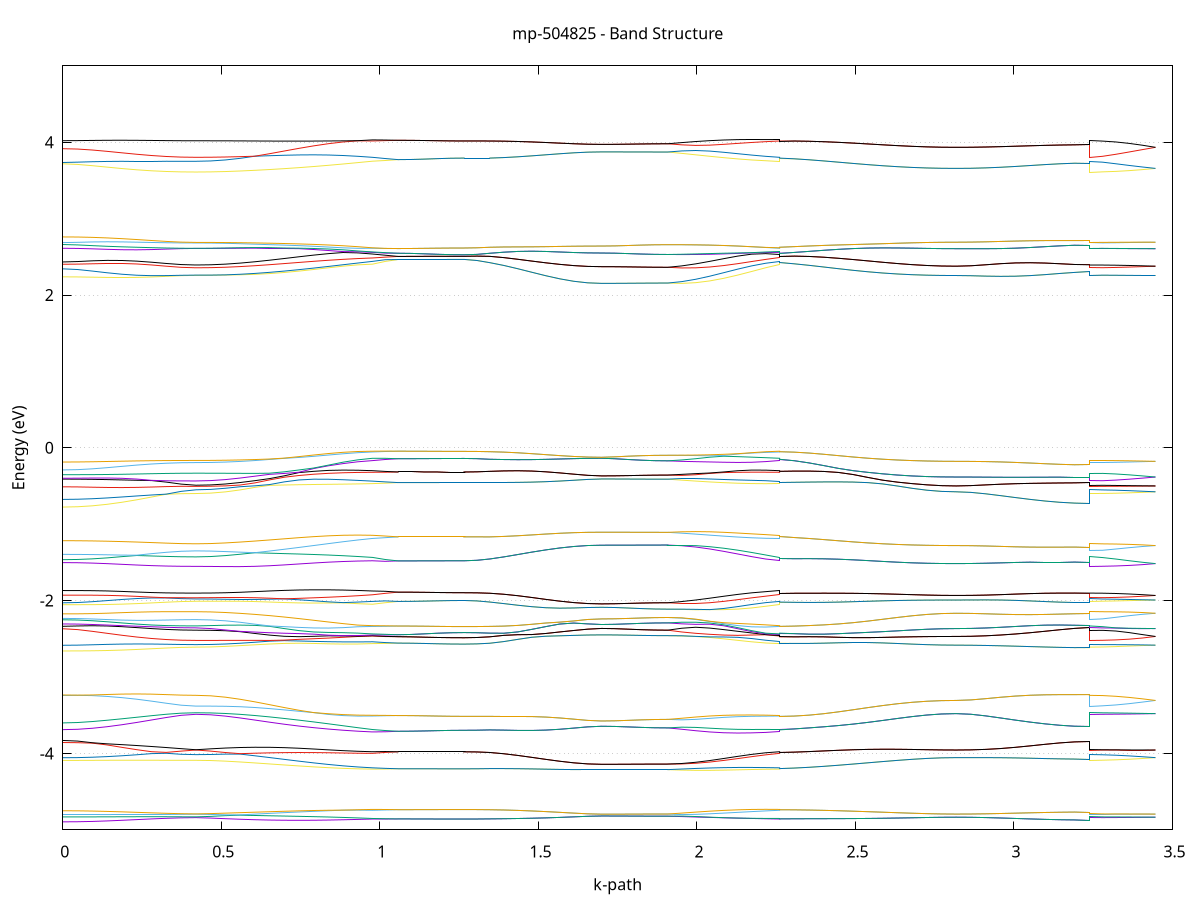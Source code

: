 set title 'mp-504825 - Band Structure'
set xlabel 'k-path'
set ylabel 'Energy (eV)'
set grid y
set yrange [-5:5]
set terminal png size 800,600
set output 'mp-504825_bands_gnuplot.png'
plot '-' using 1:2 with lines notitle, '-' using 1:2 with lines notitle, '-' using 1:2 with lines notitle, '-' using 1:2 with lines notitle, '-' using 1:2 with lines notitle, '-' using 1:2 with lines notitle, '-' using 1:2 with lines notitle, '-' using 1:2 with lines notitle, '-' using 1:2 with lines notitle, '-' using 1:2 with lines notitle, '-' using 1:2 with lines notitle, '-' using 1:2 with lines notitle, '-' using 1:2 with lines notitle, '-' using 1:2 with lines notitle, '-' using 1:2 with lines notitle, '-' using 1:2 with lines notitle, '-' using 1:2 with lines notitle, '-' using 1:2 with lines notitle, '-' using 1:2 with lines notitle, '-' using 1:2 with lines notitle, '-' using 1:2 with lines notitle, '-' using 1:2 with lines notitle, '-' using 1:2 with lines notitle, '-' using 1:2 with lines notitle, '-' using 1:2 with lines notitle, '-' using 1:2 with lines notitle, '-' using 1:2 with lines notitle, '-' using 1:2 with lines notitle, '-' using 1:2 with lines notitle, '-' using 1:2 with lines notitle, '-' using 1:2 with lines notitle, '-' using 1:2 with lines notitle, '-' using 1:2 with lines notitle, '-' using 1:2 with lines notitle, '-' using 1:2 with lines notitle, '-' using 1:2 with lines notitle, '-' using 1:2 with lines notitle, '-' using 1:2 with lines notitle, '-' using 1:2 with lines notitle, '-' using 1:2 with lines notitle, '-' using 1:2 with lines notitle, '-' using 1:2 with lines notitle, '-' using 1:2 with lines notitle, '-' using 1:2 with lines notitle, '-' using 1:2 with lines notitle, '-' using 1:2 with lines notitle, '-' using 1:2 with lines notitle, '-' using 1:2 with lines notitle, '-' using 1:2 with lines notitle, '-' using 1:2 with lines notitle, '-' using 1:2 with lines notitle, '-' using 1:2 with lines notitle, '-' using 1:2 with lines notitle, '-' using 1:2 with lines notitle, '-' using 1:2 with lines notitle, '-' using 1:2 with lines notitle, '-' using 1:2 with lines notitle, '-' using 1:2 with lines notitle, '-' using 1:2 with lines notitle, '-' using 1:2 with lines notitle, '-' using 1:2 with lines notitle, '-' using 1:2 with lines notitle, '-' using 1:2 with lines notitle, '-' using 1:2 with lines notitle, '-' using 1:2 with lines notitle, '-' using 1:2 with lines notitle, '-' using 1:2 with lines notitle, '-' using 1:2 with lines notitle, '-' using 1:2 with lines notitle, '-' using 1:2 with lines notitle, '-' using 1:2 with lines notitle, '-' using 1:2 with lines notitle, '-' using 1:2 with lines notitle, '-' using 1:2 with lines notitle, '-' using 1:2 with lines notitle, '-' using 1:2 with lines notitle, '-' using 1:2 with lines notitle, '-' using 1:2 with lines notitle, '-' using 1:2 with lines notitle, '-' using 1:2 with lines notitle, '-' using 1:2 with lines notitle, '-' using 1:2 with lines notitle, '-' using 1:2 with lines notitle, '-' using 1:2 with lines notitle, '-' using 1:2 with lines notitle, '-' using 1:2 with lines notitle, '-' using 1:2 with lines notitle, '-' using 1:2 with lines notitle, '-' using 1:2 with lines notitle, '-' using 1:2 with lines notitle, '-' using 1:2 with lines notitle, '-' using 1:2 with lines notitle, '-' using 1:2 with lines notitle, '-' using 1:2 with lines notitle, '-' using 1:2 with lines notitle, '-' using 1:2 with lines notitle, '-' using 1:2 with lines notitle, '-' using 1:2 with lines notitle, '-' using 1:2 with lines notitle, '-' using 1:2 with lines notitle, '-' using 1:2 with lines notitle, '-' using 1:2 with lines notitle, '-' using 1:2 with lines notitle, '-' using 1:2 with lines notitle, '-' using 1:2 with lines notitle, '-' using 1:2 with lines notitle, '-' using 1:2 with lines notitle, '-' using 1:2 with lines notitle, '-' using 1:2 with lines notitle, '-' using 1:2 with lines notitle, '-' using 1:2 with lines notitle, '-' using 1:2 with lines notitle, '-' using 1:2 with lines notitle, '-' using 1:2 with lines notitle, '-' using 1:2 with lines notitle, '-' using 1:2 with lines notitle, '-' using 1:2 with lines notitle, '-' using 1:2 with lines notitle, '-' using 1:2 with lines notitle, '-' using 1:2 with lines notitle, '-' using 1:2 with lines notitle, '-' using 1:2 with lines notitle, '-' using 1:2 with lines notitle, '-' using 1:2 with lines notitle, '-' using 1:2 with lines notitle, '-' using 1:2 with lines notitle, '-' using 1:2 with lines notitle, '-' using 1:2 with lines notitle
0.000000 -15.542099
0.046670 -15.540699
0.093340 -15.536599
0.140010 -15.529999
0.186680 -15.521499
0.233350 -15.511699
0.280020 -15.501499
0.326690 -15.492199
0.373360 -15.485299
0.420030 -15.482699
0.420030 -15.482699
0.466438 -15.482099
0.512845 -15.480399
0.559252 -15.477599
0.605660 -15.473899
0.652067 -15.469399
0.698474 -15.464299
0.744882 -15.458899
0.791289 -15.453399
0.837696 -15.448099
0.884104 -15.443399
0.930511 -15.439499
0.976918 -15.436499
0.976918 -15.436499
1.017254 -15.436199
1.057591 -15.435499
1.057591 -15.435499
1.099290 -15.435499
1.140990 -15.435499
1.182689 -15.435499
1.224388 -15.435499
1.266088 -15.435499
1.266088 -15.435499
1.306424 -15.435299
1.346760 -15.434799
1.346760 -15.434799
1.390861 -15.434399
1.434962 -15.434399
1.479062 -15.434599
1.523163 -15.434899
1.567264 -15.435099
1.611364 -15.435199
1.655465 -15.435299
1.699566 -15.435299
1.699566 -15.435299
1.741265 -15.435299
1.782965 -15.435299
1.824664 -15.435299
1.866363 -15.435299
1.908063 -15.435299
1.908063 -15.435299
1.952164 -15.435499
1.996264 -15.435599
2.040365 -15.435499
2.084465 -15.435099
2.128566 -15.434599
2.172667 -15.434899
2.216767 -15.435499
2.260868 -15.436499
2.260868 -15.434799
2.307275 -15.434999
2.353683 -15.436499
2.400090 -15.439199
2.446497 -15.442799
2.492905 -15.446999
2.539312 -15.451599
2.585719 -15.456099
2.632127 -15.460399
2.678534 -15.463999
2.724941 -15.466799
2.771349 -15.468499
2.817756 -15.469099
2.817756 -15.469099
2.864426 -15.471199
2.911096 -15.477099
2.957766 -15.485299
3.004436 -15.494499
3.051106 -15.503499
3.097776 -15.511399
3.144446 -15.517599
3.191116 -15.521399
3.237786 -15.522799
3.237786 -15.482699
3.279486 -15.482099
3.321185 -15.480399
3.362885 -15.477599
3.404584 -15.473799
3.446284 -15.469099
e
0.000000 -15.490299
0.046670 -15.488999
0.093340 -15.485199
0.140010 -15.479299
0.186680 -15.471399
0.233350 -15.462399
0.280020 -15.452999
0.326690 -15.444299
0.373360 -15.437699
0.420030 -15.438099
0.420030 -15.438099
0.466438 -15.436999
0.512845 -15.434399
0.559252 -15.433399
0.605660 -15.432099
0.652067 -15.430699
0.698474 -15.429199
0.744882 -15.427999
0.791289 -15.427199
0.837696 -15.427199
0.884104 -15.427999
0.930511 -15.429899
0.976918 -15.432899
0.976918 -15.432899
1.017254 -15.434399
1.057591 -15.435499
1.057591 -15.435499
1.099290 -15.435499
1.140990 -15.435499
1.182689 -15.435499
1.224388 -15.435499
1.266088 -15.435499
1.266088 -15.435499
1.306424 -15.435299
1.346760 -15.434799
1.346760 -15.434799
1.390861 -15.434399
1.434962 -15.434399
1.479062 -15.434599
1.523163 -15.434899
1.567264 -15.435099
1.611364 -15.435199
1.655465 -15.435299
1.699566 -15.435299
1.699566 -15.435299
1.741265 -15.435299
1.782965 -15.435299
1.824664 -15.435299
1.866363 -15.435299
1.908063 -15.435299
1.908063 -15.435299
1.952164 -15.435099
1.996264 -15.434899
2.040365 -15.434699
2.084465 -15.434599
2.128566 -15.434599
2.172667 -15.433899
2.216767 -15.433299
2.260868 -15.432899
2.260868 -15.434799
2.307275 -15.434999
2.353683 -15.436499
2.400090 -15.439199
2.446497 -15.442799
2.492905 -15.446999
2.539312 -15.451599
2.585719 -15.456099
2.632127 -15.460299
2.678534 -15.463999
2.724941 -15.466799
2.771349 -15.468499
2.817756 -15.469099
2.817756 -15.469099
2.864426 -15.471199
2.911096 -15.477099
2.957766 -15.485299
3.004436 -15.494499
3.051106 -15.503499
3.097776 -15.511399
3.144446 -15.517599
3.191116 -15.521399
3.237786 -15.522799
3.237786 -15.438099
3.279486 -15.443899
3.321185 -15.450799
3.362885 -15.457499
3.404584 -15.463599
3.446284 -15.469099
e
0.000000 -15.441999
0.046670 -15.441599
0.093340 -15.440499
0.140010 -15.438999
0.186680 -15.437399
0.233350 -15.436199
0.280020 -15.435799
0.326690 -15.436399
0.373360 -15.437499
0.420030 -15.435299
0.420030 -15.435299
0.466438 -15.434999
0.512845 -15.433799
0.559252 -15.428599
0.605660 -15.421699
0.652067 -15.413499
0.698474 -15.404199
0.744882 -15.394299
0.791289 -15.384299
0.837696 -15.374699
0.884104 -15.365799
0.930511 -15.357999
0.976918 -15.351699
0.976918 -15.351699
1.017254 -15.347899
1.057591 -15.345899
1.057591 -15.345899
1.099290 -15.345899
1.140990 -15.345899
1.182689 -15.345899
1.224388 -15.345899
1.266088 -15.345899
1.266088 -15.345899
1.306424 -15.346799
1.346760 -15.349599
1.346760 -15.349599
1.390861 -15.353499
1.434962 -15.358599
1.479062 -15.364399
1.523163 -15.370199
1.567264 -15.375699
1.611364 -15.379999
1.655465 -15.382899
1.699566 -15.383899
1.699566 -15.383899
1.741265 -15.383899
1.782965 -15.383899
1.824664 -15.383899
1.866363 -15.383899
1.908063 -15.383899
1.908063 -15.383899
1.952164 -15.382899
1.996264 -15.380099
2.040365 -15.375799
2.084465 -15.370499
2.128566 -15.364799
2.172667 -15.359399
2.216767 -15.354899
2.260868 -15.351699
2.260868 -15.349599
2.307275 -15.352499
2.353683 -15.356799
2.400090 -15.362099
2.446497 -15.368299
2.492905 -15.374899
2.539312 -15.381499
2.585719 -15.387899
2.632127 -15.393499
2.678534 -15.398299
2.724941 -15.401799
2.771349 -15.403999
2.817756 -15.404799
2.817756 -15.404799
2.864426 -15.404399
2.911096 -15.403799
2.957766 -15.403399
3.004436 -15.403699
3.051106 -15.404499
3.097776 -15.405699
3.144446 -15.406899
3.191116 -15.407799
3.237786 -15.408099
3.237786 -15.435299
3.279486 -15.429499
3.321185 -15.422599
3.362885 -15.416099
3.404584 -15.410099
3.446284 -15.404799
e
0.000000 -15.387299
0.046670 -15.387099
0.093340 -15.386599
0.140010 -15.386099
0.186680 -15.385699
0.233350 -15.385999
0.280020 -15.386999
0.326690 -15.388799
0.373360 -15.390699
0.420030 -15.391599
0.420030 -15.391599
0.466438 -15.390799
0.512845 -15.388499
0.559252 -15.384799
0.605660 -15.379899
0.652067 -15.374399
0.698474 -15.368399
0.744882 -15.362599
0.791289 -15.357199
0.837696 -15.352599
0.884104 -15.349299
0.930511 -15.347599
0.976918 -15.347599
0.976918 -15.347599
1.017254 -15.345799
1.057591 -15.345899
1.057591 -15.345899
1.099290 -15.345899
1.140990 -15.345899
1.182689 -15.345899
1.224388 -15.345899
1.266088 -15.345899
1.266088 -15.345899
1.306424 -15.346799
1.346760 -15.349599
1.346760 -15.349599
1.390861 -15.353499
1.434962 -15.358599
1.479062 -15.364399
1.523163 -15.370199
1.567264 -15.375699
1.611364 -15.379999
1.655465 -15.382899
1.699566 -15.383899
1.699566 -15.383899
1.741265 -15.383899
1.782965 -15.383899
1.824664 -15.383899
1.866363 -15.383899
1.908063 -15.383899
1.908063 -15.383899
1.952164 -15.382799
1.996264 -15.379999
2.040365 -15.375499
2.084465 -15.369999
2.128566 -15.363899
2.172667 -15.357699
2.216767 -15.352099
2.260868 -15.347599
2.260868 -15.349599
2.307275 -15.352499
2.353683 -15.356799
2.400090 -15.362099
2.446497 -15.368299
2.492905 -15.374899
2.539312 -15.381499
2.585719 -15.387899
2.632127 -15.393499
2.678534 -15.398299
2.724941 -15.401799
2.771349 -15.403999
2.817756 -15.404799
2.817756 -15.404799
2.864426 -15.404399
2.911096 -15.403799
2.957766 -15.403399
3.004436 -15.403699
3.051106 -15.404499
3.097776 -15.405699
3.144446 -15.406899
3.191116 -15.407799
3.237786 -15.408099
3.237786 -15.391599
3.279486 -15.392199
3.321185 -15.393799
3.362885 -15.396499
3.404584 -15.400199
3.446284 -15.404799
e
0.000000 -14.757899
0.046670 -14.763099
0.093340 -14.772799
0.140010 -14.784999
0.186680 -14.798499
0.233350 -14.811999
0.280020 -14.824199
0.326690 -14.833899
0.373360 -14.840099
0.420030 -14.842199
0.420030 -14.842199
0.466438 -14.841799
0.512845 -14.840699
0.559252 -14.838699
0.605660 -14.835999
0.652067 -14.832699
0.698474 -14.828699
0.744882 -14.824199
0.791289 -14.819099
0.837696 -14.813699
0.884104 -14.807999
0.930511 -14.802099
0.976918 -14.795999
0.976918 -14.795999
1.017254 -14.791999
1.057591 -14.788699
1.057591 -14.788699
1.099290 -14.788699
1.140990 -14.788699
1.182689 -14.788699
1.224388 -14.788699
1.266088 -14.788699
1.266088 -14.788699
1.306424 -14.790299
1.346760 -14.792899
1.346760 -14.792899
1.390861 -14.792499
1.434962 -14.790699
1.479062 -14.787999
1.523163 -14.784799
1.567264 -14.781699
1.611364 -14.779099
1.655465 -14.777399
1.699566 -14.776699
1.699566 -14.776699
1.741265 -14.776799
1.782965 -14.776799
1.824664 -14.776799
1.866363 -14.776799
1.908063 -14.776799
1.908063 -14.776799
1.952164 -14.778499
1.996264 -14.781299
2.040365 -14.784699
2.084465 -14.788399
2.128566 -14.791799
2.172667 -14.794599
2.216767 -14.796099
2.260868 -14.795999
2.260868 -14.792899
2.307275 -14.797199
2.353683 -14.801599
2.400090 -14.805899
2.446497 -14.809899
2.492905 -14.813699
2.539312 -14.817099
2.585719 -14.820099
2.632127 -14.822599
2.678534 -14.824599
2.724941 -14.826099
2.771349 -14.826999
2.817756 -14.827299
2.817756 -14.827299
2.864426 -14.825299
2.911096 -14.819599
2.957766 -14.810599
3.004436 -14.799499
3.051106 -14.787299
3.097776 -14.775499
3.144446 -14.765399
3.191116 -14.758599
3.237786 -14.756099
3.237786 -14.842199
3.279486 -14.841599
3.321185 -14.839699
3.362885 -14.836599
3.404584 -14.832499
3.446284 -14.827299
e
0.000000 -14.754099
0.046670 -14.752499
0.093340 -14.753099
0.140010 -14.756799
0.186680 -14.762899
0.233350 -14.770499
0.280020 -14.779499
0.326690 -14.787399
0.373360 -14.792399
0.420030 -14.794099
0.420030 -14.794099
0.466438 -14.794099
0.512845 -14.793899
0.559252 -14.793699
0.605660 -14.793399
0.652067 -14.792999
0.698474 -14.792599
0.744882 -14.791999
0.791289 -14.791299
0.837696 -14.790599
0.884104 -14.789799
0.930511 -14.788899
0.976918 -14.788099
0.976918 -14.788099
1.017254 -14.787899
1.057591 -14.788699
1.057591 -14.788699
1.099290 -14.788699
1.140990 -14.788699
1.182689 -14.788699
1.224388 -14.788699
1.266088 -14.788699
1.266088 -14.788699
1.306424 -14.790299
1.346760 -14.792899
1.346760 -14.792899
1.390861 -14.792499
1.434962 -14.790699
1.479062 -14.787999
1.523163 -14.784799
1.567264 -14.781699
1.611364 -14.779099
1.655465 -14.777399
1.699566 -14.776699
1.699566 -14.776699
1.741265 -14.776799
1.782965 -14.776799
1.824664 -14.776799
1.866363 -14.776799
1.908063 -14.776799
1.908063 -14.776799
1.952164 -14.776099
1.996264 -14.776599
2.040365 -14.778099
2.084465 -14.780399
2.128566 -14.782899
2.172667 -14.785399
2.216767 -14.787299
2.260868 -14.788099
2.260868 -14.792899
2.307275 -14.797199
2.353683 -14.801599
2.400090 -14.805899
2.446497 -14.809899
2.492905 -14.813699
2.539312 -14.817099
2.585719 -14.820099
2.632127 -14.822599
2.678534 -14.824599
2.724941 -14.826099
2.771349 -14.826999
2.817756 -14.827299
2.817756 -14.827299
2.864426 -14.825299
2.911096 -14.819599
2.957766 -14.810599
3.004436 -14.799499
3.051106 -14.787299
3.097776 -14.775499
3.144446 -14.765399
3.191116 -14.758599
3.237786 -14.756099
3.237786 -14.794099
3.279486 -14.800199
3.321185 -14.807599
3.362885 -14.814699
3.404584 -14.821399
3.446284 -14.827299
e
0.000000 -14.724199
0.046670 -14.728599
0.093340 -14.736999
0.140010 -14.747299
0.186680 -14.758499
0.233350 -14.769599
0.280020 -14.778099
0.326690 -14.784799
0.373360 -14.789299
0.420030 -14.790799
0.420030 -14.790799
0.466438 -14.790699
0.512845 -14.790199
0.559252 -14.789499
0.605660 -14.788499
0.652067 -14.787399
0.698474 -14.786099
0.744882 -14.784799
0.791289 -14.783399
0.837696 -14.782099
0.884104 -14.780799
0.930511 -14.779599
0.976918 -14.778399
0.976918 -14.778399
1.017254 -14.780399
1.057591 -14.780299
1.057591 -14.780299
1.099290 -14.780299
1.140990 -14.780299
1.182689 -14.780299
1.224388 -14.780299
1.266088 -14.780299
1.266088 -14.780299
1.306424 -14.778099
1.346760 -14.773699
1.346760 -14.773699
1.390861 -14.768299
1.434962 -14.761799
1.479062 -14.754799
1.523163 -14.747899
1.567264 -14.741799
1.611364 -14.736999
1.655465 -14.733899
1.699566 -14.732799
1.699566 -14.732799
1.741265 -14.732799
1.782965 -14.732799
1.824664 -14.732799
1.866363 -14.732799
1.908063 -14.732799
1.908063 -14.732799
1.952164 -14.735099
1.996264 -14.739499
2.040365 -14.745399
2.084465 -14.752499
2.128566 -14.759899
2.172667 -14.767199
2.216767 -14.773499
2.260868 -14.778399
2.260868 -14.773699
2.307275 -14.771399
2.353683 -14.769199
2.400090 -14.767099
2.446497 -14.765199
2.492905 -14.763599
2.539312 -14.762199
2.585719 -14.760999
2.632127 -14.760099
2.678534 -14.759399
2.724941 -14.758899
2.771349 -14.758599
2.817756 -14.758599
2.817756 -14.758599
2.864426 -14.757199
2.911096 -14.753499
2.957766 -14.747899
3.004436 -14.741399
3.051106 -14.734899
3.097776 -14.729199
3.144446 -14.725099
3.191116 -14.722699
3.237786 -14.721899
3.237786 -14.790799
3.279486 -14.784799
3.321185 -14.777499
3.362885 -14.770599
3.404584 -14.764199
3.446284 -14.758599
e
0.000000 -14.719899
0.046670 -14.718299
0.093340 -14.717999
0.140010 -14.720199
0.186680 -14.724399
0.233350 -14.729699
0.280020 -14.735299
0.326690 -14.740099
0.373360 -14.743399
0.420030 -14.744599
0.420030 -14.744599
0.466438 -14.744799
0.512845 -14.745299
0.559252 -14.746199
0.605660 -14.747499
0.652067 -14.749099
0.698474 -14.751099
0.744882 -14.753599
0.791289 -14.756299
0.837696 -14.759499
0.884104 -14.762999
0.930511 -14.766699
0.976918 -14.770699
0.976918 -14.770699
1.017254 -14.776499
1.057591 -14.780299
1.057591 -14.780299
1.099290 -14.780299
1.140990 -14.780299
1.182689 -14.780299
1.224388 -14.780299
1.266088 -14.780299
1.266088 -14.780299
1.306424 -14.778099
1.346760 -14.773699
1.346760 -14.773699
1.390861 -14.768299
1.434962 -14.761799
1.479062 -14.754799
1.523163 -14.747899
1.567264 -14.741799
1.611364 -14.736999
1.655465 -14.733899
1.699566 -14.732799
1.699566 -14.732799
1.741265 -14.732799
1.782965 -14.732799
1.824664 -14.732799
1.866363 -14.732799
1.908063 -14.732799
1.908063 -14.732799
1.952164 -14.732599
1.996264 -14.734699
2.040365 -14.738699
2.084465 -14.744299
2.128566 -14.750899
2.172667 -14.757999
2.216767 -14.764799
2.260868 -14.770699
2.260868 -14.773699
2.307275 -14.771399
2.353683 -14.769199
2.400090 -14.767099
2.446497 -14.765199
2.492905 -14.763599
2.539312 -14.762199
2.585719 -14.760999
2.632127 -14.760099
2.678534 -14.759399
2.724941 -14.758899
2.771349 -14.758599
2.817756 -14.758599
2.817756 -14.758599
2.864426 -14.757199
2.911096 -14.753499
2.957766 -14.747899
3.004436 -14.741399
3.051106 -14.734899
3.097776 -14.729199
3.144446 -14.725099
3.191116 -14.722699
3.237786 -14.721899
3.237786 -14.744599
3.279486 -14.745199
3.321185 -14.746899
3.362885 -14.749799
3.404584 -14.753699
3.446284 -14.758599
e
0.000000 -13.008699
0.046670 -13.006899
0.093340 -13.001999
0.140010 -12.994399
0.186680 -12.984999
0.233350 -12.974899
0.280020 -12.965299
0.326690 -12.957699
0.373360 -12.953599
0.420030 -12.952199
0.420030 -12.952199
0.466438 -12.953799
0.512845 -12.958399
0.559252 -12.965899
0.605660 -12.975599
0.652067 -12.987099
0.698474 -12.999699
0.744882 -13.012599
0.791289 -13.025199
0.837696 -13.036699
0.884104 -13.046699
0.930511 -13.054399
0.976918 -13.059699
0.976918 -13.059699
1.017254 -13.061099
1.057591 -13.061099
1.057591 -13.061099
1.099290 -13.060999
1.140990 -13.060999
1.182689 -13.060999
1.224388 -13.060999
1.266088 -13.060999
1.266088 -13.060999
1.306424 -13.060299
1.346760 -13.058199
1.346760 -13.058199
1.390861 -13.057199
1.434962 -13.055899
1.479062 -13.054399
1.523163 -13.052499
1.567264 -13.050399
1.611364 -13.048199
1.655465 -13.046399
1.699566 -13.045699
1.699566 -13.045699
1.741265 -13.045699
1.782965 -13.045699
1.824664 -13.045699
1.866363 -13.045699
1.908063 -13.045699
1.908063 -13.045699
1.952164 -13.047199
1.996264 -13.049699
2.040365 -13.052499
2.084465 -13.055099
2.128566 -13.057099
2.172667 -13.058499
2.216767 -13.059299
2.260868 -13.059699
2.260868 -13.058199
2.307275 -13.052899
2.353683 -13.045099
2.400090 -13.035199
2.446497 -13.023699
2.492905 -13.011199
2.539312 -12.998299
2.585719 -12.985899
2.632127 -12.974499
2.678534 -12.964799
2.724941 -12.957399
2.771349 -12.952799
2.817756 -12.951299
2.817756 -12.951299
2.864426 -12.952899
2.911096 -12.957499
2.957766 -12.964599
3.004436 -12.973099
3.051106 -12.982099
3.097776 -12.990499
3.144446 -12.997299
3.191116 -13.001699
3.237786 -13.003299
3.237786 -12.952199
3.279486 -12.952199
3.321185 -12.951999
3.362885 -12.951799
3.404584 -12.951499
3.446284 -12.951299
e
0.000000 -12.996999
0.046670 -12.995699
0.093340 -12.991999
0.140010 -12.986199
0.186680 -12.978999
0.233350 -12.971299
0.280020 -12.963899
0.326690 -12.957299
0.373360 -12.952099
0.420030 -12.950299
0.420030 -12.950299
0.466438 -12.951799
0.512845 -12.956399
0.559252 -12.963699
0.605660 -12.973299
0.652067 -12.984599
0.698474 -12.996899
0.744882 -13.009699
0.791289 -13.022099
0.837696 -13.033599
0.884104 -13.043499
0.930511 -13.051299
0.976918 -13.056599
0.976918 -13.056599
1.017254 -13.059499
1.057591 -13.061099
1.057591 -13.061099
1.099290 -13.060999
1.140990 -13.060999
1.182689 -13.060999
1.224388 -13.060999
1.266088 -13.060999
1.266088 -13.060999
1.306424 -13.060299
1.346760 -13.058199
1.346760 -13.058199
1.390861 -13.057199
1.434962 -13.055899
1.479062 -13.054399
1.523163 -13.052499
1.567264 -13.050399
1.611364 -13.048199
1.655465 -13.046399
1.699566 -13.045699
1.699566 -13.045699
1.741265 -13.045699
1.782965 -13.045699
1.824664 -13.045699
1.866363 -13.045699
1.908063 -13.045699
1.908063 -13.045699
1.952164 -13.045599
1.996264 -13.046499
2.040365 -13.047999
2.084465 -13.049699
2.128566 -13.051399
2.172667 -13.053199
2.216767 -13.054899
2.260868 -13.056599
2.260868 -13.058199
2.307275 -13.052899
2.353683 -13.045099
2.400090 -13.035199
2.446497 -13.023699
2.492905 -13.011199
2.539312 -12.998299
2.585719 -12.985899
2.632127 -12.974499
2.678534 -12.964799
2.724941 -12.957399
2.771349 -12.952799
2.817756 -12.951299
2.817756 -12.951299
2.864426 -12.952899
2.911096 -12.957499
2.957766 -12.964599
3.004436 -12.973099
3.051106 -12.982099
3.097776 -12.990499
3.144446 -12.997299
3.191116 -13.001699
3.237786 -13.003299
3.237786 -12.950299
3.279486 -12.950299
3.321185 -12.950499
3.362885 -12.950699
3.404584 -12.950999
3.446284 -12.951299
e
0.000000 -12.926199
0.046670 -12.925199
0.093340 -12.922499
0.140010 -12.918199
0.186680 -12.913199
0.233350 -12.907999
0.280020 -12.903299
0.326690 -12.899599
0.373360 -12.898399
0.420030 -12.898099
0.420030 -12.898099
0.466438 -12.899099
0.512845 -12.902099
0.559252 -12.906899
0.605660 -12.913399
0.652067 -12.921099
0.698474 -12.929599
0.744882 -12.938399
0.791289 -12.946999
0.837696 -12.954799
0.884104 -12.961399
0.930511 -12.966299
0.976918 -12.969299
0.976918 -12.969299
1.017254 -12.967499
1.057591 -12.966299
1.057591 -12.966299
1.099290 -12.966299
1.140990 -12.966299
1.182689 -12.966299
1.224388 -12.966299
1.266088 -12.966299
1.266088 -12.966299
1.306424 -12.966599
1.346760 -12.967399
1.346760 -12.967399
1.390861 -12.970799
1.434962 -12.975599
1.479062 -12.981199
1.523163 -12.987399
1.567264 -12.993599
1.611364 -12.999099
1.655465 -13.002999
1.699566 -13.004499
1.699566 -13.004499
1.741265 -13.004499
1.782965 -13.004499
1.824664 -13.004499
1.866363 -13.004499
1.908063 -13.004499
1.908063 -13.004499
1.952164 -13.004299
1.996264 -13.001399
2.040365 -12.996799
2.084465 -12.991099
2.128566 -12.984899
2.172667 -12.978999
2.216767 -12.973599
2.260868 -12.969299
2.260868 -12.967399
2.307275 -12.964399
2.353683 -12.959499
2.400090 -12.952999
2.446497 -12.945199
2.492905 -12.936799
2.539312 -12.928099
2.585719 -12.919699
2.632127 -12.912199
2.678534 -12.905899
2.724941 -12.901199
2.771349 -12.898299
2.817756 -12.897299
2.817756 -12.897299
2.864426 -12.897899
2.911096 -12.899599
2.957766 -12.902299
3.004436 -12.905799
3.051106 -12.909699
3.097776 -12.913499
3.144446 -12.916599
3.191116 -12.918699
3.237786 -12.919499
3.237786 -12.898099
3.279486 -12.897999
3.321185 -12.897899
3.362885 -12.897699
3.404584 -12.897499
3.446284 -12.897299
e
0.000000 -12.913599
0.046670 -12.912999
0.093340 -12.911499
0.140010 -12.909199
0.186680 -12.906499
0.233350 -12.903699
0.280020 -12.901299
0.326690 -12.899499
0.373360 -12.897299
0.420030 -12.896499
0.420030 -12.896499
0.466438 -12.897499
0.512845 -12.900299
0.559252 -12.904899
0.605660 -12.911099
0.652067 -12.918399
0.698474 -12.926599
0.744882 -12.935199
0.791289 -12.943499
0.837696 -12.951199
0.884104 -12.957699
0.930511 -12.962599
0.976918 -12.965599
0.976918 -12.965599
1.017254 -12.965599
1.057591 -12.966299
1.057591 -12.966299
1.099290 -12.966299
1.140990 -12.966299
1.182689 -12.966299
1.224388 -12.966299
1.266088 -12.966299
1.266088 -12.966299
1.306424 -12.966599
1.346760 -12.967399
1.346760 -12.967399
1.390861 -12.970799
1.434962 -12.975599
1.479062 -12.981199
1.523163 -12.987399
1.567264 -12.993599
1.611364 -12.999099
1.655465 -13.002999
1.699566 -13.004499
1.699566 -13.004499
1.741265 -13.004499
1.782965 -13.004499
1.824664 -13.004499
1.866363 -13.004499
1.908063 -13.004499
1.908063 -13.004499
1.952164 -13.001799
1.996264 -12.996899
2.040365 -12.990699
2.084465 -12.984099
2.128566 -12.977799
2.172667 -12.972299
2.216767 -12.968199
2.260868 -12.965599
2.260868 -12.967399
2.307275 -12.964399
2.353683 -12.959499
2.400090 -12.952999
2.446497 -12.945199
2.492905 -12.936799
2.539312 -12.928099
2.585719 -12.919699
2.632127 -12.912199
2.678534 -12.905899
2.724941 -12.901199
2.771349 -12.898299
2.817756 -12.897299
2.817756 -12.897299
2.864426 -12.897899
2.911096 -12.899599
2.957766 -12.902299
3.004436 -12.905799
3.051106 -12.909699
3.097776 -12.913499
3.144446 -12.916599
3.191116 -12.918699
3.237786 -12.919499
3.237786 -12.896499
3.279486 -12.896599
3.321185 -12.896699
3.362885 -12.896799
3.404584 -12.896999
3.446284 -12.897299
e
0.000000 -10.316099
0.046670 -10.316599
0.093340 -10.317899
0.140010 -10.319999
0.186680 -10.322599
0.233350 -10.325299
0.280020 -10.327899
0.326690 -10.330099
0.373360 -10.331499
0.420030 -10.331999
0.420030 -10.331999
0.466438 -10.331399
0.512845 -10.329599
0.559252 -10.326799
0.605660 -10.322999
0.652067 -10.318399
0.698474 -10.313199
0.744882 -10.307599
0.791289 -10.301699
0.837696 -10.295699
0.884104 -10.289699
0.930511 -10.283899
0.976918 -10.278199
0.976918 -10.278199
1.017254 -10.273299
1.057591 -10.270599
1.057591 -10.270599
1.099290 -10.270599
1.140990 -10.270599
1.182689 -10.270499
1.224388 -10.270499
1.266088 -10.270499
1.266088 -10.270499
1.306424 -10.271899
1.346760 -10.275399
1.346760 -10.275399
1.390861 -10.279099
1.434962 -10.282999
1.479062 -10.286499
1.523163 -10.289699
1.567264 -10.292199
1.611364 -10.294099
1.655465 -10.295199
1.699566 -10.295599
1.699566 -10.295599
1.741265 -10.295599
1.782965 -10.295599
1.824664 -10.295599
1.866363 -10.295599
1.908063 -10.295599
1.908063 -10.295599
1.952164 -10.296199
1.996264 -10.295999
2.040365 -10.294799
2.084465 -10.292699
2.128566 -10.289799
2.172667 -10.286099
2.216767 -10.282099
2.260868 -10.278199
2.260868 -10.275399
2.307275 -10.278699
2.353683 -10.282599
2.400090 -10.286999
2.446497 -10.291599
2.492905 -10.296399
2.539312 -10.300999
2.585719 -10.305299
2.632127 -10.309199
2.678534 -10.312399
2.724941 -10.314799
2.771349 -10.316199
2.817756 -10.316699
2.817756 -10.316699
2.864426 -10.316299
2.911096 -10.314899
2.957766 -10.312799
3.004436 -10.310199
3.051106 -10.307499
3.097776 -10.304999
3.144446 -10.302899
3.191116 -10.301499
3.237786 -10.301099
3.237786 -10.331999
3.279486 -10.331299
3.321185 -10.329399
3.362885 -10.326199
3.404584 -10.321999
3.446284 -10.316699
e
0.000000 -10.274499
0.046670 -10.274999
0.093340 -10.276199
0.140010 -10.278199
0.186680 -10.280699
0.233350 -10.283299
0.280020 -10.285699
0.326690 -10.287699
0.373360 -10.288999
0.420030 -10.289499
0.420030 -10.289499
0.466438 -10.288999
0.512845 -10.287499
0.559252 -10.285099
0.605660 -10.281899
0.652067 -10.277899
0.698474 -10.273399
0.744882 -10.268399
0.791289 -10.266599
0.837696 -10.267499
0.884104 -10.268499
0.930511 -10.269899
0.976918 -10.271399
0.976918 -10.271399
1.017254 -10.270199
1.057591 -10.270599
1.057591 -10.270599
1.099290 -10.270599
1.140990 -10.270599
1.182689 -10.270499
1.224388 -10.270499
1.266088 -10.270499
1.266088 -10.270499
1.306424 -10.271899
1.346760 -10.275399
1.346760 -10.275399
1.390861 -10.279099
1.434962 -10.282999
1.479062 -10.286499
1.523163 -10.289699
1.567264 -10.292199
1.611364 -10.294099
1.655465 -10.295199
1.699566 -10.295599
1.699566 -10.295599
1.741265 -10.295599
1.782965 -10.295599
1.824664 -10.295599
1.866363 -10.295599
1.908063 -10.295599
1.908063 -10.295599
1.952164 -10.294099
1.996264 -10.291999
2.040365 -10.289199
2.084465 -10.285999
2.128566 -10.282499
2.172667 -10.278699
2.216767 -10.274899
2.260868 -10.271399
2.260868 -10.275399
2.307275 -10.278699
2.353683 -10.282599
2.400090 -10.286999
2.446497 -10.291599
2.492905 -10.296399
2.539312 -10.300999
2.585719 -10.305299
2.632127 -10.309199
2.678534 -10.312399
2.724941 -10.314799
2.771349 -10.316199
2.817756 -10.316699
2.817756 -10.316699
2.864426 -10.316299
2.911096 -10.314899
2.957766 -10.312799
3.004436 -10.310199
3.051106 -10.307499
3.097776 -10.304999
3.144446 -10.302899
3.191116 -10.301499
3.237786 -10.301099
3.237786 -10.289499
3.279486 -10.291999
3.321185 -10.297599
3.362885 -10.304199
3.404584 -10.310699
3.446284 -10.316699
e
0.000000 -10.256499
0.046670 -10.256699
0.093340 -10.257499
0.140010 -10.258699
0.186680 -10.260099
0.233350 -10.261599
0.280020 -10.262999
0.326690 -10.264099
0.373360 -10.264799
0.420030 -10.265099
0.420030 -10.265099
0.466438 -10.265099
0.512845 -10.265099
0.559252 -10.265099
0.605660 -10.265099
0.652067 -10.265299
0.698474 -10.265499
0.744882 -10.265999
0.791289 -10.263099
0.837696 -10.257799
0.884104 -10.252699
0.930511 -10.247799
0.976918 -10.243499
0.976918 -10.243499
1.017254 -10.242599
1.057591 -10.239999
1.057591 -10.239999
1.099290 -10.239999
1.140990 -10.239999
1.182689 -10.240099
1.224388 -10.240099
1.266088 -10.240099
1.266088 -10.240099
1.306424 -10.239099
1.346760 -10.236499
1.346760 -10.236499
1.390861 -10.233099
1.434962 -10.229499
1.479062 -10.225899
1.523163 -10.222799
1.567264 -10.220199
1.611364 -10.218199
1.655465 -10.216999
1.699566 -10.216599
1.699566 -10.216599
1.741265 -10.216599
1.782965 -10.216599
1.824664 -10.216599
1.866363 -10.216599
1.908063 -10.216599
1.908063 -10.216599
1.952164 -10.218799
1.996264 -10.221699
2.040365 -10.225099
2.084465 -10.228999
2.128566 -10.232999
2.172667 -10.236999
2.216767 -10.240599
2.260868 -10.243499
2.260868 -10.236499
2.307275 -10.235599
2.353683 -10.234999
2.400090 -10.234699
2.446497 -10.234699
2.492905 -10.234999
2.539312 -10.235499
2.585719 -10.236099
2.632127 -10.236799
2.678534 -10.237399
2.724941 -10.237899
2.771349 -10.238199
2.817756 -10.238299
2.817756 -10.238299
2.864426 -10.238199
2.911096 -10.237799
2.957766 -10.237199
3.004436 -10.236399
3.051106 -10.235599
3.097776 -10.234899
3.144446 -10.234299
3.191116 -10.233899
3.237786 -10.233699
3.237786 -10.265099
3.279486 -10.262599
3.321185 -10.256999
3.362885 -10.250499
3.404584 -10.244199
3.446284 -10.238299
e
0.000000 -10.222499
0.046670 -10.222499
0.093340 -10.222599
0.140010 -10.222699
0.186680 -10.222899
0.233350 -10.223099
0.280020 -10.223299
0.326690 -10.223499
0.373360 -10.223599
0.420030 -10.223699
0.420030 -10.223699
0.466438 -10.223499
0.512845 -10.223099
0.559252 -10.222599
0.605660 -10.221899
0.652067 -10.221299
0.698474 -10.220899
0.744882 -10.220799
0.791289 -10.221199
0.837696 -10.222299
0.884104 -10.224199
0.930511 -10.226999
0.976918 -10.230699
0.976918 -10.230699
1.017254 -10.235799
1.057591 -10.239999
1.057591 -10.239999
1.099290 -10.239999
1.140990 -10.239999
1.182689 -10.240099
1.224388 -10.240099
1.266088 -10.240099
1.266088 -10.240099
1.306424 -10.239099
1.346760 -10.236499
1.346760 -10.236499
1.390861 -10.233099
1.434962 -10.229499
1.479062 -10.225899
1.523163 -10.222799
1.567264 -10.220199
1.611364 -10.218199
1.655465 -10.216999
1.699566 -10.216599
1.699566 -10.216599
1.741265 -10.216599
1.782965 -10.216599
1.824664 -10.216599
1.866363 -10.216599
1.908063 -10.216599
1.908063 -10.216599
1.952164 -10.215299
1.996264 -10.214899
2.040365 -10.215599
2.084465 -10.217199
2.128566 -10.219699
2.172667 -10.222999
2.216767 -10.226799
2.260868 -10.230699
2.260868 -10.236499
2.307275 -10.235599
2.353683 -10.234999
2.400090 -10.234699
2.446497 -10.234699
2.492905 -10.234999
2.539312 -10.235499
2.585719 -10.236099
2.632127 -10.236799
2.678534 -10.237399
2.724941 -10.237899
2.771349 -10.238199
2.817756 -10.238299
2.817756 -10.238299
2.864426 -10.238199
2.911096 -10.237799
2.957766 -10.237199
3.004436 -10.236399
3.051106 -10.235599
3.097776 -10.234899
3.144446 -10.234299
3.191116 -10.233899
3.237786 -10.233699
3.237786 -10.223699
3.279486 -10.224299
3.321185 -10.226099
3.362885 -10.229199
3.404584 -10.233299
3.446284 -10.238299
e
0.000000 -4.896199
0.046670 -4.894799
0.093340 -4.890599
0.140010 -4.884099
0.186680 -4.875899
0.233350 -4.866799
0.280020 -4.857799
0.326690 -4.849699
0.373360 -4.843599
0.420030 -4.841099
0.420030 -4.841099
0.466438 -4.846699
0.512845 -4.854799
0.559252 -4.862199
0.605660 -4.868299
0.652067 -4.872699
0.698474 -4.875399
0.744882 -4.876199
0.791289 -4.875299
0.837696 -4.872699
0.884104 -4.868899
0.930511 -4.864399
0.976918 -4.859499
0.976918 -4.859499
1.017254 -4.859199
1.057591 -4.857999
1.057591 -4.857999
1.099290 -4.858099
1.140990 -4.858599
1.182689 -4.859099
1.224388 -4.859599
1.266088 -4.859699
1.266088 -4.859699
1.306424 -4.859099
1.346760 -4.857299
1.346760 -4.857299
1.390861 -4.855199
1.434962 -4.852499
1.479062 -4.848899
1.523163 -4.844199
1.567264 -4.838099
1.611364 -4.830899
1.655465 -4.823499
1.699566 -4.819499
1.699566 -4.819499
1.741265 -4.819799
1.782965 -4.820499
1.824664 -4.821299
1.866363 -4.821899
1.908063 -4.822099
1.908063 -4.822099
1.952164 -4.827199
1.996264 -4.832799
2.040365 -4.838099
2.084465 -4.843099
2.128566 -4.847699
2.172667 -4.851899
2.216767 -4.855799
2.260868 -4.859499
2.260868 -4.857299
2.307275 -4.855999
2.353683 -4.855199
2.400090 -4.854699
2.446497 -4.854199
2.492905 -4.853199
2.539312 -4.851699
2.585719 -4.849399
2.632127 -4.846299
2.678534 -4.842799
2.724941 -4.839299
2.771349 -4.836399
2.817756 -4.835299
2.817756 -4.835299
2.864426 -4.836599
2.911096 -4.840299
2.957766 -4.845599
3.004436 -4.851799
3.051106 -4.858099
3.097776 -4.863799
3.144446 -4.868299
3.191116 -4.871199
3.237786 -4.872199
3.237786 -4.841099
3.279486 -4.840799
3.321185 -4.839899
3.362885 -4.838599
3.404584 -4.836999
3.446284 -4.835299
e
0.000000 -4.831799
0.046670 -4.831699
0.093340 -4.831199
0.140010 -4.830599
0.186680 -4.829799
0.233350 -4.829199
0.280020 -4.828899
0.326690 -4.829199
0.373360 -4.830099
0.420030 -4.830799
0.420030 -4.830799
0.466438 -4.824699
0.512845 -4.815099
0.559252 -4.808799
0.605660 -4.812899
0.652067 -4.816699
0.698474 -4.820399
0.744882 -4.824099
0.791289 -4.828199
0.837696 -4.832799
0.884104 -4.838299
0.930511 -4.844699
0.976918 -4.851999
0.976918 -4.851999
1.017254 -4.855599
1.057591 -4.857999
1.057591 -4.857999
1.099290 -4.858099
1.140990 -4.858599
1.182689 -4.859099
1.224388 -4.859599
1.266088 -4.859699
1.266088 -4.859699
1.306424 -4.859099
1.346760 -4.857299
1.346760 -4.857299
1.390861 -4.855199
1.434962 -4.852499
1.479062 -4.848899
1.523163 -4.844199
1.567264 -4.838099
1.611364 -4.830899
1.655465 -4.823499
1.699566 -4.819499
1.699566 -4.819499
1.741265 -4.819799
1.782965 -4.820499
1.824664 -4.821299
1.866363 -4.821899
1.908063 -4.822099
1.908063 -4.822099
1.952164 -4.820599
1.996264 -4.826699
2.040365 -4.834799
2.084465 -4.841599
2.128566 -4.846499
2.172667 -4.849699
2.216767 -4.851399
2.260868 -4.851999
2.260868 -4.857299
2.307275 -4.855999
2.353683 -4.855199
2.400090 -4.854699
2.446497 -4.854199
2.492905 -4.853199
2.539312 -4.851699
2.585719 -4.849399
2.632127 -4.846299
2.678534 -4.842799
2.724941 -4.839299
2.771349 -4.836399
2.817756 -4.835299
2.817756 -4.835299
2.864426 -4.836599
2.911096 -4.840299
2.957766 -4.845599
3.004436 -4.851799
3.051106 -4.858099
3.097776 -4.863799
3.144446 -4.868299
3.191116 -4.871199
3.237786 -4.872199
3.237786 -4.830799
3.279486 -4.830999
3.321185 -4.831599
3.362885 -4.832499
3.404584 -4.833799
3.446284 -4.835299
e
0.000000 -4.799999
0.046670 -4.800099
0.093340 -4.800299
0.140010 -4.800599
0.186680 -4.800799
0.233350 -4.800799
0.280020 -4.800399
0.326690 -4.799299
0.373360 -4.797399
0.420030 -4.795499
0.420030 -4.795499
0.466438 -4.799499
0.512845 -4.804299
0.559252 -4.805099
0.605660 -4.795099
0.652067 -4.785399
0.698474 -4.775999
0.744882 -4.766999
0.791289 -4.758499
0.837696 -4.750699
0.884104 -4.743699
0.930511 -4.742699
0.976918 -4.744699
0.976918 -4.744699
1.017254 -4.740499
1.057591 -4.736899
1.057591 -4.736899
1.099290 -4.736799
1.140990 -4.736399
1.182689 -4.735899
1.224388 -4.735499
1.266088 -4.735399
1.266088 -4.735399
1.306424 -4.735899
1.346760 -4.737599
1.346760 -4.737599
1.390861 -4.740999
1.434962 -4.746399
1.479062 -4.753499
1.523163 -4.761999
1.567264 -4.771699
1.611364 -4.781799
1.655465 -4.791199
1.699566 -4.795899
1.699566 -4.795899
1.741265 -4.795599
1.782965 -4.795099
1.824664 -4.794399
1.866363 -4.793999
1.908063 -4.793799
1.908063 -4.793799
1.952164 -4.800899
1.996264 -4.798199
2.040365 -4.790799
2.084465 -4.781699
2.128566 -4.771999
2.172667 -4.762199
2.216767 -4.752999
2.260868 -4.744699
2.260868 -4.737599
2.307275 -4.738899
2.353683 -4.741699
2.400090 -4.745699
2.446497 -4.750799
2.492905 -4.756699
2.539312 -4.763099
2.585719 -4.769899
2.632127 -4.776699
2.678534 -4.783199
2.724941 -4.788899
2.771349 -4.792999
2.817756 -4.794599
2.817756 -4.794599
2.864426 -4.793599
2.911096 -4.790899
2.957766 -4.786999
3.004436 -4.782499
3.051106 -4.777899
3.097776 -4.773699
3.144446 -4.770299
3.191116 -4.768099
3.237786 -4.767299
3.237786 -4.795499
3.279486 -4.795499
3.321185 -4.795399
3.362885 -4.795299
3.404584 -4.794999
3.446284 -4.794599
e
0.000000 -4.750999
0.046670 -4.751999
0.093340 -4.754999
0.140010 -4.759599
0.186680 -4.765299
0.233350 -4.771799
0.280020 -4.778299
0.326690 -4.784299
0.373360 -4.789499
0.420030 -4.792499
0.420030 -4.792499
0.466438 -4.788099
0.512845 -4.782199
0.559252 -4.776099
0.605660 -4.769799
0.652067 -4.763599
0.698474 -4.757599
0.744882 -4.752199
0.791289 -4.747699
0.837696 -4.744399
0.884104 -4.742599
0.930511 -4.737799
0.976918 -4.733399
0.976918 -4.733399
1.017254 -4.734399
1.057591 -4.736899
1.057591 -4.736899
1.099290 -4.736799
1.140990 -4.736399
1.182689 -4.735899
1.224388 -4.735499
1.266088 -4.735399
1.266088 -4.735399
1.306424 -4.735899
1.346760 -4.737599
1.346760 -4.737599
1.390861 -4.740999
1.434962 -4.746399
1.479062 -4.753499
1.523163 -4.761999
1.567264 -4.771699
1.611364 -4.781799
1.655465 -4.791199
1.699566 -4.795899
1.699566 -4.795899
1.741265 -4.795599
1.782965 -4.795099
1.824664 -4.794399
1.866363 -4.793999
1.908063 -4.793799
1.908063 -4.793799
1.952164 -4.781599
1.996264 -4.768599
2.040365 -4.756599
2.084465 -4.746399
2.128566 -4.738699
2.172667 -4.733899
2.216767 -4.732199
2.260868 -4.733399
2.260868 -4.737599
2.307275 -4.738899
2.353683 -4.741699
2.400090 -4.745699
2.446497 -4.750799
2.492905 -4.756699
2.539312 -4.763099
2.585719 -4.769899
2.632127 -4.776699
2.678534 -4.783199
2.724941 -4.788899
2.771349 -4.792999
2.817756 -4.794599
2.817756 -4.794599
2.864426 -4.793599
2.911096 -4.790899
2.957766 -4.786999
3.004436 -4.782499
3.051106 -4.777899
3.097776 -4.773699
3.144446 -4.770299
3.191116 -4.768099
3.237786 -4.767299
3.237786 -4.792499
3.279486 -4.792599
3.321185 -4.792999
3.362885 -4.793499
3.404584 -4.793999
3.446284 -4.794599
e
0.000000 -4.092199
0.046670 -4.091899
0.093340 -4.091099
0.140010 -4.090199
0.186680 -4.089599
0.233350 -4.089499
0.280020 -4.089799
0.326690 -4.090299
0.373360 -4.090599
0.420030 -4.090699
0.420030 -4.090699
0.466438 -4.093599
0.512845 -4.101399
0.559252 -4.112399
0.605660 -4.124899
0.652067 -4.138199
0.698474 -4.151499
0.744882 -4.164399
0.791289 -4.176399
0.837696 -4.187099
0.884104 -4.195899
0.930511 -4.202299
0.976918 -4.205799
0.976918 -4.205799
1.017254 -4.204399
1.057591 -4.201099
1.057591 -4.201099
1.099290 -4.201199
1.140990 -4.201499
1.182689 -4.201799
1.224388 -4.202099
1.266088 -4.202199
1.266088 -4.202199
1.306424 -4.201399
1.346760 -4.198999
1.346760 -4.198999
1.390861 -4.199099
1.434962 -4.200499
1.479062 -4.203199
1.523163 -4.206699
1.567264 -4.209899
1.611364 -4.211899
1.655465 -4.212499
1.699566 -4.212499
1.699566 -4.212499
1.741265 -4.212499
1.782965 -4.212499
1.824664 -4.212499
1.866363 -4.212499
1.908063 -4.212499
1.908063 -4.212499
1.952164 -4.218799
1.996264 -4.222199
2.040365 -4.222099
2.084465 -4.219299
2.128566 -4.215199
2.172667 -4.211099
2.216767 -4.207899
2.260868 -4.205799
2.260868 -4.198999
2.307275 -4.192099
2.353683 -4.182099
2.400090 -4.169599
2.446497 -4.155199
2.492905 -4.139599
2.539312 -4.123399
2.585719 -4.107199
2.632127 -4.091699
2.678534 -4.077699
2.724941 -4.066099
2.771349 -4.058299
2.817756 -4.055499
2.817756 -4.055499
2.864426 -4.055399
2.911096 -4.055499
2.957766 -4.056599
3.004436 -4.059299
3.051106 -4.063299
3.097776 -4.067799
3.144446 -4.071699
3.191116 -4.074399
3.237786 -4.075399
3.237786 -4.090699
3.279486 -4.089099
3.321185 -4.084299
3.362885 -4.076799
3.404584 -4.066899
3.446284 -4.055499
e
0.000000 -4.056899
0.046670 -4.055199
0.093340 -4.050199
0.140010 -4.042099
0.186680 -4.031199
0.233350 -4.017999
0.280020 -4.002999
0.326690 -3.998599
0.373360 -4.011799
0.420030 -4.016299
0.420030 -4.016299
0.466438 -4.014399
0.512845 -4.009599
0.559252 -4.009199
0.605660 -4.031299
0.652067 -4.054499
0.698474 -4.078199
0.744882 -4.101799
0.791289 -4.124299
0.837696 -4.144899
0.884104 -4.162999
0.930511 -4.177799
0.976918 -4.188999
0.976918 -4.188999
1.017254 -4.195899
1.057591 -4.201099
1.057591 -4.201099
1.099290 -4.201199
1.140990 -4.201499
1.182689 -4.201799
1.224388 -4.202099
1.266088 -4.202199
1.266088 -4.202199
1.306424 -4.201399
1.346760 -4.198999
1.346760 -4.198999
1.390861 -4.199099
1.434962 -4.200499
1.479062 -4.203199
1.523163 -4.206699
1.567264 -4.209899
1.611364 -4.211899
1.655465 -4.212499
1.699566 -4.212499
1.699566 -4.212499
1.741265 -4.212499
1.782965 -4.212499
1.824664 -4.212499
1.866363 -4.212499
1.908063 -4.212499
1.908063 -4.212499
1.952164 -4.204799
1.996264 -4.197299
2.040365 -4.191099
2.084465 -4.186599
2.128566 -4.184299
2.172667 -4.184199
2.216767 -4.185999
2.260868 -4.188999
2.260868 -4.198999
2.307275 -4.192099
2.353683 -4.182099
2.400090 -4.169599
2.446497 -4.155199
2.492905 -4.139599
2.539312 -4.123399
2.585719 -4.107199
2.632127 -4.091699
2.678534 -4.077699
2.724941 -4.066099
2.771349 -4.058299
2.817756 -4.055499
2.817756 -4.055499
2.864426 -4.055399
2.911096 -4.055499
2.957766 -4.056599
3.004436 -4.059299
3.051106 -4.063299
3.097776 -4.067799
3.144446 -4.071699
3.191116 -4.074399
3.237786 -4.075399
3.237786 -4.016299
3.279486 -4.018299
3.321185 -4.023899
3.362885 -4.032699
3.404584 -4.043699
3.446284 -4.055499
e
0.000000 -3.857699
0.046670 -3.859999
0.093340 -3.866099
0.140010 -3.889599
0.186680 -3.921199
0.233350 -3.951499
0.280020 -3.977999
0.326690 -3.986899
0.373360 -3.970399
0.420030 -3.955699
0.420030 -3.955699
0.466438 -3.970199
0.512845 -3.988699
0.559252 -4.003599
0.605660 -3.997699
0.652067 -3.992999
0.698474 -3.989899
0.744882 -3.988699
0.791289 -3.989399
0.837696 -3.991699
0.884104 -3.994899
0.930511 -3.997899
0.976918 -3.999399
0.976918 -3.999399
1.017254 -3.987299
1.057591 -3.978899
1.057591 -3.978899
1.099290 -3.978899
1.140990 -3.978899
1.182689 -3.978999
1.224388 -3.978999
1.266088 -3.978999
1.266088 -3.978999
1.306424 -3.981299
1.346760 -3.988199
1.346760 -3.988199
1.390861 -4.004699
1.434962 -4.026699
1.479062 -4.051999
1.523163 -4.078099
1.567264 -4.102799
1.611364 -4.123499
1.655465 -4.137699
1.699566 -4.142899
1.699566 -4.142899
1.741265 -4.142599
1.782965 -4.141799
1.824664 -4.140899
1.866363 -4.140099
1.908063 -4.139799
1.908063 -4.139799
1.952164 -4.138399
1.996264 -4.129199
2.040365 -4.113399
2.084465 -4.092399
2.128566 -4.068199
2.172667 -4.042899
2.216767 -4.019199
2.260868 -3.999399
2.260868 -3.988199
2.307275 -3.983599
2.353683 -3.976399
2.400090 -3.967899
2.446497 -3.959499
2.492905 -3.952499
2.539312 -3.947699
2.585719 -3.945699
2.632127 -3.946199
2.678534 -3.948599
2.724941 -3.951799
2.771349 -3.954699
2.817756 -3.955899
2.817756 -3.955899
2.864426 -3.953899
2.911096 -3.947599
2.957766 -3.936499
3.004436 -3.920699
3.051106 -3.901599
3.097776 -3.881399
3.144446 -3.862899
3.191116 -3.849599
3.237786 -3.844699
3.237786 -3.955699
3.279486 -3.955799
3.321185 -3.955899
3.362885 -3.955999
3.404584 -3.955999
3.446284 -3.955899
e
0.000000 -3.830699
0.046670 -3.838899
0.093340 -3.860499
0.140010 -3.874999
0.186680 -3.885499
0.233350 -3.897099
0.280020 -3.909799
0.326690 -3.923499
0.373360 -3.938199
0.420030 -3.952199
0.420030 -3.952199
0.466438 -3.940399
0.512845 -3.930099
0.559252 -3.923099
0.605660 -3.919799
0.652067 -3.920399
0.698474 -3.924899
0.744882 -3.932599
0.791289 -3.942699
0.837696 -3.953699
0.884104 -3.964099
0.930511 -3.972499
0.976918 -3.978199
0.976918 -3.978199
1.017254 -3.975599
1.057591 -3.978899
1.057591 -3.978899
1.099290 -3.978899
1.140990 -3.978899
1.182689 -3.978999
1.224388 -3.978999
1.266088 -3.978999
1.266088 -3.978999
1.306424 -3.981299
1.346760 -3.988199
1.346760 -3.988199
1.390861 -4.004699
1.434962 -4.026699
1.479062 -4.051999
1.523163 -4.078099
1.567264 -4.102799
1.611364 -4.123499
1.655465 -4.137699
1.699566 -4.142899
1.699566 -4.142899
1.741265 -4.142599
1.782965 -4.141799
1.824664 -4.140899
1.866363 -4.140099
1.908063 -4.139799
1.908063 -4.139799
1.952164 -4.132399
1.996264 -4.116399
2.040365 -4.093699
2.084465 -4.066899
2.128566 -4.039099
2.172667 -4.013199
2.216767 -3.992099
2.260868 -3.978199
2.260868 -3.988199
2.307275 -3.983599
2.353683 -3.976399
2.400090 -3.967899
2.446497 -3.959499
2.492905 -3.952499
2.539312 -3.947699
2.585719 -3.945699
2.632127 -3.946199
2.678534 -3.948599
2.724941 -3.951799
2.771349 -3.954699
2.817756 -3.955899
2.817756 -3.955899
2.864426 -3.953899
2.911096 -3.947599
2.957766 -3.936499
3.004436 -3.920699
3.051106 -3.901599
3.097776 -3.881399
3.144446 -3.862899
3.191116 -3.849599
3.237786 -3.844699
3.237786 -3.952199
3.279486 -3.952599
3.321185 -3.953599
3.362885 -3.954699
3.404584 -3.955499
3.446284 -3.955899
e
0.000000 -3.689099
0.046670 -3.684499
0.093340 -3.671099
0.140010 -3.650699
0.186680 -3.624799
0.233350 -3.594999
0.280020 -3.562699
0.326690 -3.529999
0.373360 -3.501499
0.420030 -3.488499
0.420030 -3.488499
0.466438 -3.494799
0.512845 -3.511999
0.559252 -3.536099
0.605660 -3.563499
0.652067 -3.591499
0.698474 -3.618199
0.744882 -3.642299
0.791289 -3.663299
0.837696 -3.681499
0.884104 -3.696899
0.930511 -3.709599
0.976918 -3.719199
0.976918 -3.719199
1.017254 -3.716899
1.057591 -3.710599
1.057591 -3.710599
1.099290 -3.709399
1.140990 -3.706299
1.182689 -3.702299
1.224388 -3.698999
1.266088 -3.697699
1.266088 -3.697699
1.306424 -3.696499
1.346760 -3.692599
1.346760 -3.692599
1.390861 -3.695599
1.434962 -3.699299
1.479062 -3.699899
1.523163 -3.695099
1.567264 -3.684399
1.611364 -3.669099
1.655465 -3.652899
1.699566 -3.644899
1.699566 -3.644899
1.741265 -3.647399
1.782965 -3.653399
1.824664 -3.659799
1.866363 -3.664499
1.908063 -3.666199
1.908063 -3.666199
1.952164 -3.684099
1.996264 -3.703299
2.040365 -3.719399
2.084465 -3.729799
2.128566 -3.733599
2.172667 -3.731399
2.216767 -3.725499
2.260868 -3.719199
2.260868 -3.692599
2.307275 -3.679599
2.353683 -3.666199
2.400090 -3.651899
2.446497 -3.635699
2.492905 -3.616499
2.539312 -3.594099
2.585719 -3.569099
2.632127 -3.543099
2.678534 -3.518499
2.724941 -3.497999
2.771349 -3.484199
2.817756 -3.479399
2.817756 -3.479399
2.864426 -3.487899
2.911096 -3.509299
2.957766 -3.536299
3.004436 -3.564299
3.051106 -3.590499
3.097776 -3.613499
3.144446 -3.631899
3.191116 -3.644299
3.237786 -3.648699
3.237786 -3.488499
3.279486 -3.488099
3.321185 -3.486799
3.362885 -3.484799
3.404584 -3.482299
3.446284 -3.479399
e
0.000000 -3.600999
0.046670 -3.595999
0.093340 -3.583099
0.140010 -3.566099
0.186680 -3.547099
0.233350 -3.526999
0.280020 -3.506599
0.326690 -3.487599
0.373360 -3.473499
0.420030 -3.468099
0.420030 -3.468099
0.466438 -3.470499
0.512845 -3.477599
0.559252 -3.488899
0.605660 -3.504099
0.652067 -3.522299
0.698474 -3.542799
0.744882 -3.564799
0.791289 -3.588099
0.837696 -3.612699
0.884104 -3.638199
0.930511 -3.663699
0.976918 -3.687699
0.976918 -3.687699
1.017254 -3.700799
1.057591 -3.710599
1.057591 -3.710599
1.099290 -3.709399
1.140990 -3.706299
1.182689 -3.702299
1.224388 -3.698999
1.266088 -3.697699
1.266088 -3.697699
1.306424 -3.696499
1.346760 -3.692599
1.346760 -3.692599
1.390861 -3.695599
1.434962 -3.699299
1.479062 -3.699899
1.523163 -3.695099
1.567264 -3.684399
1.611364 -3.669099
1.655465 -3.652899
1.699566 -3.644899
1.699566 -3.644899
1.741265 -3.647399
1.782965 -3.653399
1.824664 -3.659799
1.866363 -3.664499
1.908063 -3.666199
1.908063 -3.666199
1.952164 -3.656699
1.996264 -3.659999
2.040365 -3.670099
2.084465 -3.679599
2.128566 -3.685399
2.172667 -3.686999
2.216767 -3.686499
2.260868 -3.687699
2.260868 -3.692599
2.307275 -3.679599
2.353683 -3.666199
2.400090 -3.651899
2.446497 -3.635699
2.492905 -3.616499
2.539312 -3.594099
2.585719 -3.569099
2.632127 -3.543099
2.678534 -3.518499
2.724941 -3.497999
2.771349 -3.484199
2.817756 -3.479399
2.817756 -3.479399
2.864426 -3.487899
2.911096 -3.509299
2.957766 -3.536299
3.004436 -3.564299
3.051106 -3.590499
3.097776 -3.613499
3.144446 -3.631899
3.191116 -3.644299
3.237786 -3.648699
3.237786 -3.468099
3.279486 -3.468799
3.321185 -3.470699
3.362885 -3.473299
3.404584 -3.476299
3.446284 -3.479399
e
0.000000 -3.241999
0.046670 -3.240199
0.093340 -3.243699
0.140010 -3.254499
0.186680 -3.270199
0.233350 -3.290899
0.280020 -3.315999
0.326690 -3.343599
0.373360 -3.369099
0.420030 -3.381199
0.420030 -3.381199
0.466438 -3.381399
0.512845 -3.383399
0.559252 -3.388999
0.605660 -3.399299
0.652067 -3.413599
0.698474 -3.430699
0.744882 -3.448599
0.791289 -3.466299
0.837696 -3.489999
0.884104 -3.505199
0.930511 -3.511799
0.976918 -3.510799
0.976918 -3.510799
1.017254 -3.507199
1.057591 -3.504699
1.057591 -3.504699
1.099290 -3.505599
1.140990 -3.508199
1.182689 -3.511499
1.224388 -3.514299
1.266088 -3.515399
1.266088 -3.515399
1.306424 -3.515299
1.346760 -3.515399
1.346760 -3.515399
1.390861 -3.515299
1.434962 -3.515299
1.479062 -3.517899
1.523163 -3.524599
1.567264 -3.536199
1.611364 -3.551799
1.655465 -3.567999
1.699566 -3.575999
1.699566 -3.575999
1.741265 -3.573499
1.782965 -3.567599
1.824664 -3.561199
1.866363 -3.556599
1.908063 -3.554899
1.908063 -3.554899
1.952164 -3.561199
1.996264 -3.554799
2.040365 -3.541499
2.084465 -3.528599
2.128566 -3.519399
2.172667 -3.514599
2.216767 -3.512599
2.260868 -3.510799
2.260868 -3.515399
2.307275 -3.511399
2.353683 -3.499499
2.400090 -3.480499
2.446497 -3.456199
2.492905 -3.428899
2.539312 -3.400699
2.585719 -3.373999
2.632127 -3.350399
2.678534 -3.331299
2.724941 -3.317699
2.771349 -3.309599
2.817756 -3.306899
2.817756 -3.306899
2.864426 -3.299999
2.911096 -3.283599
2.957766 -3.265199
3.004436 -3.249699
3.051106 -3.238999
3.097776 -3.233199
3.144446 -3.230999
3.191116 -3.230699
3.237786 -3.230799
3.237786 -3.381199
3.279486 -3.377199
3.321185 -3.365999
3.362885 -3.349199
3.404584 -3.328699
3.446284 -3.306899
e
0.000000 -3.235399
0.046670 -3.237499
0.093340 -3.235399
0.140010 -3.229099
0.186680 -3.223799
0.233350 -3.221899
0.280020 -3.224399
0.326690 -3.230599
0.373360 -3.237199
0.420030 -3.239999
0.420030 -3.239999
0.466438 -3.246299
0.512845 -3.264199
0.559252 -3.291499
0.605660 -3.325099
0.652067 -3.362199
0.698474 -3.399899
0.744882 -3.435499
0.791289 -3.465899
0.837696 -3.480799
0.884104 -3.492199
0.930511 -3.499099
0.976918 -3.501299
0.976918 -3.501299
1.017254 -3.502599
1.057591 -3.504699
1.057591 -3.504699
1.099290 -3.505599
1.140990 -3.508199
1.182689 -3.511499
1.224388 -3.514299
1.266088 -3.515399
1.266088 -3.515399
1.306424 -3.515299
1.346760 -3.515399
1.346760 -3.515399
1.390861 -3.515299
1.434962 -3.515299
1.479062 -3.517899
1.523163 -3.524599
1.567264 -3.536199
1.611364 -3.551799
1.655465 -3.567999
1.699566 -3.575999
1.699566 -3.575999
1.741265 -3.573499
1.782965 -3.567599
1.824664 -3.561199
1.866363 -3.556599
1.908063 -3.554899
1.908063 -3.554899
1.952164 -3.540099
1.996264 -3.523999
2.040365 -3.510499
2.084465 -3.501699
2.128566 -3.497699
2.172667 -3.497399
2.216767 -3.499399
2.260868 -3.501299
2.260868 -3.515399
2.307275 -3.511399
2.353683 -3.499499
2.400090 -3.480499
2.446497 -3.456199
2.492905 -3.428899
2.539312 -3.400699
2.585719 -3.373999
2.632127 -3.350399
2.678534 -3.331299
2.724941 -3.317699
2.771349 -3.309599
2.817756 -3.306899
2.817756 -3.306899
2.864426 -3.299999
2.911096 -3.283599
2.957766 -3.265199
3.004436 -3.249699
3.051106 -3.238999
3.097776 -3.233199
3.144446 -3.230999
3.191116 -3.230699
3.237786 -3.230799
3.237786 -3.239999
3.279486 -3.243199
3.321185 -3.252499
3.362885 -3.267099
3.404584 -3.285699
3.446284 -3.306899
e
0.000000 -2.659099
0.046670 -2.658599
0.093340 -2.656899
0.140010 -2.653299
0.186680 -2.647499
0.233350 -2.639599
0.280020 -2.630299
0.326690 -2.620599
0.373360 -2.612499
0.420030 -2.608999
0.420030 -2.608999
0.466438 -2.606399
0.512845 -2.599299
0.559252 -2.589399
0.605660 -2.578499
0.652067 -2.568199
0.698474 -2.560399
0.744882 -2.557799
0.791289 -2.560799
0.837696 -2.565899
0.884104 -2.568999
0.930511 -2.568199
0.976918 -2.562799
0.976918 -2.562799
1.017254 -2.560599
1.057591 -2.556299
1.057591 -2.556299
1.099290 -2.557699
1.140990 -2.561099
1.182689 -2.565199
1.224388 -2.568299
1.266088 -2.569399
1.266088 -2.569399
1.306424 -2.566499
1.346760 -2.558099
1.346760 -2.558099
1.390861 -2.536399
1.434962 -2.507399
1.479062 -2.479899
1.523163 -2.466299
1.567264 -2.460799
1.611364 -2.455299
1.655465 -2.450499
1.699566 -2.448599
1.699566 -2.448599
1.741265 -2.449599
1.782965 -2.452199
1.824664 -2.455399
1.866363 -2.457999
1.908063 -2.458899
1.908063 -2.458899
1.952164 -2.462999
1.996264 -2.469799
2.040365 -2.482199
2.084465 -2.500199
2.128566 -2.520199
2.172667 -2.539399
2.216767 -2.554799
2.260868 -2.562799
2.260868 -2.558099
2.307275 -2.560899
2.353683 -2.560399
2.400090 -2.556999
2.446497 -2.552199
2.492905 -2.548499
2.539312 -2.548899
2.585719 -2.553799
2.632127 -2.561399
2.678534 -2.569499
2.724941 -2.576599
2.771349 -2.581499
2.817756 -2.583199
2.817756 -2.583199
2.864426 -2.584299
2.911096 -2.587199
2.957766 -2.591499
3.004436 -2.596499
3.051106 -2.601999
3.097776 -2.607399
3.144446 -2.612099
3.191116 -2.615399
3.237786 -2.616599
3.237786 -2.608999
3.279486 -2.607099
3.321185 -2.601999
3.362885 -2.595099
3.404584 -2.588399
3.446284 -2.583199
e
0.000000 -2.584799
0.046670 -2.582899
0.093340 -2.578299
0.140010 -2.572999
0.186680 -2.569099
0.233350 -2.567699
0.280020 -2.568599
0.326690 -2.571199
0.373360 -2.574499
0.420030 -2.576199
0.420030 -2.576199
0.466438 -2.574099
0.512845 -2.567999
0.559252 -2.558099
0.605660 -2.545099
0.652067 -2.530799
0.698474 -2.524099
0.744882 -2.528499
0.791289 -2.533599
0.837696 -2.537899
0.884104 -2.540399
0.930511 -2.540999
0.976918 -2.539099
0.976918 -2.539099
1.017254 -2.549399
1.057591 -2.556299
1.057591 -2.556299
1.099290 -2.557699
1.140990 -2.561099
1.182689 -2.565199
1.224388 -2.568299
1.266088 -2.569399
1.266088 -2.569399
1.306424 -2.566499
1.346760 -2.558099
1.346760 -2.558099
1.390861 -2.536399
1.434962 -2.507399
1.479062 -2.479899
1.523163 -2.466299
1.567264 -2.460799
1.611364 -2.455299
1.655465 -2.450499
1.699566 -2.448599
1.699566 -2.448599
1.741265 -2.449599
1.782965 -2.452199
1.824664 -2.455399
1.866363 -2.457999
1.908063 -2.458899
1.908063 -2.458899
1.952164 -2.460399
1.996264 -2.468299
2.040365 -2.474799
2.084465 -2.476199
2.128566 -2.480799
2.172667 -2.496499
2.216767 -2.518499
2.260868 -2.539099
2.260868 -2.558099
2.307275 -2.560899
2.353683 -2.560399
2.400090 -2.556999
2.446497 -2.552199
2.492905 -2.548499
2.539312 -2.548899
2.585719 -2.553799
2.632127 -2.561399
2.678534 -2.569499
2.724941 -2.576599
2.771349 -2.581499
2.817756 -2.583199
2.817756 -2.583199
2.864426 -2.584299
2.911096 -2.587199
2.957766 -2.591499
3.004436 -2.596499
3.051106 -2.601999
3.097776 -2.607399
3.144446 -2.612099
3.191116 -2.615399
3.237786 -2.616599
3.237786 -2.576199
3.279486 -2.576299
3.321185 -2.576799
3.362885 -2.577799
3.404584 -2.579799
3.446284 -2.583199
e
0.000000 -2.368399
0.046670 -2.379499
0.093340 -2.402299
0.140010 -2.428199
0.186680 -2.453799
0.233350 -2.476799
0.280020 -2.495799
0.326690 -2.509699
0.373360 -2.518199
0.420030 -2.521099
0.420030 -2.521099
0.466438 -2.520999
0.512845 -2.520899
0.559252 -2.520599
0.605660 -2.520499
0.652067 -2.521399
0.698474 -2.517299
0.744882 -2.507099
0.791289 -2.499199
0.837696 -2.490499
0.884104 -2.480299
0.930511 -2.469699
0.976918 -2.463599
0.976918 -2.463599
1.017254 -2.470699
1.057591 -2.472299
1.057591 -2.472299
1.099290 -2.474599
1.140990 -2.478999
1.182689 -2.482799
1.224388 -2.485299
1.266088 -2.486199
1.266088 -2.486199
1.306424 -2.482999
1.346760 -2.473999
1.346760 -2.473999
1.390861 -2.455099
1.434962 -2.446399
1.479062 -2.444399
1.523163 -2.430399
1.567264 -2.410399
1.611364 -2.391399
1.655465 -2.373799
1.699566 -2.364399
1.699566 -2.364399
1.741265 -2.367399
1.782965 -2.373999
1.824664 -2.380799
1.866363 -2.385399
1.908063 -2.387099
1.908063 -2.387099
1.952164 -2.410599
1.996264 -2.428199
2.040365 -2.441099
2.084465 -2.450999
2.128566 -2.454899
2.172667 -2.450599
2.216767 -2.447199
2.260868 -2.463599
2.260868 -2.473999
2.307275 -2.474399
2.353683 -2.472799
2.400090 -2.474599
2.446497 -2.480299
2.492905 -2.484799
2.539312 -2.484999
2.585719 -2.481699
2.632127 -2.477399
2.678534 -2.473899
2.724941 -2.471299
2.771349 -2.469799
2.817756 -2.469299
2.817756 -2.469299
2.864426 -2.467099
2.911096 -2.460699
2.957766 -2.450599
3.004436 -2.437099
3.051106 -2.420399
3.097776 -2.401399
3.144446 -2.381599
3.191116 -2.363799
3.237786 -2.354999
3.237786 -2.521099
3.279486 -2.519499
3.321185 -2.514399
3.362885 -2.504899
3.404584 -2.489899
3.446284 -2.469299
e
0.000000 -2.336299
0.046670 -2.331999
0.093340 -2.328999
0.140010 -2.332299
0.186680 -2.341199
0.233350 -2.353399
0.280020 -2.366199
0.326690 -2.377199
0.373360 -2.384599
0.420030 -2.387199
0.420030 -2.387199
0.466438 -2.388999
0.512845 -2.394299
0.559252 -2.406699
0.605660 -2.430099
0.652067 -2.451499
0.698474 -2.467199
0.744882 -2.472099
0.791289 -2.467399
0.837696 -2.461299
0.884104 -2.462799
0.930511 -2.465399
0.976918 -2.459399
0.976918 -2.459399
1.017254 -2.467899
1.057591 -2.472299
1.057591 -2.472299
1.099290 -2.474599
1.140990 -2.478999
1.182689 -2.482799
1.224388 -2.485299
1.266088 -2.486199
1.266088 -2.486199
1.306424 -2.482999
1.346760 -2.473999
1.346760 -2.473999
1.390861 -2.455099
1.434962 -2.446399
1.479062 -2.444399
1.523163 -2.430399
1.567264 -2.410399
1.611364 -2.391399
1.655465 -2.373799
1.699566 -2.364399
1.699566 -2.364399
1.741265 -2.367399
1.782965 -2.373999
1.824664 -2.380799
1.866363 -2.385399
1.908063 -2.387099
1.908063 -2.387099
1.952164 -2.361699
1.996264 -2.348799
2.040365 -2.359699
2.084465 -2.379599
2.128566 -2.401599
2.172667 -2.423399
2.216767 -2.445199
2.260868 -2.459399
2.260868 -2.473999
2.307275 -2.474399
2.353683 -2.472799
2.400090 -2.474599
2.446497 -2.480299
2.492905 -2.484799
2.539312 -2.484999
2.585719 -2.481699
2.632127 -2.477399
2.678534 -2.473899
2.724941 -2.471299
2.771349 -2.469799
2.817756 -2.469299
2.817756 -2.469299
2.864426 -2.467099
2.911096 -2.460699
2.957766 -2.450599
3.004436 -2.437099
3.051106 -2.420399
3.097776 -2.401399
3.144446 -2.381599
3.191116 -2.363799
3.237786 -2.354999
3.237786 -2.387199
3.279486 -2.389199
3.321185 -2.398199
3.362885 -2.418599
3.404584 -2.444499
3.446284 -2.469299
e
0.000000 -2.305399
0.046670 -2.307399
0.093340 -2.312699
0.140010 -2.319999
0.186680 -2.327799
0.233350 -2.335099
0.280020 -2.342199
0.326690 -2.349299
0.373360 -2.354799
0.420030 -2.356899
0.420030 -2.356899
0.466438 -2.365899
0.512845 -2.384399
0.559252 -2.402399
0.605660 -2.411799
0.652067 -2.420599
0.698474 -2.427199
0.744882 -2.431899
0.791289 -2.439299
0.837696 -2.452399
0.884104 -2.458499
0.930511 -2.457399
0.976918 -2.449999
0.976918 -2.449999
1.017254 -2.450299
1.057591 -2.446699
1.057591 -2.446699
1.099290 -2.442999
1.140990 -2.434999
1.182689 -2.426799
1.224388 -2.420799
1.266088 -2.418599
1.266088 -2.418599
1.306424 -2.420699
1.346760 -2.425899
1.346760 -2.425899
1.390861 -2.427199
1.434962 -2.409799
1.479062 -2.376599
1.523163 -2.340499
1.567264 -2.306699
1.611364 -2.293999
1.655465 -2.304599
1.699566 -2.312999
1.699566 -2.312999
1.741265 -2.310199
1.782965 -2.303999
1.824664 -2.297599
1.866363 -2.293099
1.908063 -2.291499
1.908063 -2.291499
1.952164 -2.304099
1.996264 -2.310699
2.040365 -2.309099
2.084465 -2.329399
2.128566 -2.367699
2.172667 -2.405899
2.216767 -2.433999
2.260868 -2.449999
2.260868 -2.425899
2.307275 -2.432699
2.353683 -2.439299
2.400090 -2.439399
2.446497 -2.432899
2.492905 -2.424499
2.539312 -2.415899
2.585719 -2.406499
2.632127 -2.395999
2.678534 -2.384899
2.724941 -2.375199
2.771349 -2.368499
2.817756 -2.366099
2.817756 -2.366099
2.864426 -2.364099
2.911096 -2.358299
2.957766 -2.349399
3.004436 -2.338799
3.051106 -2.328499
3.097776 -2.321299
3.144446 -2.319299
3.191116 -2.322699
3.237786 -2.326599
3.237786 -2.356899
3.279486 -2.357499
3.321185 -2.359199
3.362885 -2.365299
3.404584 -2.366999
3.446284 -2.366099
e
0.000000 -2.250999
0.046670 -2.254299
0.093340 -2.263499
0.140010 -2.276999
0.186680 -2.292399
0.233350 -2.307299
0.280020 -2.319399
0.326690 -2.326899
0.373360 -2.330399
0.420030 -2.331399
0.420030 -2.331399
0.466438 -2.327099
0.512845 -2.321999
0.559252 -2.320799
0.605660 -2.324099
0.652067 -2.336799
0.698474 -2.366099
0.744882 -2.392699
0.791289 -2.410599
0.837696 -2.416699
0.884104 -2.419799
0.930511 -2.425699
0.976918 -2.436099
0.976918 -2.436099
1.017254 -2.441299
1.057591 -2.446699
1.057591 -2.446699
1.099290 -2.442999
1.140990 -2.434999
1.182689 -2.426799
1.224388 -2.420799
1.266088 -2.418599
1.266088 -2.418599
1.306424 -2.420699
1.346760 -2.425899
1.346760 -2.425899
1.390861 -2.427199
1.434962 -2.409799
1.479062 -2.376599
1.523163 -2.340499
1.567264 -2.306699
1.611364 -2.293999
1.655465 -2.304599
1.699566 -2.312999
1.699566 -2.312999
1.741265 -2.310199
1.782965 -2.303999
1.824664 -2.297599
1.866363 -2.293099
1.908063 -2.291499
1.908063 -2.291499
1.952164 -2.283199
1.996264 -2.283099
2.040365 -2.293299
2.084465 -2.316899
2.128566 -2.353999
2.172667 -2.393199
2.216767 -2.426299
2.260868 -2.436099
2.260868 -2.425899
2.307275 -2.432699
2.353683 -2.439299
2.400090 -2.439399
2.446497 -2.432899
2.492905 -2.424499
2.539312 -2.415899
2.585719 -2.406499
2.632127 -2.395999
2.678534 -2.384899
2.724941 -2.375199
2.771349 -2.368499
2.817756 -2.366099
2.817756 -2.366099
2.864426 -2.364099
2.911096 -2.358299
2.957766 -2.349399
3.004436 -2.338799
3.051106 -2.328499
3.097776 -2.321299
3.144446 -2.319299
3.191116 -2.322699
3.237786 -2.326599
3.237786 -2.331399
3.279486 -2.340999
3.321185 -2.357099
3.362885 -2.361599
3.404584 -2.364099
3.446284 -2.366099
e
0.000000 -2.232999
0.046670 -2.234899
0.093340 -2.240399
0.140010 -2.248099
0.186680 -2.254999
0.233350 -2.258599
0.280020 -2.257999
0.326690 -2.254599
0.373360 -2.250699
0.420030 -2.248999
0.420030 -2.248999
0.466438 -2.252899
0.512845 -2.264499
0.559252 -2.283499
0.605660 -2.308399
0.652067 -2.331299
0.698474 -2.340799
0.744882 -2.350599
0.791289 -2.357899
0.837696 -2.359599
0.884104 -2.353999
0.930511 -2.342399
0.976918 -2.338199
0.976918 -2.338199
1.017254 -2.336299
1.057591 -2.332699
1.057591 -2.332699
1.099290 -2.333399
1.140990 -2.335099
1.182689 -2.337399
1.224388 -2.339399
1.266088 -2.340199
1.266088 -2.340199
1.306424 -2.339499
1.346760 -2.337599
1.346760 -2.337599
1.390861 -2.333799
1.434962 -2.324699
1.479062 -2.310099
1.523163 -2.293499
1.567264 -2.281799
1.611364 -2.266499
1.655465 -2.247099
1.699566 -2.239799
1.699566 -2.239799
1.741265 -2.237999
1.782965 -2.233399
1.824664 -2.227699
1.866363 -2.222999
1.908063 -2.221199
1.908063 -2.221199
1.952164 -2.228999
1.996264 -2.247599
2.040365 -2.272599
2.084465 -2.301699
2.128566 -2.326899
2.172667 -2.343199
2.216767 -2.346099
2.260868 -2.338199
2.260868 -2.337599
2.307275 -2.333699
2.353683 -2.326899
2.400090 -2.317899
2.446497 -2.305599
2.492905 -2.288899
2.539312 -2.268099
2.585719 -2.244599
2.632127 -2.220699
2.678534 -2.198799
2.724941 -2.181199
2.771349 -2.169699
2.817756 -2.165699
2.817756 -2.165699
2.864426 -2.167699
2.911096 -2.172599
2.957766 -2.178399
3.004436 -2.182499
3.051106 -2.183599
3.097776 -2.181299
3.144446 -2.176699
3.191116 -2.172099
3.237786 -2.170199
3.237786 -2.248999
3.279486 -2.238999
3.321185 -2.218699
3.362885 -2.197699
3.404584 -2.179699
3.446284 -2.165699
e
0.000000 -2.173399
0.046670 -2.172899
0.093340 -2.170299
0.140010 -2.164799
0.186680 -2.157799
0.233350 -2.151199
0.280020 -2.146799
0.326690 -2.144899
0.373360 -2.144999
0.420030 -2.145299
0.420030 -2.145299
0.466438 -2.148099
0.512845 -2.155699
0.559252 -2.166699
0.605660 -2.180299
0.652067 -2.196399
0.698474 -2.214899
0.744882 -2.235499
0.791289 -2.257499
0.837696 -2.279799
0.884104 -2.301199
0.930511 -2.320599
0.976918 -2.327999
0.976918 -2.327999
1.017254 -2.329799
1.057591 -2.332699
1.057591 -2.332699
1.099290 -2.333399
1.140990 -2.335099
1.182689 -2.337399
1.224388 -2.339399
1.266088 -2.340199
1.266088 -2.340199
1.306424 -2.339499
1.346760 -2.337599
1.346760 -2.337599
1.390861 -2.333799
1.434962 -2.324699
1.479062 -2.310099
1.523163 -2.293499
1.567264 -2.281799
1.611364 -2.266499
1.655465 -2.247099
1.699566 -2.239799
1.699566 -2.239799
1.741265 -2.237999
1.782965 -2.233399
1.824664 -2.227699
1.866363 -2.222999
1.908063 -2.221199
1.908063 -2.221199
1.952164 -2.225499
1.996264 -2.242499
2.040365 -2.270299
2.084465 -2.289399
2.128566 -2.298599
2.172667 -2.307699
2.216767 -2.317299
2.260868 -2.327999
2.260868 -2.337599
2.307275 -2.333699
2.353683 -2.326899
2.400090 -2.317899
2.446497 -2.305599
2.492905 -2.288899
2.539312 -2.268099
2.585719 -2.244599
2.632127 -2.220699
2.678534 -2.198799
2.724941 -2.181199
2.771349 -2.169699
2.817756 -2.165699
2.817756 -2.165699
2.864426 -2.167699
2.911096 -2.172599
2.957766 -2.178399
3.004436 -2.182499
3.051106 -2.183599
3.097776 -2.181299
3.144446 -2.176699
3.191116 -2.172099
3.237786 -2.170199
3.237786 -2.145299
3.279486 -2.145599
3.321185 -2.146899
3.362885 -2.149999
3.404584 -2.155899
3.446284 -2.165699
e
0.000000 -2.053399
0.046670 -2.053299
0.093340 -2.052799
0.140010 -2.050799
0.186680 -2.046299
0.233350 -2.039299
0.280020 -2.030299
0.326690 -2.020799
0.373360 -2.012499
0.420030 -2.008599
0.420030 -2.008599
0.466438 -2.008299
0.512845 -2.007799
0.559252 -2.008499
0.605660 -2.012299
0.652067 -2.018699
0.698474 -2.025299
0.744882 -2.030199
0.791289 -2.032199
0.837696 -2.030799
0.884104 -2.029299
0.930511 -2.040199
0.976918 -2.047499
0.976918 -2.047499
1.017254 -2.027599
1.057591 -2.010799
1.057591 -2.010799
1.099290 -2.009699
1.140990 -2.006699
1.182689 -2.002899
1.224388 -1.999699
1.266088 -1.998399
1.266088 -1.998399
1.306424 -2.004099
1.346760 -2.018699
1.346760 -2.018699
1.390861 -2.039099
1.434962 -2.060499
1.479062 -2.079499
1.523163 -2.093199
1.567264 -2.098899
1.611364 -2.096399
1.655465 -2.090499
1.699566 -2.087599
1.699566 -2.087599
1.741265 -2.090399
1.782965 -2.096999
1.824664 -2.104299
1.866363 -2.109799
1.908063 -2.111899
1.908063 -2.111899
1.952164 -2.115199
1.996264 -2.119899
2.040365 -2.118099
2.084465 -2.117999
2.128566 -2.111199
2.172667 -2.096199
2.216767 -2.074099
2.260868 -2.047499
2.260868 -2.018699
2.307275 -2.022499
2.353683 -2.024099
2.400090 -2.022999
2.446497 -2.019499
2.492905 -2.014399
2.539312 -2.008599
2.585719 -2.003099
2.632127 -1.998499
2.678534 -1.995299
2.724941 -1.993399
2.771349 -1.992599
2.817756 -1.992399
2.817756 -1.992399
2.864426 -1.991699
2.911096 -1.990899
2.957766 -1.992299
3.004436 -1.996899
3.051106 -2.004199
3.097776 -2.012499
3.144446 -2.019999
3.191116 -2.024999
3.237786 -2.026799
3.237786 -2.008599
3.279486 -2.007399
3.321185 -2.004199
3.362885 -2.000099
3.404584 -1.996099
3.446284 -1.992399
e
0.000000 -2.028999
0.046670 -2.024999
0.093340 -2.014299
0.140010 -1.999899
0.186680 -1.985099
0.233350 -1.972999
0.280020 -1.965299
0.326690 -1.964999
0.373360 -1.974099
0.420030 -1.978299
0.420030 -1.978299
0.466438 -1.979399
0.512845 -1.982399
0.559252 -1.985199
0.605660 -1.984999
0.652067 -1.981699
0.698474 -1.977599
0.744882 -1.989199
0.791289 -2.002299
0.837696 -2.016099
0.884104 -2.026299
0.930511 -2.019199
0.976918 -2.010399
0.976918 -2.010399
1.017254 -2.003799
1.057591 -2.010799
1.057591 -2.010799
1.099290 -2.009699
1.140990 -2.006699
1.182689 -2.002899
1.224388 -1.999699
1.266088 -1.998399
1.266088 -1.998399
1.306424 -2.004099
1.346760 -2.018699
1.346760 -2.018699
1.390861 -2.039099
1.434962 -2.060499
1.479062 -2.079499
1.523163 -2.093199
1.567264 -2.098899
1.611364 -2.096399
1.655465 -2.090499
1.699566 -2.087599
1.699566 -2.087599
1.741265 -2.090399
1.782965 -2.096999
1.824664 -2.104299
1.866363 -2.109799
1.908063 -2.111899
1.908063 -2.111899
1.952164 -2.111799
1.996264 -2.114499
2.040365 -2.117899
2.084465 -2.103099
2.128566 -2.078399
2.172667 -2.050999
2.216767 -2.026699
2.260868 -2.010399
2.260868 -2.018699
2.307275 -2.022499
2.353683 -2.024099
2.400090 -2.022999
2.446497 -2.019499
2.492905 -2.014399
2.539312 -2.008599
2.585719 -2.003099
2.632127 -1.998499
2.678534 -1.995299
2.724941 -1.993399
2.771349 -1.992599
2.817756 -1.992399
2.817756 -1.992399
2.864426 -1.991699
2.911096 -1.990899
2.957766 -1.992299
3.004436 -1.996899
3.051106 -2.004199
3.097776 -2.012499
3.144446 -2.019999
3.191116 -2.024999
3.237786 -2.026799
3.237786 -1.978299
3.279486 -1.979199
3.321185 -1.981699
3.362885 -1.985099
3.404584 -1.988799
3.446284 -1.992399
e
0.000000 -1.928899
0.046670 -1.928799
0.093340 -1.929199
0.140010 -1.931499
0.186680 -1.936499
0.233350 -1.944499
0.280020 -1.954499
0.326690 -1.962399
0.373360 -1.962299
0.420030 -1.962599
0.420030 -1.962599
0.466438 -1.961399
0.512845 -1.959399
0.559252 -1.958999
0.605660 -1.961999
0.652067 -1.968399
0.698474 -1.976499
0.744882 -1.970399
0.791289 -1.963499
0.837696 -1.955699
0.884104 -1.946699
0.930511 -1.936099
0.976918 -1.923599
0.976918 -1.923599
1.017254 -1.904799
1.057591 -1.889099
1.057591 -1.889099
1.099290 -1.889799
1.140990 -1.891599
1.182689 -1.893999
1.224388 -1.895999
1.266088 -1.896899
1.266088 -1.896899
1.306424 -1.898299
1.346760 -1.903799
1.346760 -1.903799
1.390861 -1.916799
1.434962 -1.935799
1.479062 -1.958999
1.523163 -1.983899
1.567264 -2.007099
1.611364 -2.025999
1.655465 -2.038499
1.699566 -2.042999
1.699566 -2.042999
1.741265 -2.040999
1.782965 -2.036599
1.824664 -2.032199
1.866363 -2.029099
1.908063 -2.027999
1.908063 -2.027999
1.952164 -2.037599
1.996264 -2.037799
2.040365 -2.027799
2.084465 -2.009999
2.128566 -1.987599
2.172667 -1.963899
2.216767 -1.941999
2.260868 -1.923599
2.260868 -1.903799
2.307275 -1.903899
2.353683 -1.903399
2.400090 -1.902999
2.446497 -1.903299
2.492905 -1.904699
2.539312 -1.907399
2.585719 -1.911399
2.632127 -1.916499
2.678534 -1.922099
2.724941 -1.927399
2.771349 -1.931199
2.817756 -1.932599
2.817756 -1.932599
2.864426 -1.931499
2.911096 -1.927999
2.957766 -1.922099
3.004436 -1.914899
3.051106 -1.908299
3.097776 -1.903699
3.144446 -1.901699
3.191116 -1.901299
3.237786 -1.901399
3.237786 -1.962599
3.279486 -1.961499
3.321185 -1.958199
3.362885 -1.952099
3.404584 -1.943199
3.446284 -1.932599
e
0.000000 -1.868099
0.046670 -1.868399
0.093340 -1.869999
0.140010 -1.873699
0.186680 -1.879799
0.233350 -1.887499
0.280020 -1.894499
0.326690 -1.899099
0.373360 -1.901199
0.420030 -1.901699
0.420030 -1.901699
0.466438 -1.900699
0.512845 -1.897199
0.559252 -1.890999
0.605660 -1.882599
0.652067 -1.873799
0.698474 -1.866299
0.744882 -1.861099
0.791289 -1.858599
0.837696 -1.858899
0.884104 -1.861899
0.930511 -1.867099
0.976918 -1.874199
0.976918 -1.874199
1.017254 -1.878099
1.057591 -1.889099
1.057591 -1.889099
1.099290 -1.889799
1.140990 -1.891599
1.182689 -1.893999
1.224388 -1.895999
1.266088 -1.896899
1.266088 -1.896899
1.306424 -1.898299
1.346760 -1.903799
1.346760 -1.903799
1.390861 -1.916799
1.434962 -1.935799
1.479062 -1.958999
1.523163 -1.983899
1.567264 -2.007099
1.611364 -2.025999
1.655465 -2.038499
1.699566 -2.042999
1.699566 -2.042999
1.741265 -2.040999
1.782965 -2.036599
1.824664 -2.032199
1.866363 -2.029099
1.908063 -2.027999
1.908063 -2.027999
1.952164 -2.012299
1.996264 -1.992199
2.040365 -1.968499
2.084465 -1.943199
2.128566 -1.918899
2.172667 -1.898199
2.216767 -1.882899
2.260868 -1.874199
2.260868 -1.903799
2.307275 -1.903899
2.353683 -1.903399
2.400090 -1.902999
2.446497 -1.903299
2.492905 -1.904699
2.539312 -1.907399
2.585719 -1.911399
2.632127 -1.916499
2.678534 -1.922099
2.724941 -1.927399
2.771349 -1.931199
2.817756 -1.932599
2.817756 -1.932599
2.864426 -1.931499
2.911096 -1.927999
2.957766 -1.922099
3.004436 -1.914899
3.051106 -1.908299
3.097776 -1.903699
3.144446 -1.901699
3.191116 -1.901299
3.237786 -1.901399
3.237786 -1.901699
3.279486 -1.902999
3.321185 -1.906799
3.362885 -1.913299
3.404584 -1.922199
3.446284 -1.932599
e
0.000000 -1.502499
0.046670 -1.504099
0.093340 -1.508899
0.140010 -1.516199
0.186680 -1.525099
0.233350 -1.534199
0.280020 -1.541999
0.326690 -1.547599
0.373360 -1.550699
0.420030 -1.551699
0.420030 -1.551699
0.466438 -1.552799
0.512845 -1.554799
0.559252 -1.554899
0.605660 -1.551299
0.652067 -1.543699
0.698474 -1.532799
0.744882 -1.520299
0.791289 -1.507899
0.837696 -1.496799
0.884104 -1.488199
0.930511 -1.482099
0.976918 -1.478599
0.976918 -1.478599
1.017254 -1.485799
1.057591 -1.480199
1.057591 -1.480199
1.099290 -1.479999
1.140990 -1.479599
1.182689 -1.479099
1.224388 -1.478699
1.266088 -1.478499
1.266088 -1.478499
1.306424 -1.472199
1.346760 -1.455099
1.346760 -1.455099
1.390861 -1.427999
1.434962 -1.396899
1.479062 -1.365499
1.523163 -1.336399
1.567264 -1.311199
1.611364 -1.291699
1.655465 -1.279099
1.699566 -1.274799
1.699566 -1.274799
1.741265 -1.274599
1.782965 -1.274199
1.824664 -1.273599
1.866363 -1.273099
1.908063 -1.272899
1.908063 -1.272899
1.952164 -1.281399
1.996264 -1.298599
2.040365 -1.323799
2.084465 -1.354999
2.128566 -1.389499
2.172667 -1.424299
2.216767 -1.455499
2.260868 -1.478599
2.260868 -1.455099
2.307275 -1.451499
2.353683 -1.450599
2.400090 -1.452799
2.446497 -1.458099
2.492905 -1.466199
2.539312 -1.476299
2.585719 -1.487099
2.632127 -1.497199
2.678534 -1.505399
2.724941 -1.511199
2.771349 -1.514399
2.817756 -1.515499
2.817756 -1.515499
2.864426 -1.514199
2.911096 -1.510699
2.957766 -1.505799
3.004436 -1.500799
3.051106 -1.496999
3.097776 -1.495199
3.144446 -1.495199
3.191116 -1.495899
3.237786 -1.496299
3.237786 -1.551699
3.279486 -1.550399
3.321185 -1.546499
3.362885 -1.539599
3.404584 -1.529399
3.446284 -1.515499
e
0.000000 -1.464099
0.046670 -1.461399
0.093340 -1.453399
0.140010 -1.440699
0.186680 -1.424199
0.233350 -1.409599
0.280020 -1.415699
0.326690 -1.421599
0.373360 -1.425999
0.420030 -1.427699
0.420030 -1.427699
0.466438 -1.423099
0.512845 -1.410699
0.559252 -1.393199
0.605660 -1.372999
0.652067 -1.379199
0.698474 -1.384799
0.744882 -1.390199
0.791289 -1.396299
0.837696 -1.403499
0.884104 -1.412199
0.930511 -1.422599
0.976918 -1.434599
0.976918 -1.434599
1.017254 -1.462099
1.057591 -1.480199
1.057591 -1.480199
1.099290 -1.479999
1.140990 -1.479599
1.182689 -1.479099
1.224388 -1.478699
1.266088 -1.478499
1.266088 -1.478499
1.306424 -1.472199
1.346760 -1.455099
1.346760 -1.455099
1.390861 -1.427999
1.434962 -1.396899
1.479062 -1.365499
1.523163 -1.336399
1.567264 -1.311199
1.611364 -1.291699
1.655465 -1.279099
1.699566 -1.274799
1.699566 -1.274799
1.741265 -1.274599
1.782965 -1.274199
1.824664 -1.273599
1.866363 -1.273099
1.908063 -1.272899
1.908063 -1.272899
1.952164 -1.272899
1.996264 -1.280299
2.040365 -1.294199
2.084465 -1.314099
2.128566 -1.339599
2.172667 -1.369799
2.216767 -1.402599
2.260868 -1.434599
2.260868 -1.455099
2.307275 -1.451499
2.353683 -1.450599
2.400090 -1.452799
2.446497 -1.458099
2.492905 -1.466199
2.539312 -1.476299
2.585719 -1.487099
2.632127 -1.497199
2.678534 -1.505399
2.724941 -1.511199
2.771349 -1.514399
2.817756 -1.515499
2.817756 -1.515499
2.864426 -1.514199
2.911096 -1.510699
2.957766 -1.505799
3.004436 -1.500799
3.051106 -1.496999
3.097776 -1.495199
3.144446 -1.495199
3.191116 -1.495899
3.237786 -1.496299
3.237786 -1.427699
3.279486 -1.436499
3.321185 -1.455799
3.362885 -1.477599
3.404584 -1.497999
3.446284 -1.515499
e
0.000000 -1.394899
0.046670 -1.395499
0.093340 -1.397399
0.140010 -1.400399
0.186680 -1.404499
0.233350 -1.405199
0.280020 -1.385499
0.326690 -1.367499
0.373360 -1.354099
0.420030 -1.348999
0.420030 -1.348999
0.466438 -1.351599
0.512845 -1.357999
0.559252 -1.365699
0.605660 -1.372999
0.652067 -1.351099
0.698474 -1.327999
0.744882 -1.303999
0.791289 -1.279099
0.837696 -1.253999
0.884104 -1.229399
0.930511 -1.206499
0.976918 -1.186299
0.976918 -1.186299
1.017254 -1.176099
1.057591 -1.165299
1.057591 -1.165299
1.099290 -1.165299
1.140990 -1.165299
1.182689 -1.165199
1.224388 -1.165199
1.266088 -1.165199
1.266088 -1.165199
1.306424 -1.165499
1.346760 -1.165799
1.346760 -1.165799
1.390861 -1.159899
1.434962 -1.151099
1.479062 -1.140199
1.523163 -1.128799
1.567264 -1.118599
1.611364 -1.110899
1.655465 -1.106199
1.699566 -1.104699
1.699566 -1.104699
1.741265 -1.104799
1.782965 -1.105299
1.824664 -1.105799
1.866363 -1.106199
1.908063 -1.106399
1.908063 -1.106399
1.952164 -1.117099
1.996264 -1.129599
2.040365 -1.142899
2.084465 -1.155899
2.128566 -1.167899
2.172667 -1.177599
2.216767 -1.183999
2.260868 -1.186299
2.260868 -1.165799
2.307275 -1.174499
2.353683 -1.186799
2.400090 -1.201299
2.446497 -1.216599
2.492905 -1.231399
2.539312 -1.244699
2.585719 -1.255999
2.632127 -1.264899
2.678534 -1.271499
2.724941 -1.275999
2.771349 -1.278699
2.817756 -1.279599
2.817756 -1.279599
2.864426 -1.280999
2.911096 -1.284999
2.957766 -1.290299
3.004436 -1.295699
3.051106 -1.299499
3.097776 -1.300899
3.144446 -1.300399
3.191116 -1.299099
3.237786 -1.298499
3.237786 -1.348999
3.279486 -1.341199
3.321185 -1.324799
3.362885 -1.307399
3.404584 -1.291999
3.446284 -1.279599
e
0.000000 -1.215599
0.046670 -1.216399
0.093340 -1.218699
0.140010 -1.222499
0.186680 -1.227399
0.233350 -1.233299
0.280020 -1.240199
0.326690 -1.247499
0.373360 -1.253699
0.420030 -1.256299
0.420030 -1.256299
0.466438 -1.253199
0.512845 -1.244999
0.559252 -1.233599
0.605660 -1.220499
0.652067 -1.206099
0.698474 -1.191099
0.744882 -1.176299
0.791289 -1.162799
0.837696 -1.151899
0.884104 -1.144699
0.930511 -1.142199
0.976918 -1.144999
0.976918 -1.144999
1.017254 -1.154699
1.057591 -1.165299
1.057591 -1.165299
1.099290 -1.165299
1.140990 -1.165299
1.182689 -1.165199
1.224388 -1.165199
1.266088 -1.165199
1.266088 -1.165199
1.306424 -1.165499
1.346760 -1.165799
1.346760 -1.165799
1.390861 -1.159899
1.434962 -1.151099
1.479062 -1.140199
1.523163 -1.128799
1.567264 -1.118599
1.611364 -1.110899
1.655465 -1.106199
1.699566 -1.104699
1.699566 -1.104699
1.741265 -1.104799
1.782965 -1.105299
1.824664 -1.105799
1.866363 -1.106199
1.908063 -1.106399
1.908063 -1.106399
1.952164 -1.099199
1.996264 -1.096599
2.040365 -1.099099
2.084465 -1.105899
2.128566 -1.115399
2.172667 -1.125999
2.216767 -1.136199
2.260868 -1.144999
2.260868 -1.165799
2.307275 -1.174499
2.353683 -1.186799
2.400090 -1.201299
2.446497 -1.216599
2.492905 -1.231399
2.539312 -1.244699
2.585719 -1.255999
2.632127 -1.264899
2.678534 -1.271499
2.724941 -1.275999
2.771349 -1.278699
2.817756 -1.279599
2.817756 -1.279599
2.864426 -1.280999
2.911096 -1.284999
2.957766 -1.290299
3.004436 -1.295699
3.051106 -1.299499
3.097776 -1.300899
3.144446 -1.300399
3.191116 -1.299099
3.237786 -1.298499
3.237786 -1.256299
3.279486 -1.257099
3.321185 -1.259399
3.362885 -1.263699
3.404584 -1.270199
3.446284 -1.279599
e
0.000000 -0.775399
0.046670 -0.771299
0.093340 -0.759099
0.140010 -0.739299
0.186680 -0.712599
0.233350 -0.680399
0.280020 -0.644099
0.326690 -0.607199
0.373360 -0.600599
0.420030 -0.598299
0.420030 -0.598299
0.466438 -0.592799
0.512845 -0.576699
0.559252 -0.551099
0.605660 -0.517999
0.652067 -0.491099
0.698474 -0.486499
0.744882 -0.482899
0.791289 -0.480099
0.837696 -0.477699
0.884104 -0.475299
0.930511 -0.472299
0.976918 -0.468399
0.976918 -0.468399
1.017254 -0.462799
1.057591 -0.454999
1.057591 -0.454999
1.099290 -0.454899
1.140990 -0.454699
1.182689 -0.454399
1.224388 -0.454199
1.266088 -0.454099
1.266088 -0.454099
1.306424 -0.454099
1.346760 -0.453499
1.346760 -0.453499
1.390861 -0.453499
1.434962 -0.452299
1.479062 -0.448999
1.523163 -0.443299
1.567264 -0.434999
1.611364 -0.424599
1.655465 -0.413699
1.699566 -0.407799
1.699566 -0.407799
1.741265 -0.408099
1.782965 -0.408899
1.824664 -0.409699
1.866363 -0.410199
1.908063 -0.410399
1.908063 -0.410399
1.952164 -0.422999
1.996264 -0.435299
2.040365 -0.446499
2.084465 -0.455999
2.128566 -0.463299
2.172667 -0.467899
2.216767 -0.469499
2.260868 -0.468399
2.260868 -0.453499
2.307275 -0.451099
2.353683 -0.448399
2.400090 -0.446399
2.446497 -0.445799
2.492905 -0.448199
2.539312 -0.455599
2.585719 -0.472199
2.632127 -0.499699
2.678534 -0.529799
2.724941 -0.554499
2.771349 -0.570199
2.817756 -0.575599
2.817756 -0.575599
2.864426 -0.583399
2.911096 -0.602099
2.957766 -0.625899
3.004436 -0.650999
3.051106 -0.675099
3.097776 -0.696299
3.144446 -0.712899
3.191116 -0.723599
3.237786 -0.727199
3.237786 -0.598299
3.279486 -0.597299
3.321185 -0.594199
3.362885 -0.589299
3.404584 -0.582899
3.446284 -0.575599
e
0.000000 -0.675299
0.046670 -0.672899
0.093340 -0.666299
0.140010 -0.656099
0.186680 -0.643499
0.233350 -0.630099
0.280020 -0.617499
0.326690 -0.606099
0.373360 -0.569999
0.420030 -0.549499
0.420030 -0.549499
0.466438 -0.544299
0.512845 -0.529299
0.559252 -0.509299
0.605660 -0.497399
0.652067 -0.481099
0.698474 -0.445799
0.744882 -0.420599
0.791289 -0.410499
0.837696 -0.411399
0.884104 -0.417599
0.930511 -0.426299
0.976918 -0.435999
0.976918 -0.435999
1.017254 -0.445799
1.057591 -0.454999
1.057591 -0.454999
1.099290 -0.454899
1.140990 -0.454699
1.182689 -0.454399
1.224388 -0.454199
1.266088 -0.454099
1.266088 -0.454099
1.306424 -0.454099
1.346760 -0.453499
1.346760 -0.453499
1.390861 -0.453499
1.434962 -0.452299
1.479062 -0.448999
1.523163 -0.443299
1.567264 -0.434999
1.611364 -0.424599
1.655465 -0.413699
1.699566 -0.407799
1.699566 -0.407799
1.741265 -0.408099
1.782965 -0.408899
1.824664 -0.409699
1.866363 -0.410199
1.908063 -0.410399
1.908063 -0.410399
1.952164 -0.401499
1.996264 -0.401999
2.040365 -0.407999
2.084465 -0.414499
2.128566 -0.420199
2.172667 -0.425299
2.216767 -0.430399
2.260868 -0.435999
2.260868 -0.453499
2.307275 -0.451099
2.353683 -0.448399
2.400090 -0.446399
2.446497 -0.445799
2.492905 -0.448199
2.539312 -0.455599
2.585719 -0.472199
2.632127 -0.499699
2.678534 -0.529799
2.724941 -0.554499
2.771349 -0.570199
2.817756 -0.575599
2.817756 -0.575599
2.864426 -0.583399
2.911096 -0.602099
2.957766 -0.625899
3.004436 -0.650999
3.051106 -0.675099
3.097776 -0.696299
3.144446 -0.712899
3.191116 -0.723599
3.237786 -0.727199
3.237786 -0.549499
3.279486 -0.550899
3.321185 -0.554799
3.362885 -0.560699
3.404584 -0.567999
3.446284 -0.575599
e
0.000000 -0.510199
0.046670 -0.511799
0.093340 -0.515499
0.140010 -0.518999
0.186680 -0.520099
0.233350 -0.517899
0.280020 -0.513199
0.326690 -0.507499
0.373360 -0.503699
0.420030 -0.504599
0.420030 -0.504599
0.466438 -0.502899
0.512845 -0.498099
0.559252 -0.487199
0.605660 -0.459199
0.652067 -0.419799
0.698474 -0.384899
0.744882 -0.362199
0.791289 -0.345599
0.837696 -0.333899
0.884104 -0.326399
0.930511 -0.322099
0.976918 -0.320099
0.976918 -0.320099
1.017254 -0.319499
1.057591 -0.315999
1.057591 -0.315999
1.099290 -0.315999
1.140990 -0.316199
1.182689 -0.316399
1.224388 -0.316599
1.266088 -0.316599
1.266088 -0.316599
1.306424 -0.314199
1.346760 -0.307899
1.346760 -0.307899
1.390861 -0.302199
1.434962 -0.300199
1.479062 -0.303999
1.523163 -0.313899
1.567264 -0.328199
1.611364 -0.344699
1.655465 -0.359999
1.699566 -0.367499
1.699566 -0.367499
1.741265 -0.366399
1.782965 -0.363699
1.824664 -0.360399
1.866363 -0.357799
1.908063 -0.356799
1.908063 -0.356799
1.952164 -0.360899
1.996264 -0.352199
2.040365 -0.334899
2.084465 -0.323899
2.128566 -0.320399
2.172667 -0.318899
2.216767 -0.319099
2.260868 -0.320099
2.260868 -0.307899
2.307275 -0.304599
2.353683 -0.304499
2.400090 -0.309199
2.446497 -0.322399
2.492905 -0.349699
2.539312 -0.387599
2.585719 -0.423199
2.632127 -0.448999
2.678534 -0.468499
2.724941 -0.484399
2.771349 -0.495199
2.817756 -0.498999
2.817756 -0.498999
2.864426 -0.494499
2.911096 -0.485299
2.957766 -0.476299
3.004436 -0.469699
3.051106 -0.465299
3.097776 -0.462399
3.144446 -0.460099
3.191116 -0.458499
3.237786 -0.457899
3.237786 -0.504599
3.279486 -0.504299
3.321185 -0.503499
3.362885 -0.502199
3.404584 -0.500699
3.446284 -0.498999
e
0.000000 -0.409499
0.046670 -0.410199
0.093340 -0.412399
0.140010 -0.415899
0.186680 -0.420299
0.233350 -0.424699
0.280020 -0.428599
0.326690 -0.448899
0.373360 -0.474999
0.420030 -0.489499
0.420030 -0.489499
0.466438 -0.485599
0.512845 -0.473599
0.559252 -0.454299
0.605660 -0.430099
0.652067 -0.402999
0.698474 -0.366599
0.744882 -0.323999
0.791289 -0.307699
0.837696 -0.295599
0.884104 -0.291499
0.930511 -0.293299
0.976918 -0.299099
0.976918 -0.299099
1.017254 -0.308799
1.057591 -0.315999
1.057591 -0.315999
1.099290 -0.315999
1.140990 -0.316199
1.182689 -0.316399
1.224388 -0.316599
1.266088 -0.316599
1.266088 -0.316599
1.306424 -0.314199
1.346760 -0.307899
1.346760 -0.307899
1.390861 -0.302199
1.434962 -0.300199
1.479062 -0.303999
1.523163 -0.313899
1.567264 -0.328199
1.611364 -0.344699
1.655465 -0.359999
1.699566 -0.367499
1.699566 -0.367499
1.741265 -0.366399
1.782965 -0.363699
1.824664 -0.360399
1.866363 -0.357799
1.908063 -0.356799
1.908063 -0.356799
1.952164 -0.347299
1.996264 -0.337499
2.040365 -0.329599
2.084465 -0.315799
2.128566 -0.299799
2.172667 -0.291399
2.216767 -0.292299
2.260868 -0.299099
2.260868 -0.307899
2.307275 -0.304599
2.353683 -0.304499
2.400090 -0.309199
2.446497 -0.322399
2.492905 -0.349699
2.539312 -0.387599
2.585719 -0.423199
2.632127 -0.448999
2.678534 -0.468499
2.724941 -0.484399
2.771349 -0.495199
2.817756 -0.498999
2.817756 -0.498999
2.864426 -0.494499
2.911096 -0.485299
2.957766 -0.476299
3.004436 -0.469699
3.051106 -0.465299
3.097776 -0.462399
3.144446 -0.460099
3.191116 -0.458499
3.237786 -0.457899
3.237786 -0.489499
3.279486 -0.490499
3.321185 -0.492699
3.362885 -0.495099
3.404584 -0.497199
3.446284 -0.498999
e
0.000000 -0.398199
0.046670 -0.397299
0.093340 -0.395499
0.140010 -0.395099
0.186680 -0.398999
0.233350 -0.408999
0.280020 -0.425799
0.326690 -0.431399
0.373360 -0.433099
0.420030 -0.433599
0.420030 -0.433599
0.466438 -0.428999
0.512845 -0.415799
0.559252 -0.395699
0.605660 -0.371299
0.652067 -0.347099
0.698474 -0.335299
0.744882 -0.319199
0.791289 -0.271199
0.837696 -0.235399
0.884104 -0.206399
0.930511 -0.182599
0.976918 -0.167299
0.976918 -0.167299
1.017254 -0.152699
1.057591 -0.142499
1.057591 -0.142499
1.099290 -0.142199
1.140990 -0.141399
1.182689 -0.140399
1.224388 -0.139599
1.266088 -0.139199
1.266088 -0.139199
1.306424 -0.141999
1.346760 -0.149899
1.346760 -0.149899
1.390861 -0.153299
1.434962 -0.155199
1.479062 -0.154299
1.523163 -0.150899
1.567264 -0.146199
1.611364 -0.141599
1.655465 -0.137899
1.699566 -0.136299
1.699566 -0.136299
1.741265 -0.142899
1.782965 -0.152999
1.824664 -0.161899
1.866363 -0.167999
1.908063 -0.170199
1.908063 -0.170199
1.952164 -0.176999
1.996264 -0.181199
2.040365 -0.184799
2.084465 -0.188699
2.128566 -0.191299
2.172667 -0.189099
2.216767 -0.180299
2.260868 -0.167299
2.260868 -0.149899
2.307275 -0.168899
2.353683 -0.197399
2.400090 -0.232499
2.446497 -0.269199
2.492905 -0.299099
2.539312 -0.321199
2.585719 -0.340199
2.632127 -0.356199
2.678534 -0.368199
2.724941 -0.376199
2.771349 -0.380699
2.817756 -0.382199
2.817756 -0.382199
2.864426 -0.382699
2.911096 -0.383999
2.957766 -0.385299
3.004436 -0.385799
3.051106 -0.385399
3.097776 -0.384699
3.144446 -0.384099
3.191116 -0.383999
3.237786 -0.383999
3.237786 -0.433599
3.279486 -0.430599
3.321185 -0.422399
3.362885 -0.410799
3.404584 -0.396999
3.446284 -0.382199
e
0.000000 -0.351599
0.046670 -0.351499
0.093340 -0.350799
0.140010 -0.349099
0.186680 -0.346299
0.233350 -0.342699
0.280020 -0.338699
0.326690 -0.335299
0.373360 -0.332899
0.420030 -0.331999
0.420030 -0.331999
0.466438 -0.332299
0.512845 -0.332999
0.559252 -0.333899
0.605660 -0.334599
0.652067 -0.332099
0.698474 -0.314099
0.744882 -0.289899
0.791289 -0.264399
0.837696 -0.226499
0.884104 -0.187699
0.930511 -0.157299
0.976918 -0.136799
0.976918 -0.136799
1.017254 -0.137399
1.057591 -0.142499
1.057591 -0.142499
1.099290 -0.142199
1.140990 -0.141399
1.182689 -0.140399
1.224388 -0.139599
1.266088 -0.139199
1.266088 -0.139199
1.306424 -0.141999
1.346760 -0.149899
1.346760 -0.149899
1.390861 -0.153299
1.434962 -0.155199
1.479062 -0.154299
1.523163 -0.150899
1.567264 -0.146199
1.611364 -0.141599
1.655465 -0.137899
1.699566 -0.136299
1.699566 -0.136299
1.741265 -0.142899
1.782965 -0.152999
1.824664 -0.161899
1.866363 -0.167999
1.908063 -0.170199
1.908063 -0.170199
1.952164 -0.158799
1.996264 -0.142499
2.040365 -0.122499
2.084465 -0.109699
2.128566 -0.115399
2.172667 -0.121999
2.216767 -0.129099
2.260868 -0.136799
2.260868 -0.149899
2.307275 -0.168899
2.353683 -0.197399
2.400090 -0.232499
2.446497 -0.269199
2.492905 -0.299099
2.539312 -0.321199
2.585719 -0.340199
2.632127 -0.356199
2.678534 -0.368199
2.724941 -0.376199
2.771349 -0.380699
2.817756 -0.382199
2.817756 -0.382199
2.864426 -0.382699
2.911096 -0.383999
2.957766 -0.385299
3.004436 -0.385799
3.051106 -0.385399
3.097776 -0.384699
3.144446 -0.384099
3.191116 -0.383999
3.237786 -0.383999
3.237786 -0.331999
3.279486 -0.334699
3.321185 -0.342299
3.362885 -0.353599
3.404584 -0.367299
3.446284 -0.382199
e
0.000000 -0.289299
0.046670 -0.285499
0.093340 -0.274899
0.140010 -0.259699
0.186680 -0.242499
0.233350 -0.225899
0.280020 -0.211799
0.326690 -0.201399
0.373360 -0.195199
0.420030 -0.193199
0.420030 -0.193199
0.466438 -0.191499
0.512845 -0.186399
0.559252 -0.178099
0.605660 -0.166699
0.652067 -0.152199
0.698474 -0.137699
0.744882 -0.125899
0.791289 -0.111199
0.837696 -0.094499
0.884104 -0.077799
0.930511 -0.063599
0.976918 -0.054199
0.976918 -0.054199
1.017254 -0.048099
1.057591 -0.043999
1.057591 -0.043999
1.099290 -0.044299
1.140990 -0.044899
1.182689 -0.045699
1.224388 -0.046399
1.266088 -0.046599
1.266088 -0.046599
1.306424 -0.047599
1.346760 -0.050799
1.346760 -0.050799
1.390861 -0.056199
1.434962 -0.064999
1.479062 -0.076499
1.523163 -0.089299
1.567264 -0.101999
1.611364 -0.112999
1.655465 -0.120799
1.699566 -0.123899
1.699566 -0.123899
1.741265 -0.117899
1.782965 -0.109599
1.824664 -0.102999
1.866363 -0.098799
1.908063 -0.097399
1.908063 -0.097399
1.952164 -0.098799
1.996264 -0.101199
2.040365 -0.104799
2.084465 -0.100999
2.128566 -0.080699
2.172667 -0.068199
2.216767 -0.060099
2.260868 -0.054199
2.260868 -0.050799
2.307275 -0.056699
2.353683 -0.068399
2.400090 -0.084399
2.446497 -0.102399
2.492905 -0.120199
2.539312 -0.135999
2.585719 -0.148999
2.632127 -0.159299
2.678534 -0.166999
2.724941 -0.172499
2.771349 -0.175899
2.817756 -0.176999
2.817756 -0.176999
2.864426 -0.177799
2.911096 -0.180199
2.957766 -0.184599
3.004436 -0.191099
3.051106 -0.199199
3.097776 -0.207999
3.144446 -0.215999
3.191116 -0.221499
3.237786 -0.223499
3.237786 -0.193199
3.279486 -0.192199
3.321185 -0.189399
3.362885 -0.185499
3.404584 -0.181199
3.446284 -0.176999
e
0.000000 -0.186099
0.046670 -0.185099
0.093340 -0.182499
0.140010 -0.178799
0.186680 -0.174899
0.233350 -0.171299
0.280020 -0.168599
0.326690 -0.166699
0.373360 -0.165699
0.420030 -0.165299
0.420030 -0.165299
0.466438 -0.164599
0.512845 -0.162299
0.559252 -0.158599
0.605660 -0.153399
0.652067 -0.146599
0.698474 -0.134699
0.744882 -0.114899
0.791289 -0.094199
0.837696 -0.074699
0.884104 -0.058699
0.930511 -0.048099
0.976918 -0.044299
0.976918 -0.044299
1.017254 -0.042599
1.057591 -0.043999
1.057591 -0.043999
1.099290 -0.044299
1.140990 -0.044899
1.182689 -0.045699
1.224388 -0.046399
1.266088 -0.046599
1.266088 -0.046599
1.306424 -0.047599
1.346760 -0.050799
1.346760 -0.050799
1.390861 -0.056199
1.434962 -0.064999
1.479062 -0.076499
1.523163 -0.089299
1.567264 -0.101999
1.611364 -0.112999
1.655465 -0.120799
1.699566 -0.123899
1.699566 -0.123899
1.741265 -0.117899
1.782965 -0.109599
1.824664 -0.102999
1.866363 -0.098799
1.908063 -0.097399
1.908063 -0.097399
1.952164 -0.096299
1.996264 -0.094499
2.040365 -0.090999
2.084465 -0.084899
2.128566 -0.076899
2.172667 -0.063699
2.216767 -0.051299
2.260868 -0.044299
2.260868 -0.050799
2.307275 -0.056699
2.353683 -0.068399
2.400090 -0.084399
2.446497 -0.102399
2.492905 -0.120199
2.539312 -0.135999
2.585719 -0.148999
2.632127 -0.159299
2.678534 -0.166999
2.724941 -0.172499
2.771349 -0.175899
2.817756 -0.176999
2.817756 -0.176999
2.864426 -0.177799
2.911096 -0.180199
2.957766 -0.184599
3.004436 -0.191099
3.051106 -0.199199
3.097776 -0.207999
3.144446 -0.215999
3.191116 -0.221499
3.237786 -0.223499
3.237786 -0.165299
3.279486 -0.165899
3.321185 -0.167399
3.362885 -0.169899
3.404584 -0.173099
3.446284 -0.176999
e
0.000000 2.238501
0.046670 2.237101
0.093340 2.233901
0.140010 2.230601
0.186680 2.229201
0.233350 2.231101
0.280020 2.236601
0.326690 2.245001
0.373360 2.253701
0.420030 2.257701
0.420030 2.257701
0.466438 2.259301
0.512845 2.262101
0.559252 2.265001
0.605660 2.271101
0.652067 2.281101
0.698474 2.295401
0.744882 2.313501
0.791289 2.334601
0.837696 2.356901
0.884104 2.378201
0.930511 2.395301
0.976918 2.404401
0.976918 2.404401
1.017254 2.440301
1.057591 2.465101
1.057591 2.465101
1.099290 2.465001
1.140990 2.465101
1.182689 2.465401
1.224388 2.465901
1.266088 2.466201
1.266088 2.466201
1.306424 2.452301
1.346760 2.424001
1.346760 2.424001
1.390861 2.387601
1.434962 2.344701
1.479062 2.298601
1.523163 2.253201
1.567264 2.212501
1.611364 2.180401
1.655465 2.159901
1.699566 2.152801
1.699566 2.152801
1.741265 2.153201
1.782965 2.154301
1.824664 2.155601
1.866363 2.156701
1.908063 2.157101
1.908063 2.157101
1.952164 2.152501
1.996264 2.162001
2.040365 2.184801
2.084465 2.218901
2.128566 2.261201
2.172667 2.308401
2.216767 2.357101
2.260868 2.404401
2.260868 2.424001
2.307275 2.408801
2.353683 2.389001
2.400090 2.367101
2.446497 2.344901
2.492905 2.323701
2.539312 2.304701
2.585719 2.288501
2.632127 2.275801
2.678534 2.266401
2.724941 2.260101
2.771349 2.256601
2.817756 2.255501
2.817756 2.255501
2.864426 2.252901
2.911096 2.247701
2.957766 2.244701
3.004436 2.246601
3.051106 2.254401
3.097776 2.267101
3.144446 2.282501
3.191116 2.296201
3.237786 2.302001
3.237786 2.257701
3.279486 2.257401
3.321185 2.256801
3.362885 2.256001
3.404584 2.255501
3.446284 2.255501
e
0.000000 2.343101
0.046670 2.334101
0.093340 2.313801
0.140010 2.291501
0.186680 2.272401
0.233350 2.259401
0.280020 2.253801
0.326690 2.254601
0.373360 2.258601
0.420030 2.260901
0.420030 2.260901
0.466438 2.261101
0.512845 2.264101
0.559252 2.272001
0.605660 2.283101
0.652067 2.297101
0.698474 2.313701
0.744882 2.332501
0.791289 2.353001
0.837696 2.374601
0.884104 2.396801
0.930511 2.419001
0.976918 2.440801
0.976918 2.440801
1.017254 2.462801
1.057591 2.465101
1.057591 2.465101
1.099290 2.465001
1.140990 2.465101
1.182689 2.465401
1.224388 2.465901
1.266088 2.466201
1.266088 2.466201
1.306424 2.452301
1.346760 2.424001
1.346760 2.424001
1.390861 2.387601
1.434962 2.344701
1.479062 2.298601
1.523163 2.253201
1.567264 2.212501
1.611364 2.180401
1.655465 2.159901
1.699566 2.152801
1.699566 2.152801
1.741265 2.153201
1.782965 2.154301
1.824664 2.155601
1.866363 2.156701
1.908063 2.157101
1.908063 2.157101
1.952164 2.175701
1.996264 2.206501
2.040365 2.246701
2.084465 2.292501
2.128566 2.339201
2.172667 2.381701
2.216767 2.416201
2.260868 2.440801
2.260868 2.424001
2.307275 2.408801
2.353683 2.389001
2.400090 2.367101
2.446497 2.344901
2.492905 2.323701
2.539312 2.304701
2.585719 2.288501
2.632127 2.275801
2.678534 2.266401
2.724941 2.260101
2.771349 2.256601
2.817756 2.255501
2.817756 2.255501
2.864426 2.252901
2.911096 2.247701
2.957766 2.244701
3.004436 2.246601
3.051106 2.254401
3.097776 2.267101
3.144446 2.282501
3.191116 2.296201
3.237786 2.302001
3.237786 2.260901
3.279486 2.260401
3.321185 2.259101
3.362885 2.257601
3.404584 2.256201
3.446284 2.255501
e
0.000000 2.403001
0.046670 2.404801
0.093340 2.409201
0.140010 2.413201
0.186680 2.413301
0.233350 2.406801
0.280020 2.393901
0.326690 2.377501
0.373360 2.362901
0.420030 2.356701
0.420030 2.356701
0.466438 2.358601
0.512845 2.363901
0.559252 2.372601
0.605660 2.383901
0.652067 2.397301
0.698474 2.411901
0.744882 2.426901
0.791289 2.441601
0.837696 2.455201
0.884104 2.467401
0.930511 2.477601
0.976918 2.485501
0.976918 2.485501
1.017254 2.496301
1.057591 2.505701
1.057591 2.505701
1.099290 2.506001
1.140990 2.506801
1.182689 2.507301
1.224388 2.507401
1.266088 2.507201
1.266088 2.507201
1.306424 2.509601
1.346760 2.506501
1.346760 2.506501
1.390861 2.490201
1.434962 2.468301
1.479062 2.444801
1.523163 2.422001
1.567264 2.401701
1.611364 2.385501
1.655465 2.375001
1.699566 2.371401
1.699566 2.371401
1.741265 2.370601
1.782965 2.368701
1.824664 2.366201
1.866363 2.364101
1.908063 2.363301
1.908063 2.363301
1.952164 2.354701
1.996264 2.356301
2.040365 2.367201
2.084465 2.385901
2.128566 2.410601
2.172667 2.438801
2.216767 2.466401
2.260868 2.485501
2.260868 2.506501
2.307275 2.509501
2.353683 2.505201
2.400090 2.495201
2.446497 2.481301
2.492905 2.464801
2.539312 2.447101
2.585719 2.429201
2.632127 2.412401
2.678534 2.398001
2.724941 2.387001
2.771349 2.380001
2.817756 2.377701
2.817756 2.377701
2.864426 2.383201
2.911096 2.396301
2.957766 2.410501
3.004436 2.420401
3.051106 2.423101
3.097776 2.418801
3.144446 2.409901
3.191116 2.400201
3.237786 2.395701
3.237786 2.356701
3.279486 2.357901
3.321185 2.361301
3.362885 2.366301
3.404584 2.371901
3.446284 2.377701
e
0.000000 2.433101
0.046670 2.438501
0.093340 2.448101
0.140010 2.453701
0.186680 2.452301
0.233350 2.443801
0.280020 2.429801
0.326690 2.413301
0.373360 2.399101
0.420030 2.393301
0.420030 2.393301
0.466438 2.396201
0.512845 2.404601
0.559252 2.418101
0.605660 2.435601
0.652067 2.456101
0.698474 2.478301
0.744882 2.501001
0.791289 2.522701
0.837696 2.542101
0.884104 2.556801
0.930511 2.551901
0.976918 2.537001
0.976918 2.537001
1.017254 2.521301
1.057591 2.505701
1.057591 2.505701
1.099290 2.506001
1.140990 2.506801
1.182689 2.507301
1.224388 2.507401
1.266088 2.507201
1.266088 2.507201
1.306424 2.509601
1.346760 2.506501
1.346760 2.506501
1.390861 2.490201
1.434962 2.468301
1.479062 2.444801
1.523163 2.422001
1.567264 2.401701
1.611364 2.385501
1.655465 2.375001
1.699566 2.371401
1.699566 2.371401
1.741265 2.370601
1.782965 2.368701
1.824664 2.366201
1.866363 2.364101
1.908063 2.363301
1.908063 2.363301
1.952164 2.381501
1.996264 2.408201
2.040365 2.440901
2.084465 2.476201
2.128566 2.509801
2.172667 2.535201
2.216767 2.542001
2.260868 2.537001
2.260868 2.506501
2.307275 2.509501
2.353683 2.505201
2.400090 2.495201
2.446497 2.481301
2.492905 2.464801
2.539312 2.447101
2.585719 2.429201
2.632127 2.412401
2.678534 2.398001
2.724941 2.387001
2.771349 2.380001
2.817756 2.377701
2.817756 2.377701
2.864426 2.383201
2.911096 2.396301
2.957766 2.410501
3.004436 2.420401
3.051106 2.423101
3.097776 2.418801
3.144446 2.409901
3.191116 2.400201
3.237786 2.395701
3.237786 2.393301
3.279486 2.392601
3.321185 2.390601
3.362885 2.387301
3.404584 2.382901
3.446284 2.377701
e
0.000000 2.612201
0.046670 2.610301
0.093340 2.605001
0.140010 2.598501
0.186680 2.593301
0.233350 2.592101
0.280020 2.595301
0.326690 2.601501
0.373360 2.607601
0.420030 2.610201
0.420030 2.610201
0.466438 2.610501
0.512845 2.611401
0.559252 2.612701
0.605660 2.613901
0.652067 2.614901
0.698474 2.614901
0.744882 2.607401
0.791289 2.596001
0.837696 2.582801
0.884104 2.568801
0.930511 2.566301
0.976918 2.558501
0.976918 2.558501
1.017254 2.548701
1.057591 2.547101
1.057591 2.547101
1.099290 2.545001
1.140990 2.539601
1.182689 2.533401
1.224388 2.528801
1.266088 2.527301
1.266088 2.527301
1.306424 2.532401
1.346760 2.546901
1.346760 2.546901
1.390861 2.560901
1.434962 2.570801
1.479062 2.573901
1.523163 2.570401
1.567264 2.563601
1.611364 2.556701
1.655465 2.551901
1.699566 2.550101
1.699566 2.550101
1.741265 2.547901
1.782965 2.542701
1.824664 2.536801
1.866363 2.532501
1.908063 2.531001
1.908063 2.531001
1.952164 2.529801
1.996264 2.530701
2.040365 2.533701
2.084465 2.538601
2.128566 2.544901
2.172667 2.551501
2.216767 2.556401
2.260868 2.558501
2.260868 2.546901
2.307275 2.557901
2.353683 2.571601
2.400090 2.585801
2.446497 2.598401
2.492905 2.608401
2.539312 2.614801
2.585719 2.617201
2.632127 2.616401
2.678534 2.613701
2.724941 2.610501
2.771349 2.608001
2.817756 2.607001
2.817756 2.607001
2.864426 2.606801
2.911096 2.606701
2.957766 2.608401
3.004436 2.613501
3.051106 2.622201
3.097776 2.633201
3.144446 2.643901
3.191116 2.651801
3.237786 2.654701
3.237786 2.610201
3.279486 2.609801
3.321185 2.608901
3.362885 2.607901
3.404584 2.607201
3.446284 2.607001
e
0.000000 2.661501
0.046670 2.656301
0.093340 2.646801
0.140010 2.638101
0.186680 2.631301
0.233350 2.625601
0.280020 2.620401
0.326690 2.615801
0.373360 2.612601
0.420030 2.611501
0.420030 2.611501
0.466438 2.612701
0.512845 2.615901
0.559252 2.619501
0.605660 2.621901
0.652067 2.621101
0.698474 2.616101
0.744882 2.613301
0.791289 2.609501
0.837696 2.602601
0.884104 2.592001
0.930511 2.577301
0.976918 2.564201
0.976918 2.564201
1.017254 2.555001
1.057591 2.547101
1.057591 2.547101
1.099290 2.545001
1.140990 2.539601
1.182689 2.533401
1.224388 2.528801
1.266088 2.527301
1.266088 2.527301
1.306424 2.532401
1.346760 2.546901
1.346760 2.546901
1.390861 2.560901
1.434962 2.570801
1.479062 2.573901
1.523163 2.570401
1.567264 2.563601
1.611364 2.556701
1.655465 2.551901
1.699566 2.550101
1.699566 2.550101
1.741265 2.547901
1.782965 2.542701
1.824664 2.536801
1.866363 2.532501
1.908063 2.531001
1.908063 2.531001
1.952164 2.533901
1.996264 2.538201
2.040365 2.543001
2.084465 2.547501
2.128566 2.551101
2.172667 2.554901
2.216767 2.563501
2.260868 2.564201
2.260868 2.546901
2.307275 2.557901
2.353683 2.571601
2.400090 2.585801
2.446497 2.598401
2.492905 2.608401
2.539312 2.614801
2.585719 2.617201
2.632127 2.616401
2.678534 2.613701
2.724941 2.610501
2.771349 2.608001
2.817756 2.607001
2.817756 2.607001
2.864426 2.606801
2.911096 2.606701
2.957766 2.608401
3.004436 2.613501
3.051106 2.622201
3.097776 2.633201
3.144446 2.643901
3.191116 2.651801
3.237786 2.654701
3.237786 2.611501
3.279486 2.611101
3.321185 2.610001
3.362885 2.608701
3.404584 2.607601
3.446284 2.607001
e
0.000000 2.686501
0.046670 2.690101
0.093340 2.695101
0.140010 2.697201
0.186680 2.695801
0.233350 2.692201
0.280020 2.688201
0.326690 2.684801
0.373360 2.682701
0.420030 2.682001
0.420030 2.682001
0.466438 2.680801
0.512845 2.677301
0.559252 2.672101
0.605660 2.665901
0.652067 2.659601
0.698474 2.653601
0.744882 2.646801
0.791289 2.638501
0.837696 2.628501
0.884104 2.618201
0.930511 2.611701
0.976918 2.613101
0.976918 2.613101
1.017254 2.609901
1.057591 2.608701
1.057591 2.608701
1.099290 2.609601
1.140990 2.611601
1.182689 2.613701
1.224388 2.615201
1.266088 2.615801
1.266088 2.615801
1.306424 2.618601
1.346760 2.625501
1.346760 2.625501
1.390861 2.629201
1.434962 2.630301
1.479062 2.631201
1.523163 2.633401
1.567264 2.636401
1.611364 2.639101
1.655465 2.640801
1.699566 2.641401
1.699566 2.641401
1.741265 2.643501
1.782965 2.648501
1.824664 2.653901
1.866363 2.658001
1.908063 2.659401
1.908063 2.659401
1.952164 2.658701
1.996264 2.656601
2.040365 2.653201
2.084465 2.648201
2.128566 2.641301
2.172667 2.632401
2.216767 2.622301
2.260868 2.613101
2.260868 2.625501
2.307275 2.633801
2.353683 2.642201
2.400090 2.649601
2.446497 2.655801
2.492905 2.661201
2.539312 2.666401
2.585719 2.672101
2.632127 2.678101
2.678534 2.683501
2.724941 2.687901
2.771349 2.690701
2.817756 2.691601
2.817756 2.691601
2.864426 2.693001
2.911096 2.696701
2.957766 2.701701
3.004436 2.706601
3.051106 2.710501
3.097776 2.712801
3.144446 2.713401
3.191116 2.712901
3.237786 2.712501
3.237786 2.682001
3.279486 2.682801
3.321185 2.684801
3.362885 2.687501
3.404584 2.690001
3.446284 2.691601
e
0.000000 2.760901
0.046670 2.759501
0.093340 2.755101
0.140010 2.747901
0.186680 2.738201
0.233350 2.726601
0.280020 2.714001
0.326690 2.702001
0.373360 2.692801
0.420030 2.689101
0.420030 2.689101
0.466438 2.688701
0.512845 2.687301
0.559252 2.685201
0.605660 2.682401
0.652067 2.678801
0.698474 2.674601
0.744882 2.669401
0.791289 2.663101
0.837696 2.655201
0.884104 2.645301
0.930511 2.633101
0.976918 2.618301
0.976918 2.618301
1.017254 2.610801
1.057591 2.608701
1.057591 2.608701
1.099290 2.609601
1.140990 2.611601
1.182689 2.613701
1.224388 2.615201
1.266088 2.615801
1.266088 2.615801
1.306424 2.618601
1.346760 2.625501
1.346760 2.625501
1.390861 2.629201
1.434962 2.630301
1.479062 2.631201
1.523163 2.633401
1.567264 2.636401
1.611364 2.639101
1.655465 2.640801
1.699566 2.641401
1.699566 2.641401
1.741265 2.643501
1.782965 2.648501
1.824664 2.653901
1.866363 2.658001
1.908063 2.659401
1.908063 2.659401
1.952164 2.659001
1.996264 2.657301
2.040365 2.654101
2.084465 2.649001
2.128566 2.641901
2.172667 2.632901
2.216767 2.623901
2.260868 2.618301
2.260868 2.625501
2.307275 2.633801
2.353683 2.642201
2.400090 2.649601
2.446497 2.655801
2.492905 2.661201
2.539312 2.666401
2.585719 2.672101
2.632127 2.678101
2.678534 2.683501
2.724941 2.687901
2.771349 2.690701
2.817756 2.691601
2.817756 2.691601
2.864426 2.693001
2.911096 2.696701
2.957766 2.701701
3.004436 2.706601
3.051106 2.710501
3.097776 2.712801
3.144446 2.713401
3.191116 2.712901
3.237786 2.712501
3.237786 2.689101
3.279486 2.689601
3.321185 2.690601
3.362885 2.691701
3.404584 2.692201
3.446284 2.691601
e
0.000000 3.718301
0.046670 3.709801
0.093340 3.693401
0.140010 3.674501
0.186680 3.655901
0.233350 3.639501
0.280020 3.626501
0.326690 3.617501
0.373360 3.612201
0.420030 3.610501
0.420030 3.610501
0.466438 3.612201
0.512845 3.616801
0.559252 3.623901
0.605660 3.632801
0.652067 3.643001
0.698474 3.654701
0.744882 3.667801
0.791289 3.682401
0.837696 3.698301
0.884104 3.715501
0.930511 3.733701
0.976918 3.752401
0.976918 3.752401
1.017254 3.761301
1.057591 3.772901
1.057591 3.772901
1.099290 3.774701
1.140990 3.779601
1.182689 3.785801
1.224388 3.790901
1.266088 3.792801
1.266088 3.792801
1.306424 3.792801
1.346760 3.792801
1.346760 3.792801
1.390861 3.799601
1.434962 3.809601
1.479062 3.822101
1.523163 3.835801
1.567264 3.849501
1.611364 3.861801
1.655465 3.870601
1.699566 3.873901
1.699566 3.873901
1.741265 3.873701
1.782965 3.873301
1.824664 3.872901
1.866363 3.872501
1.908063 3.872401
1.908063 3.872401
1.952164 3.854701
1.996264 3.835701
2.040365 3.816601
2.084465 3.798501
2.128566 3.782101
2.172667 3.768301
2.216767 3.758201
2.260868 3.752401
2.260868 3.792801
2.307275 3.783501
2.353683 3.770801
2.400090 3.755701
2.446497 3.739401
2.492905 3.722901
2.539312 3.707001
2.585719 3.692701
2.632127 3.680501
2.678534 3.670701
2.724941 3.663601
2.771349 3.659401
2.817756 3.657901
2.817756 3.657901
2.864426 3.659601
2.911096 3.664701
2.957766 3.672701
3.004436 3.683301
3.051106 3.695401
3.097776 3.707701
3.144446 3.718301
3.191116 3.725601
3.237786 3.728201
3.237786 3.610501
3.279486 3.612601
3.321185 3.618701
3.362885 3.628601
3.404584 3.641801
3.446284 3.657901
e
0.000000 3.735201
0.046670 3.739701
0.093340 3.745301
0.140010 3.748901
0.186680 3.750701
0.233350 3.751501
0.280020 3.751501
0.326690 3.751301
0.373360 3.751101
0.420030 3.751001
0.420030 3.751001
0.466438 3.755401
0.512845 3.768401
0.559252 3.789501
0.605660 3.817401
0.652067 3.824001
0.698474 3.829901
0.744882 3.834101
0.791289 3.835501
0.837696 3.833101
0.884104 3.826601
0.930511 3.816301
0.976918 3.802901
0.976918 3.802901
1.017254 3.787001
1.057591 3.772901
1.057591 3.772901
1.099290 3.774701
1.140990 3.779601
1.182689 3.785801
1.224388 3.790901
1.266088 3.792801
1.266088 3.792801
1.306424 3.792801
1.346760 3.792801
1.346760 3.792801
1.390861 3.799601
1.434962 3.809601
1.479062 3.822101
1.523163 3.835801
1.567264 3.849501
1.611364 3.861801
1.655465 3.870601
1.699566 3.873901
1.699566 3.873901
1.741265 3.873701
1.782965 3.873301
1.824664 3.872901
1.866363 3.872501
1.908063 3.872401
1.908063 3.872401
1.952164 3.886501
1.996264 3.892001
2.040365 3.884601
2.084465 3.868901
2.128566 3.850501
2.172667 3.832301
2.216767 3.816001
2.260868 3.802901
2.260868 3.792801
2.307275 3.783501
2.353683 3.770801
2.400090 3.755701
2.446497 3.739401
2.492905 3.722901
2.539312 3.707001
2.585719 3.692701
2.632127 3.680501
2.678534 3.670701
2.724941 3.663601
2.771349 3.659401
2.817756 3.657901
2.817756 3.657901
2.864426 3.659601
2.911096 3.664701
2.957766 3.672701
3.004436 3.683301
3.051106 3.695401
3.097776 3.707701
3.144446 3.718301
3.191116 3.725601
3.237786 3.728201
3.237786 3.751001
3.279486 3.739501
3.321185 3.718601
3.362885 3.696901
3.404584 3.676501
3.446284 3.657901
e
0.000000 3.915801
0.046670 3.911101
0.093340 3.898501
0.140010 3.881101
0.186680 3.861801
0.233350 3.842901
0.280020 3.826501
0.326690 3.813801
0.373360 3.805801
0.420030 3.803101
0.420030 3.803101
0.466438 3.804101
0.512845 3.807101
0.559252 3.811701
0.605660 3.817601
0.652067 3.850201
0.698474 3.885401
0.744882 3.920401
0.791289 3.952901
0.837696 3.981201
0.884104 4.004001
0.930511 4.018801
0.976918 4.016801
0.976918 4.016801
1.017254 4.021401
1.057591 4.025801
1.057591 4.025801
1.099290 4.025001
1.140990 4.022801
1.182689 4.020101
1.224388 4.017701
1.266088 4.016801
1.266088 4.016801
1.306424 4.016701
1.346760 4.016501
1.346760 4.016501
1.390861 4.014401
1.434962 4.010301
1.479062 4.004301
1.523163 3.996901
1.567264 3.988601
1.611364 3.980701
1.655465 3.974601
1.699566 3.972201
1.699566 3.972201
1.741265 3.973001
1.782965 3.975101
1.824664 3.977601
1.866363 3.979601
1.908063 3.980301
1.908063 3.980301
1.952164 3.966301
1.996264 3.958801
2.040365 3.962301
2.084465 3.972901
2.128566 3.985301
2.172667 3.997301
2.216767 4.007901
2.260868 4.016801
2.260868 4.016501
2.307275 4.016101
2.353683 4.013001
2.400090 4.007201
2.446497 3.999101
2.492905 3.989101
2.539312 3.978001
2.585719 3.966701
2.632127 3.956001
2.678534 3.946801
2.724941 3.939701
2.771349 3.935201
2.817756 3.933701
2.817756 3.933701
2.864426 3.934701
2.911096 3.937801
2.957766 3.942501
3.004436 3.948201
3.051106 3.954001
3.097776 3.959401
3.144446 3.963701
3.191116 3.966401
3.237786 3.967401
3.237786 3.803101
3.279486 3.816301
3.321185 3.842601
3.362885 3.872501
3.404584 3.903401
3.446284 3.933701
e
0.000000 4.020601
0.046670 4.021701
0.093340 4.024101
0.140010 4.026001
0.186680 4.026501
0.233350 4.025501
0.280020 4.023701
0.326690 4.021601
0.373360 4.020001
0.420030 4.019401
0.420030 4.019401
0.466438 4.019201
0.512845 4.018701
0.559252 4.017901
0.605660 4.016801
0.652067 4.015801
0.698474 4.015101
0.744882 4.014901
0.791289 4.015701
0.837696 4.017101
0.884104 4.018501
0.930511 4.020701
0.976918 4.031001
0.976918 4.031001
1.017254 4.029301
1.057591 4.025801
1.057591 4.025801
1.099290 4.025001
1.140990 4.022801
1.182689 4.020101
1.224388 4.017701
1.266088 4.016801
1.266088 4.016801
1.306424 4.016701
1.346760 4.016501
1.346760 4.016501
1.390861 4.014401
1.434962 4.010301
1.479062 4.004301
1.523163 3.996901
1.567264 3.988601
1.611364 3.980701
1.655465 3.974601
1.699566 3.972201
1.699566 3.972201
1.741265 3.973001
1.782965 3.975101
1.824664 3.977601
1.866363 3.979601
1.908063 3.980301
1.908063 3.980301
1.952164 3.995601
1.996264 4.009601
2.040365 4.021101
2.084465 4.029601
2.128566 4.034701
2.172667 4.036501
2.216767 4.035201
2.260868 4.031001
2.260868 4.016501
2.307275 4.016101
2.353683 4.013001
2.400090 4.007201
2.446497 3.999101
2.492905 3.989101
2.539312 3.978001
2.585719 3.966701
2.632127 3.956001
2.678534 3.946801
2.724941 3.939701
2.771349 3.935201
2.817756 3.933701
2.817756 3.933701
2.864426 3.934701
2.911096 3.937801
2.957766 3.942501
3.004436 3.948201
3.051106 3.954001
3.097776 3.959401
3.144446 3.963701
3.191116 3.966401
3.237786 3.967401
3.237786 4.019401
3.279486 4.015401
3.321185 4.003901
3.362885 3.985501
3.404584 3.961601
3.446284 3.933701
e
0.000000 5.683401
0.046670 5.701501
0.093340 5.754601
0.140010 5.839401
0.186680 5.950701
0.233350 6.082301
0.280020 6.226501
0.326690 6.371701
0.373360 6.496301
0.420030 6.552201
0.420030 6.552201
0.466438 6.553101
0.512845 6.557501
0.559252 6.569901
0.605660 6.594301
0.652067 6.633901
0.698474 6.689901
0.744882 6.762601
0.791289 6.850301
0.837696 6.949701
0.884104 7.052801
0.930511 7.144601
0.976918 7.211801
0.976918 7.211801
1.017254 7.265801
1.057591 7.312701
1.057591 7.312701
1.099290 7.314301
1.140990 7.319001
1.182689 7.325501
1.224388 7.331601
1.266088 7.334301
1.266088 7.334301
1.306424 7.313201
1.346760 7.265501
1.346760 7.265501
1.390861 7.218701
1.434962 7.175301
1.479062 7.141001
1.523163 7.116301
1.567264 7.099901
1.611364 7.090201
1.655465 7.085301
1.699566 7.083801
1.699566 7.083801
1.741265 7.082701
1.782965 7.079701
1.824664 7.076301
1.866363 7.073601
1.908063 7.072601
1.908063 7.072601
1.952164 7.068501
1.996264 7.068601
2.040365 7.074301
2.084465 7.087101
2.128566 7.108101
2.172667 7.137601
2.216767 7.173901
2.260868 7.211801
2.260868 7.265501
2.307275 7.212001
2.353683 7.140201
2.400090 7.055901
2.446497 6.966301
2.492905 6.879701
2.539312 6.802301
2.585719 6.737701
2.632127 6.686901
2.678534 6.650001
2.724941 6.625701
2.771349 6.612301
2.817756 6.608001
2.817756 6.608001
2.864426 6.562601
2.911096 6.458701
2.957766 6.335701
3.004436 6.213301
3.051106 6.102101
3.097776 6.008901
3.144446 5.938801
3.191116 5.895301
3.237786 5.880501
3.237786 6.552201
3.279486 6.553501
3.321185 6.557801
3.362885 6.567001
3.404584 6.583201
3.446284 6.608001
e
0.000000 6.092201
0.046670 6.105101
0.093340 6.143501
0.140010 6.206001
0.186680 6.290701
0.233350 6.394101
0.280020 6.511101
0.326690 6.632801
0.373360 6.741801
0.420030 6.793501
0.420030 6.793501
0.466438 6.799001
0.512845 6.815801
0.559252 6.844801
0.605660 6.886801
0.652067 6.941701
0.698474 7.008001
0.744882 7.080801
0.791289 7.150001
0.837696 7.206801
0.884104 7.255101
0.930511 7.298401
0.976918 7.325001
0.976918 7.325001
1.017254 7.343001
1.057591 7.312701
1.057591 7.312701
1.099290 7.314301
1.140990 7.319001
1.182689 7.325501
1.224388 7.331601
1.266088 7.334301
1.266088 7.334301
1.306424 7.313201
1.346760 7.265501
1.346760 7.265501
1.390861 7.218701
1.434962 7.175301
1.479062 7.141001
1.523163 7.116301
1.567264 7.099901
1.611364 7.090201
1.655465 7.085301
1.699566 7.083801
1.699566 7.083801
1.741265 7.082701
1.782965 7.079701
1.824664 7.076301
1.866363 7.073601
1.908063 7.072601
1.908063 7.072601
1.952164 7.080001
1.996264 7.091101
2.040365 7.107001
2.084465 7.129801
2.128566 7.162101
2.172667 7.205801
2.216767 7.262001
2.260868 7.325001
2.260868 7.265501
2.307275 7.212001
2.353683 7.140201
2.400090 7.055901
2.446497 6.966301
2.492905 6.879701
2.539312 6.802301
2.585719 6.737701
2.632127 6.686901
2.678534 6.650001
2.724941 6.625701
2.771349 6.612301
2.817756 6.608001
2.817756 6.608001
2.864426 6.562601
2.911096 6.458701
2.957766 6.335701
3.004436 6.213301
3.051106 6.102101
3.097776 6.008901
3.144446 5.938801
3.191116 5.895301
3.237786 5.880501
3.237786 6.793501
3.279486 6.773001
3.321185 6.730701
3.362885 6.684301
3.404584 6.642101
3.446284 6.608001
e
0.000000 6.915601
0.046670 6.917801
0.093340 6.923201
0.140010 6.929101
0.186680 6.932901
0.233350 6.933201
0.280020 6.929101
0.326690 6.917701
0.373360 6.895201
0.420030 6.878301
0.420030 6.878301
0.466438 6.888201
0.512845 6.915901
0.559252 6.957801
0.605660 7.010701
0.652067 7.073301
0.698474 7.145501
0.744882 7.202301
0.791289 7.245401
0.837696 7.256601
0.884104 7.289201
0.930511 7.352801
0.976918 7.451101
0.976918 7.451101
1.017254 7.462201
1.057591 7.471501
1.057591 7.471501
1.099290 7.469101
1.140990 7.462201
1.182689 7.452501
1.224388 7.443501
1.266088 7.439601
1.266088 7.439601
1.306424 7.451401
1.346760 7.472801
1.346760 7.472801
1.390861 7.519701
1.434962 7.539701
1.479062 7.531401
1.523163 7.514801
1.567264 7.497501
1.611364 7.482901
1.655465 7.473101
1.699566 7.469701
1.699566 7.469701
1.741265 7.476401
1.782965 7.494701
1.824664 7.519801
1.866363 7.542801
1.908063 7.552601
1.908063 7.552601
1.952164 7.550901
1.996264 7.550701
2.040365 7.553701
2.084465 7.561001
2.128566 7.567501
2.172667 7.555701
2.216767 7.507301
2.260868 7.451101
2.260868 7.472801
2.307275 7.425001
2.353683 7.360901
2.400090 7.304101
2.446497 7.258401
2.492905 7.218001
2.539312 7.176201
2.585719 7.130601
2.632127 7.083701
2.678534 7.040201
2.724941 7.004801
2.771349 6.981701
2.817756 6.973601
2.817756 6.973601
2.864426 6.995401
2.911096 7.031101
2.957766 7.052801
3.004436 7.061001
3.051106 7.063101
3.097776 7.063701
3.144446 7.064201
3.191116 7.064701
3.237786 7.064901
3.237786 6.878301
3.279486 6.890201
3.321185 6.910901
3.362885 6.931401
3.404584 6.951901
3.446284 6.973601
e
0.000000 7.441401
0.046670 7.417701
0.093340 7.374101
0.140010 7.331901
0.186680 7.294001
0.233350 7.257301
0.280020 7.216901
0.326690 7.167701
0.373360 7.111101
0.420030 7.078401
0.420030 7.078401
0.466438 7.081001
0.512845 7.088801
0.559252 7.101101
0.605660 7.118001
0.652067 7.139601
0.698474 7.166801
0.744882 7.226001
0.791289 7.251801
0.837696 7.317201
0.884104 7.383901
0.930511 7.434401
0.976918 7.463301
0.976918 7.463301
1.017254 7.466201
1.057591 7.471501
1.057591 7.471501
1.099290 7.469101
1.140990 7.462201
1.182689 7.452501
1.224388 7.443501
1.266088 7.439601
1.266088 7.439601
1.306424 7.451401
1.346760 7.472801
1.346760 7.472801
1.390861 7.519701
1.434962 7.539701
1.479062 7.531401
1.523163 7.514801
1.567264 7.497501
1.611364 7.482901
1.655465 7.473101
1.699566 7.469701
1.699566 7.469701
1.741265 7.476401
1.782965 7.494701
1.824664 7.519801
1.866363 7.542801
1.908063 7.552601
1.908063 7.552601
1.952164 7.554501
1.996264 7.556501
2.040365 7.559701
2.084465 7.564601
2.128566 7.572201
2.172667 7.557901
2.216767 7.512601
2.260868 7.463301
2.260868 7.472801
2.307275 7.425001
2.353683 7.360901
2.400090 7.304101
2.446497 7.258401
2.492905 7.218001
2.539312 7.176201
2.585719 7.130601
2.632127 7.083701
2.678534 7.040201
2.724941 7.004801
2.771349 6.981701
2.817756 6.973601
2.817756 6.973601
2.864426 6.995401
2.911096 7.031101
2.957766 7.052801
3.004436 7.061001
3.051106 7.063101
3.097776 7.063701
3.144446 7.064201
3.191116 7.064701
3.237786 7.064901
3.237786 7.078401
3.279486 7.069801
3.321185 7.048701
3.362885 7.022901
3.404584 6.997301
3.446284 6.973601
e
0.000000 7.566501
0.046670 7.556601
0.093340 7.532701
0.140010 7.504701
0.186680 7.479201
0.233350 7.456401
0.280020 7.430601
0.326690 7.395201
0.373360 7.360701
0.420030 7.346601
0.420030 7.346601
0.466438 7.347901
0.512845 7.352101
0.559252 7.352801
0.605660 7.331201
0.652067 7.299601
0.698474 7.271401
0.744882 7.254101
0.791289 7.321101
0.837696 7.420401
0.884104 7.522801
0.930511 7.618701
0.976918 7.651301
0.976918 7.651301
1.017254 7.649401
1.057591 7.699801
1.057591 7.699801
1.099290 7.696001
1.140990 7.686801
1.182689 7.677001
1.224388 7.670101
1.266088 7.667701
1.266088 7.667701
1.306424 7.657201
1.346760 7.642901
1.346760 7.642901
1.390861 7.640001
1.434962 7.671801
1.479062 7.725601
1.523163 7.770201
1.567264 7.797801
1.611364 7.814501
1.655465 7.824401
1.699566 7.827901
1.699566 7.827901
1.741265 7.827101
1.782965 7.824101
1.824664 7.818001
1.866363 7.809501
1.908063 7.805001
1.908063 7.805001
1.952164 7.778201
1.996264 7.746101
2.040365 7.708901
2.084465 7.666201
2.128566 7.619501
2.172667 7.600001
2.216767 7.621901
2.260868 7.651301
2.260868 7.642901
2.307275 7.650601
2.353683 7.646501
2.400090 7.615101
2.446497 7.568401
2.492905 7.522801
2.539312 7.488701
2.585719 7.466701
2.632127 7.447801
2.678534 7.426901
2.724941 7.407601
2.771349 7.394601
2.817756 7.390001
2.817756 7.390001
2.864426 7.396901
2.911096 7.417001
2.957766 7.446901
3.004436 7.482601
3.051106 7.522301
3.097776 7.563601
3.144446 7.600901
3.191116 7.626501
3.237786 7.635301
3.237786 7.346601
3.279486 7.345801
3.321185 7.346301
3.362885 7.352501
3.404584 7.367001
3.446284 7.390001
e
0.000000 7.587901
0.046670 7.607701
0.093340 7.628401
0.140010 7.622101
0.186680 7.601701
0.233350 7.580401
0.280020 7.557901
0.326690 7.529301
0.373360 7.447101
0.420030 7.407301
0.420030 7.407301
0.466438 7.406301
0.512845 7.399601
0.559252 7.391001
0.605660 7.404001
0.652067 7.434001
0.698474 7.475301
0.744882 7.526801
0.791289 7.588001
0.837696 7.657001
0.884104 7.730401
0.930511 7.748201
0.976918 7.694901
0.976918 7.694901
1.017254 7.726301
1.057591 7.699801
1.057591 7.699801
1.099290 7.696001
1.140990 7.686801
1.182689 7.677001
1.224388 7.670101
1.266088 7.667701
1.266088 7.667701
1.306424 7.657201
1.346760 7.642901
1.346760 7.642901
1.390861 7.640001
1.434962 7.671801
1.479062 7.725601
1.523163 7.770201
1.567264 7.797801
1.611364 7.814501
1.655465 7.824401
1.699566 7.827901
1.699566 7.827901
1.741265 7.827101
1.782965 7.824101
1.824664 7.818001
1.866363 7.809501
1.908063 7.805001
1.908063 7.805001
1.952164 7.822901
1.996264 7.825301
2.040365 7.813901
2.084465 7.796301
2.128566 7.774201
2.172667 7.734301
2.216767 7.702501
2.260868 7.694901
2.260868 7.642901
2.307275 7.650601
2.353683 7.646501
2.400090 7.615101
2.446497 7.568401
2.492905 7.522801
2.539312 7.488701
2.585719 7.466701
2.632127 7.447801
2.678534 7.426901
2.724941 7.407601
2.771349 7.394601
2.817756 7.390001
2.817756 7.390001
2.864426 7.396901
2.911096 7.417001
2.957766 7.446901
3.004436 7.482601
3.051106 7.522301
3.097776 7.563601
3.144446 7.600901
3.191116 7.626501
3.237786 7.635301
3.237786 7.407301
3.279486 7.424101
3.321185 7.461901
3.362885 7.449701
3.404584 7.419001
3.446284 7.390001
e
0.000000 7.767201
0.046670 7.768301
0.093340 7.765501
0.140010 7.746301
0.186680 7.702101
0.233350 7.637901
0.280020 7.574601
0.326690 7.531401
0.373360 7.501601
0.420030 7.490101
0.420030 7.490101
0.466438 7.496501
0.512845 7.515001
0.559252 7.543401
0.605660 7.578801
0.652067 7.619401
0.698474 7.664801
0.744882 7.715801
0.791289 7.772901
0.837696 7.833601
0.884104 7.821501
0.930511 7.803201
0.976918 7.862501
0.976918 7.862501
1.017254 7.841601
1.057591 7.819301
1.057591 7.819301
1.099290 7.819301
1.140990 7.819701
1.182689 7.820801
1.224388 7.821901
1.266088 7.822401
1.266088 7.822401
1.306424 7.848901
1.346760 7.904801
1.346760 7.904801
1.390861 7.946701
1.434962 7.948401
1.479062 7.953201
1.523163 7.983101
1.567264 8.034601
1.611364 8.086501
1.655465 8.093401
1.699566 8.092001
1.699566 8.092001
1.741265 8.077001
1.782965 8.038801
1.824664 7.998601
1.866363 7.971001
1.908063 7.961501
1.908063 7.961501
1.952164 7.947801
1.996264 7.950101
2.040365 7.946301
2.084465 7.900401
2.128566 7.835201
2.172667 7.806701
2.216767 7.822001
2.260868 7.862501
2.260868 7.904801
2.307275 7.919401
2.353683 7.874601
2.400090 7.804001
2.446497 7.735001
2.492905 7.673201
2.539312 7.622001
2.585719 7.586801
2.632127 7.575801
2.678534 7.590001
2.724941 7.620001
2.771349 7.652701
2.817756 7.668801
2.817756 7.668801
2.864426 7.671801
2.911096 7.695101
2.957766 7.745201
3.004436 7.797601
3.051106 7.830901
3.097776 7.855601
3.144446 7.881601
3.191116 7.912701
3.237786 7.934701
3.237786 7.490101
3.279486 7.506101
3.321185 7.494001
3.362885 7.541501
3.404584 7.611001
3.446284 7.668801
e
0.000000 7.794601
0.046670 7.794001
0.093340 7.781401
0.140010 7.756301
0.186680 7.734801
0.233350 7.720701
0.280020 7.700101
0.326690 7.558001
0.373360 7.517901
0.420030 7.513101
0.420030 7.513101
0.466438 7.520401
0.512845 7.545501
0.559252 7.592101
0.605660 7.660101
0.652067 7.746401
0.698474 7.812501
0.744882 7.833301
0.791289 7.850301
0.837696 7.855801
0.884104 7.898401
0.930511 7.913901
0.976918 7.906201
0.976918 7.906201
1.017254 7.860801
1.057591 7.819301
1.057591 7.819301
1.099290 7.819301
1.140990 7.819701
1.182689 7.820801
1.224388 7.821901
1.266088 7.822401
1.266088 7.822401
1.306424 7.848901
1.346760 7.904801
1.346760 7.904801
1.390861 7.946701
1.434962 7.948401
1.479062 7.953201
1.523163 7.983101
1.567264 8.034601
1.611364 8.086501
1.655465 8.093401
1.699566 8.092001
1.699566 8.092001
1.741265 8.077001
1.782965 8.038801
1.824664 7.998601
1.866363 7.971001
1.908063 7.961501
1.908063 7.961501
1.952164 7.986301
1.996264 8.013201
2.040365 8.033701
2.084465 8.039901
2.128566 8.027001
2.172667 7.995301
2.216767 7.951801
2.260868 7.906201
2.260868 7.904801
2.307275 7.919401
2.353683 7.874601
2.400090 7.804001
2.446497 7.735001
2.492905 7.673201
2.539312 7.622001
2.585719 7.586801
2.632127 7.575801
2.678534 7.590001
2.724941 7.620001
2.771349 7.652701
2.817756 7.668801
2.817756 7.668801
2.864426 7.671801
2.911096 7.695101
2.957766 7.745201
3.004436 7.797601
3.051106 7.830901
3.097776 7.855601
3.144446 7.881601
3.191116 7.912701
3.237786 7.934701
3.237786 7.513101
3.279486 7.507501
3.321185 7.553001
3.362885 7.612301
3.404584 7.666301
3.446284 7.668801
e
0.000000 7.912501
0.046670 7.887501
0.093340 7.883201
0.140010 7.917101
0.186680 7.942401
0.233350 7.853401
0.280020 7.717201
0.326690 7.727401
0.373360 7.743901
0.420030 7.751801
0.420030 7.751801
0.466438 7.751601
0.512845 7.753101
0.559252 7.760001
0.605660 7.773301
0.652067 7.791601
0.698474 7.845901
0.744882 7.950301
0.791289 7.995301
0.837696 7.955401
0.884104 7.938301
0.930511 7.986001
0.976918 7.968401
0.976918 7.968401
1.017254 7.959901
1.057591 8.024201
1.057591 8.024201
1.099290 8.030001
1.140990 8.047701
1.182689 8.077501
1.224388 8.118001
1.266088 8.152901
1.266088 8.152901
1.306424 8.104601
1.346760 8.043601
1.346760 8.043601
1.390861 8.028701
1.434962 8.067201
1.479062 8.105901
1.523163 8.118801
1.567264 8.114201
1.611364 8.112201
1.655465 8.150901
1.699566 8.175401
1.699566 8.175401
1.741265 8.161701
1.782965 8.155101
1.824664 8.157601
1.866363 8.161601
1.908063 8.163401
1.908063 8.163401
1.952164 8.133701
1.996264 8.106801
2.040365 8.094601
2.084465 8.121201
2.128566 8.157401
2.172667 8.130001
2.216767 8.061701
2.260868 7.968401
2.260868 8.043601
2.307275 7.999201
2.353683 8.015501
2.400090 8.068601
2.446497 8.118001
2.492905 8.127101
2.539312 8.087201
2.585719 8.023401
2.632127 7.955001
2.678534 7.892601
2.724941 7.841001
2.771349 7.802901
2.817756 7.786601
2.817756 7.786601
2.864426 7.803301
2.911096 7.834601
2.957766 7.869701
3.004436 7.927001
3.051106 8.013201
3.097776 8.085101
3.144446 8.069701
3.191116 8.023001
3.237786 7.996401
3.237786 7.751801
3.279486 7.760201
3.321185 7.779401
3.362885 7.792201
3.404584 7.782301
3.446284 7.786601
e
0.000000 8.006101
0.046670 8.047501
0.093340 8.119401
0.140010 8.085601
0.186680 7.987301
0.233350 7.943601
0.280020 7.933401
0.326690 7.930501
0.373360 7.946501
0.420030 7.964601
0.420030 7.964601
0.466438 7.977201
0.512845 8.007601
0.559252 8.025701
0.605660 8.054901
0.652067 8.092701
0.698474 8.074301
0.744882 8.038501
0.791289 8.043201
0.837696 8.095001
0.884104 8.081901
0.930511 8.026201
0.976918 8.059801
0.976918 8.059801
1.017254 8.060601
1.057591 8.024201
1.057591 8.024201
1.099290 8.030001
1.140990 8.047701
1.182689 8.077501
1.224388 8.118001
1.266088 8.152901
1.266088 8.152901
1.306424 8.104601
1.346760 8.043601
1.346760 8.043601
1.390861 8.028701
1.434962 8.067201
1.479062 8.105901
1.523163 8.118801
1.567264 8.114201
1.611364 8.112201
1.655465 8.150901
1.699566 8.175401
1.699566 8.175401
1.741265 8.161701
1.782965 8.155101
1.824664 8.157601
1.866363 8.161601
1.908063 8.163401
1.908063 8.163401
1.952164 8.193401
1.996264 8.216901
2.040365 8.221401
2.084465 8.200401
2.128566 8.165301
2.172667 8.132401
2.216767 8.097101
2.260868 8.059801
2.260868 8.043601
2.307275 7.999201
2.353683 8.015501
2.400090 8.068601
2.446497 8.118001
2.492905 8.127101
2.539312 8.087201
2.585719 8.023401
2.632127 7.955001
2.678534 7.892601
2.724941 7.841001
2.771349 7.802901
2.817756 7.786601
2.817756 7.786601
2.864426 7.803301
2.911096 7.834601
2.957766 7.869701
3.004436 7.927001
3.051106 8.013201
3.097776 8.085101
3.144446 8.069701
3.191116 8.023001
3.237786 7.996401
3.237786 7.964601
3.279486 7.945201
3.321185 7.911701
3.362885 7.872201
3.404584 7.828001
3.446284 7.786601
e
0.000000 8.249301
0.046670 8.232201
0.093340 8.172001
0.140010 8.174401
0.186680 8.076001
0.233350 8.019901
0.280020 7.999001
0.326690 7.994701
0.373360 7.996701
0.420030 7.998301
0.420030 7.998301
0.466438 7.999901
0.512845 8.010401
0.559252 8.052101
0.605660 8.084701
0.652067 8.094201
0.698474 8.142201
0.744882 8.197901
0.791289 8.259801
0.837696 8.322201
0.884104 8.370701
0.930511 8.324801
0.976918 8.264901
0.976918 8.264901
1.017254 8.200601
1.057591 8.195401
1.057591 8.195401
1.099290 8.205901
1.140990 8.229501
1.182689 8.242301
1.224388 8.221101
1.266088 8.189101
1.266088 8.189101
1.306424 8.231701
1.346760 8.277401
1.346760 8.277401
1.390861 8.309501
1.434962 8.306901
1.479062 8.294801
1.523163 8.291101
1.567264 8.290001
1.611364 8.281401
1.655465 8.263701
1.699566 8.250101
1.699566 8.250101
1.741265 8.283601
1.782965 8.343101
1.824664 8.404801
1.866363 8.456301
1.908063 8.477401
1.908063 8.477401
1.952164 8.404901
1.996264 8.322901
2.040365 8.259001
2.084465 8.221701
2.128566 8.217801
2.172667 8.279101
2.216767 8.337101
2.260868 8.264901
2.260868 8.277401
2.307275 8.268601
2.353683 8.251901
2.400090 8.236301
2.446497 8.227801
2.492905 8.237201
2.539312 8.251301
2.585719 8.241601
2.632127 8.203701
2.678534 8.149001
2.724941 8.093101
2.771349 8.051201
2.817756 8.035401
2.817756 8.035401
2.864426 8.055801
2.911096 8.116801
2.957766 8.203601
3.004436 8.272701
3.051106 8.257801
3.097776 8.205301
3.144446 8.208001
3.191116 8.207301
3.237786 8.199701
3.237786 7.998301
3.279486 8.014001
3.321185 8.034601
3.362885 8.034801
3.404584 8.024901
3.446284 8.035401
e
0.000000 8.322201
0.046670 8.319001
0.093340 8.271201
0.140010 8.203001
0.186680 8.300201
0.233350 8.373401
0.280020 8.348001
0.326690 8.254701
0.373360 8.158501
0.420030 8.110501
0.420030 8.110501
0.466438 8.118801
0.512845 8.143901
0.559252 8.186801
0.605660 8.250601
0.652067 8.334801
0.698474 8.419501
0.744882 8.456501
0.791289 8.454101
0.837696 8.429401
0.884104 8.383201
0.930511 8.402101
0.976918 8.322801
0.976918 8.322801
1.017254 8.244601
1.057591 8.195401
1.057591 8.195401
1.099290 8.205901
1.140990 8.229501
1.182689 8.242301
1.224388 8.221101
1.266088 8.189101
1.266088 8.189101
1.306424 8.231701
1.346760 8.277401
1.346760 8.277401
1.390861 8.309501
1.434962 8.306901
1.479062 8.294801
1.523163 8.291101
1.567264 8.290001
1.611364 8.281401
1.655465 8.263701
1.699566 8.250101
1.699566 8.250101
1.741265 8.283601
1.782965 8.343101
1.824664 8.404801
1.866363 8.456301
1.908063 8.477401
1.908063 8.477401
1.952164 8.507801
1.996264 8.506901
2.040365 8.492201
2.084465 8.493001
2.128566 8.499601
2.172667 8.421201
2.216767 8.362101
2.260868 8.322801
2.260868 8.277401
2.307275 8.268601
2.353683 8.251901
2.400090 8.236301
2.446497 8.227801
2.492905 8.237201
2.539312 8.251301
2.585719 8.241601
2.632127 8.203701
2.678534 8.149001
2.724941 8.093101
2.771349 8.051201
2.817756 8.035401
2.817756 8.035401
2.864426 8.055801
2.911096 8.116801
2.957766 8.203601
3.004436 8.272701
3.051106 8.257801
3.097776 8.205301
3.144446 8.208001
3.191116 8.207301
3.237786 8.199701
3.237786 8.110501
3.279486 8.097701
3.321185 8.066301
3.362885 8.047001
3.404584 8.046801
3.446284 8.035401
e
0.000000 8.372601
0.046670 8.363401
0.093340 8.336201
0.140010 8.362401
0.186680 8.396801
0.233350 8.420901
0.280020 8.425401
0.326690 8.416101
0.373360 8.404501
0.420030 8.399501
0.420030 8.399501
0.466438 8.410301
0.512845 8.443101
0.559252 8.498801
0.605660 8.575401
0.652067 8.554601
0.698474 8.563501
0.744882 8.584001
0.791289 8.517101
0.837696 8.480601
0.884104 8.492601
0.930511 8.456101
0.976918 8.455101
0.976918 8.455101
1.017254 8.547201
1.057591 8.628301
1.057591 8.628301
1.099290 8.590501
1.140990 8.528701
1.182689 8.486201
1.224388 8.479901
1.266088 8.485301
1.266088 8.485301
1.306424 8.482001
1.346760 8.480101
1.346760 8.480101
1.390861 8.485401
1.434962 8.527801
1.479062 8.591901
1.523163 8.659601
1.567264 8.714501
1.611364 8.717601
1.655465 8.682001
1.699566 8.668701
1.699566 8.668701
1.741265 8.655301
1.782965 8.624601
1.824664 8.591701
1.866363 8.569601
1.908063 8.564101
1.908063 8.564101
1.952164 8.542301
1.996264 8.548001
2.040365 8.569901
2.084465 8.573401
2.128566 8.519901
2.172667 8.439401
2.216767 8.364401
2.260868 8.455101
2.260868 8.480101
2.307275 8.508901
2.353683 8.528701
2.400090 8.512901
2.446497 8.470501
2.492905 8.432801
2.539312 8.425201
2.585719 8.450101
2.632127 8.490801
2.678534 8.525301
2.724941 8.543701
2.771349 8.551301
2.817756 8.553401
2.817756 8.553401
2.864426 8.549001
2.911096 8.533701
2.957766 8.501901
3.004436 8.464801
3.051106 8.468701
3.097776 8.472101
3.144446 8.463601
3.191116 8.485401
3.237786 8.504701
3.237786 8.399501
3.279486 8.407301
3.321185 8.429801
3.362885 8.464701
3.404584 8.507601
3.446284 8.553401
e
0.000000 8.410901
0.046670 8.383201
0.093340 8.416201
0.140010 8.470901
0.186680 8.538101
0.233350 8.601301
0.280020 8.644501
0.326690 8.655001
0.373360 8.643501
0.420030 8.636001
0.420030 8.636001
0.466438 8.632301
0.512845 8.622101
0.559252 8.605401
0.605660 8.578601
0.652067 8.651301
0.698474 8.644801
0.744882 8.644101
0.791289 8.735101
0.837696 8.680701
0.884104 8.625701
0.930511 8.604401
0.976918 8.623701
0.976918 8.623701
1.017254 8.655301
1.057591 8.628301
1.057591 8.628301
1.099290 8.590501
1.140990 8.528701
1.182689 8.486201
1.224388 8.479901
1.266088 8.485301
1.266088 8.485301
1.306424 8.482001
1.346760 8.480101
1.346760 8.480101
1.390861 8.485401
1.434962 8.527801
1.479062 8.591901
1.523163 8.659601
1.567264 8.714501
1.611364 8.717601
1.655465 8.682001
1.699566 8.668701
1.699566 8.668701
1.741265 8.655301
1.782965 8.624601
1.824664 8.591701
1.866363 8.569601
1.908063 8.564101
1.908063 8.564101
1.952164 8.617601
1.996264 8.632001
2.040365 8.619401
2.084465 8.600301
2.128566 8.558001
2.172667 8.549301
2.216767 8.587301
2.260868 8.623701
2.260868 8.480101
2.307275 8.508901
2.353683 8.528701
2.400090 8.512901
2.446497 8.470501
2.492905 8.432801
2.539312 8.425201
2.585719 8.450101
2.632127 8.490801
2.678534 8.525301
2.724941 8.543701
2.771349 8.551301
2.817756 8.553401
2.817756 8.553401
2.864426 8.549001
2.911096 8.533701
2.957766 8.501901
3.004436 8.464801
3.051106 8.468701
3.097776 8.472101
3.144446 8.463601
3.191116 8.485401
3.237786 8.504701
3.237786 8.636001
3.279486 8.645901
3.321185 8.663701
3.362885 8.647501
3.404584 8.601201
3.446284 8.553401
e
0.000000 8.579901
0.046670 8.630201
0.093340 8.714701
0.140010 8.788201
0.186680 8.827501
0.233350 8.796001
0.280020 8.830901
0.326690 8.803801
0.373360 8.777601
0.420030 8.767201
0.420030 8.767201
0.466438 8.768801
0.512845 8.762401
0.559252 8.704201
0.605660 8.677701
0.652067 8.689601
0.698474 8.721001
0.744882 8.746501
0.791289 8.768701
0.837696 8.727501
0.884104 8.659201
0.930511 8.662301
0.976918 8.723101
0.976918 8.723101
1.017254 8.752001
1.057591 8.762501
1.057591 8.762501
1.099290 8.795301
1.140990 8.840501
1.182689 8.854001
1.224388 8.835701
1.266088 8.822501
1.266088 8.822501
1.306424 8.837801
1.346760 8.874201
1.346760 8.874201
1.390861 8.923101
1.434962 8.965201
1.479062 8.968201
1.523163 8.902701
1.567264 8.814101
1.611364 8.777101
1.655465 8.784401
1.699566 8.785901
1.699566 8.785901
1.741265 8.793101
1.782965 8.804401
1.824664 8.794601
1.866363 8.754301
1.908063 8.730601
1.908063 8.730601
1.952164 8.668901
1.996264 8.653401
2.040365 8.670501
2.084465 8.720201
2.128566 8.653501
2.172667 8.682101
2.216767 8.706301
2.260868 8.723101
2.260868 8.874201
2.307275 8.874301
2.353683 8.865401
2.400090 8.868301
2.446497 8.867101
2.492905 8.834701
2.539312 8.778501
2.585719 8.727501
2.632127 8.706301
2.678534 8.727301
2.724941 8.782801
2.771349 8.845201
2.817756 8.878101
2.817756 8.878101
2.864426 8.856301
2.911096 8.810501
2.957766 8.751301
3.004436 8.688001
3.051106 8.634501
3.097776 8.614701
3.144446 8.619501
3.191116 8.618101
3.237786 8.612801
3.237786 8.767201
3.279486 8.770401
3.321185 8.779301
3.362885 8.795101
3.404584 8.825501
3.446284 8.878101
e
0.000000 8.909701
0.046670 8.912801
0.093340 8.916301
0.140010 8.906301
0.186680 8.836901
0.233350 8.840201
0.280020 8.862401
0.326690 8.868601
0.373360 8.846001
0.420030 8.839801
0.420030 8.839801
0.466438 8.817701
0.512845 8.770401
0.559252 8.766601
0.605660 8.754501
0.652067 8.745401
0.698474 8.793201
0.744882 8.818301
0.791289 8.787201
0.837696 8.888101
0.884104 8.935201
0.930511 8.925001
0.976918 8.880101
0.976918 8.880101
1.017254 8.801601
1.057591 8.762501
1.057591 8.762501
1.099290 8.795301
1.140990 8.840501
1.182689 8.854001
1.224388 8.835701
1.266088 8.822501
1.266088 8.822501
1.306424 8.837801
1.346760 8.874201
1.346760 8.874201
1.390861 8.923101
1.434962 8.965201
1.479062 8.968201
1.523163 8.902701
1.567264 8.814101
1.611364 8.777101
1.655465 8.784401
1.699566 8.785901
1.699566 8.785901
1.741265 8.793101
1.782965 8.804401
1.824664 8.794601
1.866363 8.754301
1.908063 8.730601
1.908063 8.730601
1.952164 8.801301
1.996264 8.855601
2.040365 8.836901
2.084465 8.734201
2.128566 8.825901
2.172667 8.917501
2.216767 8.933401
2.260868 8.880101
2.260868 8.874201
2.307275 8.874301
2.353683 8.865401
2.400090 8.868301
2.446497 8.867101
2.492905 8.834701
2.539312 8.778501
2.585719 8.727501
2.632127 8.706301
2.678534 8.727301
2.724941 8.782801
2.771349 8.845201
2.817756 8.878101
2.817756 8.878101
2.864426 8.856301
2.911096 8.810501
2.957766 8.751301
3.004436 8.688001
3.051106 8.634501
3.097776 8.614701
3.144446 8.619501
3.191116 8.618101
3.237786 8.612801
3.237786 8.839801
3.279486 8.822601
3.321185 8.792301
3.362885 8.806601
3.404584 8.869101
3.446284 8.878101
e
0.000000 8.948101
0.046670 8.958701
0.093340 8.955301
0.140010 8.927901
0.186680 8.972301
0.233350 8.996501
0.280020 8.918601
0.326690 9.002301
0.373360 9.101601
0.420030 9.128901
0.420030 9.128901
0.466438 9.117701
0.512845 9.102101
0.559252 9.098301
0.605660 9.103901
0.652067 9.045701
0.698474 8.993301
0.744882 9.007901
0.791289 8.986401
0.837696 8.977701
0.884104 9.040901
0.930511 9.107001
0.976918 9.138901
0.976918 9.138901
1.017254 9.157101
1.057591 9.168501
1.057591 9.168501
1.099290 9.150201
1.140990 9.115401
1.182689 9.098101
1.224388 9.105101
1.266088 9.111801
1.266088 9.111801
1.306424 9.098901
1.346760 9.068901
1.346760 9.068901
1.390861 9.043401
1.434962 9.046001
1.479062 9.038701
1.523163 9.004201
1.567264 8.998801
1.611364 8.992601
1.655465 8.991701
1.699566 8.993401
1.699566 8.993401
1.741265 8.973201
1.782965 8.928001
1.824664 8.893301
1.866363 8.889901
1.908063 8.892401
1.908063 8.892401
1.952164 8.854301
1.996264 8.879501
2.040365 8.958201
2.084465 9.038501
2.128566 9.069401
2.172667 9.087501
2.216767 9.118101
2.260868 9.138901
2.260868 9.068901
2.307275 9.073301
2.353683 9.091901
2.400090 9.098501
2.446497 9.096301
2.492905 9.100201
2.539312 9.109701
2.585719 9.111301
2.632127 9.093401
2.678534 9.056901
2.724941 9.013801
2.771349 8.975401
2.817756 8.954701
2.817756 8.954701
2.864426 8.979001
2.911096 9.022001
2.957766 9.026101
3.004436 8.980601
3.051106 8.944801
3.097776 8.923801
3.144446 8.908001
3.191116 8.894901
3.237786 8.889301
3.237786 9.128901
3.279486 9.127901
3.321185 9.114301
3.362885 9.041301
3.404584 8.959101
3.446284 8.954701
e
0.000000 8.987601
0.046670 8.980201
0.093340 8.990601
0.140010 9.031101
0.186680 9.069401
0.233350 9.040901
0.280020 9.082701
0.326690 9.083201
0.373360 9.143401
0.420030 9.179701
0.420030 9.179701
0.466438 9.176901
0.512845 9.188001
0.559252 9.210501
0.605660 9.128901
0.652067 9.114001
0.698474 9.103901
0.744882 9.042401
0.791289 9.052401
0.837696 9.073201
0.884104 9.086001
0.930511 9.116601
0.976918 9.160101
0.976918 9.160101
1.017254 9.171501
1.057591 9.168501
1.057591 9.168501
1.099290 9.150201
1.140990 9.115401
1.182689 9.098101
1.224388 9.105101
1.266088 9.111801
1.266088 9.111801
1.306424 9.098901
1.346760 9.068901
1.346760 9.068901
1.390861 9.043401
1.434962 9.046001
1.479062 9.038701
1.523163 9.004201
1.567264 8.998801
1.611364 8.992601
1.655465 8.991701
1.699566 8.993401
1.699566 8.993401
1.741265 8.973201
1.782965 8.928001
1.824664 8.893301
1.866363 8.889901
1.908063 8.892401
1.908063 8.892401
1.952164 8.957501
1.996264 9.017901
2.040365 9.047001
2.084465 9.059501
2.128566 9.078401
2.172667 9.087501
2.216767 9.143701
2.260868 9.160101
2.260868 9.068901
2.307275 9.073301
2.353683 9.091901
2.400090 9.098501
2.446497 9.096301
2.492905 9.100201
2.539312 9.109701
2.585719 9.111301
2.632127 9.093401
2.678534 9.056901
2.724941 9.013801
2.771349 8.975401
2.817756 8.954701
2.817756 8.954701
2.864426 8.979001
2.911096 9.022001
2.957766 9.026101
3.004436 8.980601
3.051106 8.944801
3.097776 8.923801
3.144446 8.908001
3.191116 8.894901
3.237786 8.889301
3.237786 9.179701
3.279486 9.162901
3.321185 9.120801
3.362885 9.092101
3.404584 9.032101
3.446284 8.954701
e
0.000000 9.268601
0.046670 9.272601
0.093340 9.265201
0.140010 9.181601
0.186680 9.088401
0.233350 9.117301
0.280020 9.123701
0.326690 9.207501
0.373360 9.264401
0.420030 9.285801
0.420030 9.285801
0.466438 9.295901
0.512845 9.288601
0.559252 9.218001
0.605660 9.225901
0.652067 9.213201
0.698474 9.195501
0.744882 9.231201
0.791289 9.271701
0.837696 9.250401
0.884104 9.254001
0.930511 9.281701
0.976918 9.292201
0.976918 9.292201
1.017254 9.351601
1.057591 9.382601
1.057591 9.382601
1.099290 9.396001
1.140990 9.423501
1.182689 9.449101
1.224388 9.465001
1.266088 9.469901
1.266088 9.469901
1.306424 9.455501
1.346760 9.412601
1.346760 9.412601
1.390861 9.305001
1.434962 9.183701
1.479062 9.135501
1.523163 9.206601
1.567264 9.283401
1.611364 9.315201
1.655465 9.307501
1.699566 9.300201
1.699566 9.300201
1.741265 9.315801
1.782965 9.350101
1.824664 9.384501
1.866363 9.408401
1.908063 9.416901
1.908063 9.416901
1.952164 9.375601
1.996264 9.330001
2.040365 9.274301
2.084465 9.238601
2.128566 9.207301
2.172667 9.183501
2.216767 9.180601
2.260868 9.292201
2.260868 9.412601
2.307275 9.429801
2.353683 9.426901
2.400090 9.387001
2.446497 9.344001
2.492905 9.328201
2.539312 9.339601
2.585719 9.362101
2.632127 9.377801
2.678534 9.371901
2.724941 9.353401
2.771349 9.341901
2.817756 9.340301
2.817756 9.340301
2.864426 9.303101
2.911096 9.223201
2.957766 9.190501
3.004436 9.216401
3.051106 9.212101
3.097776 9.180901
3.144446 9.146301
3.191116 9.120701
3.237786 9.111401
3.237786 9.285801
3.279486 9.284401
3.321185 9.281101
3.362885 9.285701
3.404584 9.308101
3.446284 9.340301
e
0.000000 9.297901
0.046670 9.294901
0.093340 9.275601
0.140010 9.286401
0.186680 9.193201
0.233350 9.120901
0.280020 9.188101
0.326690 9.281201
0.373360 9.343101
0.420030 9.339101
0.420030 9.339101
0.466438 9.376501
0.512845 9.379501
0.559252 9.422401
0.605660 9.451701
0.652067 9.462301
0.698474 9.410901
0.744882 9.328701
0.791289 9.302301
0.837696 9.392601
0.884104 9.453401
0.930511 9.373801
0.976918 9.335801
0.976918 9.335801
1.017254 9.366901
1.057591 9.382601
1.057591 9.382601
1.099290 9.396001
1.140990 9.423501
1.182689 9.449101
1.224388 9.465001
1.266088 9.469901
1.266088 9.469901
1.306424 9.455501
1.346760 9.412601
1.346760 9.412601
1.390861 9.305001
1.434962 9.183701
1.479062 9.135401
1.523163 9.206601
1.567264 9.283401
1.611364 9.315201
1.655465 9.307501
1.699566 9.300201
1.699566 9.300201
1.741265 9.315801
1.782965 9.350101
1.824664 9.384501
1.866363 9.408401
1.908063 9.416901
1.908063 9.416901
1.952164 9.455001
1.996264 9.333101
2.040365 9.282201
2.084465 9.329001
2.128566 9.424401
2.172667 9.428201
2.216767 9.371501
2.260868 9.335801
2.260868 9.412601
2.307275 9.429801
2.353683 9.426901
2.400090 9.387001
2.446497 9.344001
2.492905 9.328201
2.539312 9.339601
2.585719 9.362101
2.632127 9.377801
2.678534 9.371901
2.724941 9.353401
2.771349 9.341901
2.817756 9.340301
2.817756 9.340301
2.864426 9.303101
2.911096 9.223201
2.957766 9.190501
3.004436 9.216401
3.051106 9.212101
3.097776 9.180901
3.144446 9.146301
3.191116 9.120701
3.237786 9.111401
3.237786 9.339101
3.279486 9.345901
3.321185 9.364801
3.362885 9.391901
3.404584 9.370901
3.446284 9.340301
e
0.000000 9.343701
0.046670 9.323201
0.093340 9.311501
0.140010 9.296201
0.186680 9.339501
0.233350 9.382601
0.280020 9.405401
0.326690 9.403701
0.373360 9.368601
0.420030 9.383401
0.420030 9.383401
0.466438 9.378001
0.512845 9.435201
0.559252 9.477901
0.605660 9.507201
0.652067 9.509401
0.698474 9.490901
0.744882 9.510901
0.791289 9.560501
0.837696 9.525401
0.884104 9.493101
0.930511 9.598801
0.976918 9.699401
0.976918 9.699401
1.017254 9.751401
1.057591 9.763101
1.057591 9.763101
1.099290 9.757501
1.140990 9.741501
1.182689 9.722801
1.224388 9.711801
1.266088 9.710101
1.266088 9.710101
1.306424 9.657501
1.346760 9.597801
1.346760 9.597801
1.390861 9.555101
1.434962 9.510001
1.479062 9.469001
1.523163 9.446101
1.567264 9.458201
1.611364 9.535401
1.655465 9.648501
1.699566 9.715801
1.699566 9.715801
1.741265 9.693701
1.782965 9.662701
1.824664 9.641901
1.866363 9.633501
1.908063 9.632401
1.908063 9.632401
1.952164 9.482401
1.996264 9.493101
2.040365 9.526701
2.084465 9.517001
2.128566 9.511501
2.172667 9.573301
2.216767 9.662201
2.260868 9.699401
2.260868 9.597801
2.307275 9.560701
2.353683 9.537101
2.400090 9.567501
2.446497 9.627001
2.492905 9.673701
2.539312 9.684401
2.585719 9.625601
2.632127 9.569401
2.678534 9.538601
2.724941 9.509201
2.771349 9.466301
2.817756 9.443301
2.817756 9.443301
2.864426 9.428401
2.911096 9.404501
2.957766 9.387301
3.004436 9.398601
3.051106 9.462001
3.097776 9.533901
3.144446 9.562201
3.191116 9.578001
3.237786 9.584101
3.237786 9.383401
3.279486 9.395101
3.321185 9.412901
3.362885 9.395001
3.404584 9.420801
3.446284 9.443301
e
0.000000 9.422901
0.046670 9.411301
0.093340 9.368701
0.140010 9.356601
0.186680 9.431201
0.233350 9.534501
0.280020 9.489401
0.326690 9.409901
0.373360 9.416901
0.420030 9.443801
0.420030 9.443801
0.466438 9.437501
0.512845 9.444301
0.559252 9.477901
0.605660 9.524401
0.652067 9.537801
0.698474 9.573501
0.744882 9.594701
0.791289 9.578401
0.837696 9.645601
0.884104 9.746601
0.930511 9.789101
0.976918 9.749001
0.976918 9.749001
1.017254 9.786901
1.057591 9.763101
1.057591 9.763101
1.099290 9.757501
1.140990 9.741501
1.182689 9.722801
1.224388 9.711801
1.266088 9.710101
1.266088 9.710101
1.306424 9.657501
1.346760 9.597801
1.346760 9.597801
1.390861 9.555101
1.434962 9.510001
1.479062 9.469001
1.523163 9.446101
1.567264 9.458201
1.611364 9.535401
1.655465 9.648501
1.699566 9.715801
1.699566 9.715801
1.741265 9.693701
1.782965 9.662701
1.824664 9.641901
1.866363 9.633501
1.908063 9.632401
1.908063 9.632401
1.952164 9.709301
1.996264 9.665701
2.040365 9.583201
2.084465 9.534401
2.128566 9.512601
2.172667 9.575901
2.216767 9.677501
2.260868 9.749001
2.260868 9.597801
2.307275 9.560701
2.353683 9.537101
2.400090 9.567501
2.446497 9.627001
2.492905 9.673701
2.539312 9.684401
2.585719 9.625601
2.632127 9.569401
2.678534 9.538601
2.724941 9.509201
2.771349 9.466301
2.817756 9.443301
2.817756 9.443301
2.864426 9.428401
2.911096 9.404501
2.957766 9.387301
3.004436 9.398601
3.051106 9.462001
3.097776 9.533901
3.144446 9.562201
3.191116 9.578001
3.237786 9.584101
3.237786 9.443801
3.279486 9.434001
3.321185 9.423201
3.362885 9.443401
3.404584 9.451701
3.446284 9.443301
e
0.000000 9.612101
0.046670 9.583701
0.093340 9.528301
0.140010 9.499601
0.186680 9.507801
0.233350 9.537101
0.280020 9.599101
0.326690 9.613801
0.373360 9.586601
0.420030 9.554101
0.420030 9.554101
0.466438 9.583101
0.512845 9.670101
0.559252 9.772901
0.605660 9.748101
0.652067 9.738501
0.698474 9.779001
0.744882 9.825301
0.791289 9.861501
0.837696 9.878201
0.884104 9.846701
0.930511 9.825901
0.976918 9.810401
0.976918 9.810401
1.017254 9.794101
1.057591 9.842601
1.057591 9.842601
1.099290 9.834101
1.140990 9.817401
1.182689 9.796301
1.224388 9.773301
1.266088 9.761801
1.266088 9.761801
1.306424 9.817701
1.346760 9.871501
1.346760 9.871501
1.390861 9.887701
1.434962 9.873301
1.479062 9.839501
1.523163 9.799901
1.567264 9.773101
1.611364 9.769001
1.655465 9.772601
1.699566 9.762001
1.699566 9.762001
1.741265 9.773201
1.782965 9.773701
1.824664 9.754701
1.866363 9.729901
1.908063 9.718001
1.908063 9.718001
1.952164 9.715301
1.996264 9.712201
2.040365 9.712701
2.084465 9.684901
2.128566 9.664601
2.172667 9.661201
2.216767 9.698101
2.260868 9.810401
2.260868 9.871501
2.307275 9.889101
2.353683 9.869701
2.400090 9.833401
2.446497 9.790501
2.492905 9.745001
2.539312 9.701901
2.585719 9.714701
2.632127 9.739701
2.678534 9.733201
2.724941 9.714001
2.771349 9.712101
2.817756 9.714101
2.817756 9.714101
2.864426 9.715401
2.911096 9.699601
2.957766 9.654201
3.004436 9.602701
3.051106 9.575201
3.097776 9.595501
3.144446 9.674501
3.191116 9.742301
3.237786 9.766601
3.237786 9.554101
3.279486 9.572301
3.321185 9.613001
3.362885 9.659001
3.404584 9.697301
3.446284 9.714101
e
0.000000 9.762201
0.046670 9.761201
0.093340 9.743301
0.140010 9.696301
0.186680 9.641501
0.233350 9.611501
0.280020 9.624601
0.326690 9.677601
0.373360 9.729101
0.420030 9.750601
0.420030 9.750601
0.466438 9.752801
0.512845 9.760101
0.559252 9.798501
0.605660 9.843401
0.652067 9.917101
0.698474 9.957301
0.744882 9.943801
0.791289 9.929401
0.837696 9.901201
0.884104 9.877601
0.930511 9.872201
0.976918 9.867901
0.976918 9.867901
1.017254 9.881801
1.057591 9.842601
1.057591 9.842601
1.099290 9.834101
1.140990 9.817401
1.182689 9.796301
1.224388 9.773301
1.266088 9.761801
1.266088 9.761801
1.306424 9.817701
1.346760 9.871501
1.346760 9.871501
1.390861 9.887701
1.434962 9.873301
1.479062 9.839501
1.523163 9.799901
1.567264 9.773101
1.611364 9.769001
1.655465 9.772601
1.699566 9.762001
1.699566 9.762001
1.741265 9.773201
1.782965 9.773701
1.824664 9.754701
1.866363 9.729901
1.908063 9.718001
1.908063 9.718001
1.952164 9.724301
1.996264 9.735001
2.040365 9.719601
2.084465 9.755701
2.128566 9.817501
2.172667 9.873801
2.216767 9.894601
2.260868 9.867901
2.260868 9.871501
2.307275 9.889101
2.353683 9.869701
2.400090 9.833401
2.446497 9.790501
2.492905 9.745001
2.539312 9.701901
2.585719 9.714701
2.632127 9.739701
2.678534 9.733201
2.724941 9.714001
2.771349 9.712101
2.817756 9.714101
2.817756 9.714101
2.864426 9.715401
2.911096 9.699601
2.957766 9.654201
3.004436 9.602701
3.051106 9.575201
3.097776 9.595501
3.144446 9.674501
3.191116 9.742301
3.237786 9.766601
3.237786 9.750601
3.279486 9.737201
3.321185 9.713501
3.362885 9.703001
3.404584 9.708701
3.446284 9.714101
e
0.000000 9.903101
0.046670 9.894701
0.093340 9.861001
0.140010 9.793801
0.186680 9.703501
0.233350 9.613501
0.280020 9.675401
0.326690 9.820701
0.373360 9.938401
0.420030 9.931201
0.420030 9.931201
0.466438 9.945601
0.512845 9.941801
0.559252 9.857501
0.605660 9.934601
0.652067 9.953801
0.698474 10.015201
0.744882 9.975101
0.791289 9.952301
0.837696 9.968101
0.884104 9.988601
0.930511 9.938301
0.976918 9.953501
0.976918 9.953501
1.017254 9.904601
1.057591 9.925201
1.057591 9.925201
1.099290 9.937101
1.140990 9.962401
1.182689 9.989901
1.224388 10.012301
1.266088 10.021001
1.266088 10.021001
1.306424 9.999201
1.346760 9.959301
1.346760 9.959301
1.390861 9.955501
1.434962 9.968601
1.479062 9.990101
1.523163 10.012601
1.567264 10.025201
1.611364 10.021601
1.655465 10.012701
1.699566 10.011001
1.699566 10.011001
1.741265 10.023401
1.782965 10.057401
1.824664 10.103901
1.866363 10.149101
1.908063 10.170601
1.908063 10.170601
1.952164 10.056701
1.996264 9.993601
2.040365 9.979901
2.084465 9.991701
2.128566 10.025301
2.172667 10.080801
2.216767 10.041201
2.260868 9.953501
2.260868 9.959301
2.307275 9.917101
2.353683 9.929201
2.400090 9.950401
2.446497 9.962001
2.492905 9.963301
2.539312 9.948001
2.585719 9.912701
2.632127 9.877001
2.678534 9.887901
2.724941 9.913001
2.771349 9.895001
2.817756 9.881701
2.817756 9.881701
2.864426 9.880801
2.911096 9.849901
2.957766 9.807901
3.004436 9.781201
3.051106 9.775801
3.097776 9.799601
3.144446 9.851201
3.191116 9.914401
3.237786 9.949001
3.237786 9.931201
3.279486 9.928501
3.321185 9.920701
3.362885 9.907201
3.404584 9.889701
3.446284 9.881701
e
0.000000 10.182401
0.046670 10.173101
0.093340 10.186301
0.140010 10.217201
0.186680 10.172701
0.233350 10.103301
0.280020 10.046601
0.326690 10.001601
0.373360 10.003801
0.420030 10.107901
0.420030 10.107901
0.466438 10.058001
0.512845 10.012201
0.559252 10.008001
0.605660 9.974001
0.652067 10.050101
0.698474 10.018201
0.744882 10.085301
0.791289 10.081501
0.837696 10.039101
0.884104 10.026501
0.930511 10.067701
0.976918 10.051901
0.976918 10.051901
1.017254 9.977801
1.057591 9.925201
1.057591 9.925201
1.099290 9.937101
1.140990 9.962401
1.182689 9.989901
1.224388 10.012301
1.266088 10.021001
1.266088 10.021001
1.306424 9.999201
1.346760 9.959301
1.346760 9.959301
1.390861 9.955501
1.434962 9.968601
1.479062 9.990101
1.523163 10.012601
1.567264 10.025201
1.611364 10.021601
1.655465 10.012701
1.699566 10.011001
1.699566 10.011001
1.741265 10.023401
1.782965 10.057401
1.824664 10.103901
1.866363 10.149101
1.908063 10.170601
1.908063 10.170601
1.952164 10.237601
1.996264 10.232201
2.040365 10.228101
2.084465 10.206201
2.128566 10.151301
2.172667 10.103201
2.216767 10.128001
2.260868 10.051901
2.260868 9.959301
2.307275 9.917101
2.353683 9.929201
2.400090 9.950401
2.446497 9.962001
2.492905 9.963301
2.539312 9.948001
2.585719 9.912701
2.632127 9.877001
2.678534 9.887901
2.724941 9.913001
2.771349 9.895001
2.817756 9.881701
2.817756 9.881701
2.864426 9.880801
2.911096 9.849901
2.957766 9.807901
3.004436 9.781201
3.051106 9.775801
3.097776 9.799601
3.144446 9.851201
3.191116 9.914401
3.237786 9.949001
3.237786 10.107901
3.279486 10.082801
3.321185 10.022401
3.362885 9.956201
3.404584 9.904101
3.446284 9.881701
e
0.000000 10.194501
0.046670 10.230101
0.093340 10.244701
0.140010 10.238001
0.186680 10.208901
0.233350 10.183401
0.280020 10.157501
0.326690 10.150801
0.373360 10.175001
0.420030 10.163801
0.420030 10.163801
0.466438 10.155701
0.512845 10.076901
0.559252 10.058901
0.605660 10.118501
0.652067 10.168001
0.698474 10.233701
0.744882 10.281901
0.791289 10.301901
0.837696 10.256101
0.884104 10.168701
0.930511 10.132301
0.976918 10.211101
0.976918 10.211101
1.017254 10.253701
1.057591 10.280501
1.057591 10.280501
1.099290 10.239801
1.140990 10.184901
1.182689 10.148201
1.224388 10.132101
1.266088 10.128901
1.266088 10.128901
1.306424 10.149401
1.346760 10.206201
1.346760 10.206201
1.390861 10.280301
1.434962 10.337501
1.479062 10.345701
1.523163 10.317301
1.567264 10.285901
1.611364 10.261601
1.655465 10.232601
1.699566 10.212401
1.699566 10.212401
1.741265 10.216901
1.782965 10.229901
1.824664 10.245201
1.866363 10.251601
1.908063 10.249901
1.908063 10.249901
1.952164 10.263901
1.996264 10.282101
2.040365 10.263901
2.084465 10.217901
2.128566 10.197501
2.172667 10.168201
2.216767 10.154901
2.260868 10.211101
2.260868 10.206201
2.307275 10.255401
2.353683 10.283601
2.400090 10.282901
2.446497 10.243301
2.492905 10.197701
2.539312 10.187001
2.585719 10.201001
2.632127 10.178501
2.678534 10.108101
2.724941 10.064501
2.771349 10.086701
2.817756 10.106201
2.817756 10.106201
2.864426 10.093901
2.911096 10.120801
2.957766 10.189101
3.004436 10.266501
3.051106 10.340101
3.097776 10.323901
3.144446 10.254901
3.191116 10.196501
3.237786 10.169001
3.237786 10.163801
3.279486 10.152801
3.321185 10.134501
3.362885 10.117601
3.404584 10.106901
3.446284 10.106201
e
0.000000 10.296401
0.046670 10.290101
0.093340 10.296401
0.140010 10.247301
0.186680 10.280901
0.233350 10.329601
0.280020 10.356801
0.326690 10.272501
0.373360 10.175501
0.420030 10.193201
0.420030 10.193201
0.466438 10.164001
0.512845 10.195901
0.559252 10.245301
0.605660 10.195601
0.652067 10.178701
0.698474 10.249901
0.744882 10.307001
0.791289 10.341801
0.837696 10.380301
0.884104 10.354201
0.930511 10.318201
0.976918 10.270101
0.976918 10.270101
1.017254 10.281101
1.057591 10.280501
1.057591 10.280501
1.099290 10.239801
1.140990 10.184901
1.182689 10.148201
1.224388 10.132101
1.266088 10.128901
1.266088 10.128901
1.306424 10.149401
1.346760 10.206201
1.346760 10.206201
1.390861 10.280301
1.434962 10.337501
1.479062 10.345701
1.523163 10.317301
1.567264 10.285901
1.611364 10.261601
1.655465 10.232601
1.699566 10.212401
1.699566 10.212401
1.741265 10.216901
1.782965 10.229901
1.824664 10.245201
1.866363 10.251601
1.908063 10.249901
1.908063 10.249901
1.952164 10.287701
1.996264 10.349001
2.040365 10.323401
2.084465 10.330201
2.128566 10.338301
2.172667 10.341901
2.216767 10.277901
2.260868 10.270101
2.260868 10.206201
2.307275 10.255401
2.353683 10.283601
2.400090 10.282901
2.446497 10.243301
2.492905 10.197701
2.539312 10.187001
2.585719 10.201001
2.632127 10.178501
2.678534 10.108101
2.724941 10.064501
2.771349 10.086701
2.817756 10.106201
2.817756 10.106201
2.864426 10.093901
2.911096 10.120801
2.957766 10.189101
3.004436 10.266501
3.051106 10.340101
3.097776 10.323901
3.144446 10.254901
3.191116 10.196501
3.237786 10.169001
3.237786 10.193201
3.279486 10.182901
3.321185 10.162701
3.362885 10.137901
3.404584 10.117001
3.446284 10.106201
e
0.000000 10.364401
0.046670 10.337301
0.093340 10.332701
0.140010 10.364601
0.186680 10.392401
0.233350 10.435901
0.280020 10.402401
0.326690 10.352701
0.373360 10.320901
0.420030 10.199301
0.420030 10.199301
0.466438 10.249401
0.512845 10.282701
0.559252 10.250301
0.605660 10.321101
0.652067 10.401501
0.698474 10.422701
0.744882 10.387301
0.791289 10.400001
0.837696 10.398501
0.884104 10.409401
0.930511 10.346301
0.976918 10.277301
0.976918 10.277301
1.017254 10.313001
1.057591 10.370901
1.057591 10.370901
1.099290 10.398201
1.140990 10.393901
1.182689 10.356001
1.224388 10.320101
1.266088 10.305101
1.266088 10.305101
1.306424 10.319101
1.346760 10.348201
1.346760 10.348201
1.390861 10.393601
1.434962 10.448701
1.479062 10.483301
1.523163 10.503401
1.567264 10.510701
1.611364 10.507301
1.655465 10.502101
1.699566 10.500101
1.699566 10.500101
1.741265 10.488201
1.782965 10.464701
1.824664 10.443801
1.866363 10.431001
1.908063 10.426901
1.908063 10.426901
1.952164 10.393901
1.996264 10.362101
2.040365 10.402801
2.084465 10.428101
2.128566 10.416701
2.172667 10.351101
2.216767 10.321501
2.260868 10.277301
2.260868 10.348201
2.307275 10.368501
2.353683 10.434901
2.400090 10.516201
2.446497 10.567601
2.492905 10.531201
2.539312 10.464201
2.585719 10.387201
2.632127 10.339401
2.678534 10.333001
2.724941 10.332201
2.771349 10.327801
2.817756 10.324601
2.817756 10.324601
2.864426 10.365501
2.911096 10.434101
2.957766 10.475501
3.004436 10.463601
3.051106 10.412101
3.097776 10.428601
3.144446 10.483301
3.191116 10.511401
3.237786 10.517301
3.237786 10.199301
3.279486 10.221101
3.321185 10.261101
3.362885 10.294801
3.404584 10.314101
3.446284 10.324601
e
0.000000 10.522501
0.046670 10.485301
0.093340 10.405301
0.140010 10.435001
0.186680 10.548501
0.233350 10.549801
0.280020 10.463801
0.326690 10.426301
0.373360 10.325001
0.420030 10.302401
0.420030 10.302401
0.466438 10.301601
0.512845 10.325301
0.559252 10.402501
0.605660 10.474301
0.652067 10.492901
0.698474 10.461701
0.744882 10.441401
0.791289 10.425101
0.837696 10.435801
0.884104 10.468601
0.930511 10.459801
0.976918 10.413001
0.976918 10.413001
1.017254 10.409601
1.057591 10.370901
1.057591 10.370901
1.099290 10.398201
1.140990 10.393901
1.182689 10.356001
1.224388 10.320101
1.266088 10.305101
1.266088 10.305101
1.306424 10.319101
1.346760 10.348201
1.346760 10.348201
1.390861 10.393601
1.434962 10.448701
1.479062 10.483301
1.523163 10.503401
1.567264 10.510701
1.611364 10.507301
1.655465 10.502101
1.699566 10.500101
1.699566 10.500101
1.741265 10.488201
1.782965 10.464701
1.824664 10.443801
1.866363 10.431001
1.908063 10.426901
1.908063 10.426901
1.952164 10.459001
1.996264 10.494001
2.040365 10.521401
2.084465 10.539201
2.128566 10.550301
2.172667 10.477101
2.216767 10.373701
2.260868 10.413001
2.260868 10.348201
2.307275 10.368501
2.353683 10.434901
2.400090 10.516201
2.446497 10.567601
2.492905 10.531201
2.539312 10.464201
2.585719 10.387201
2.632127 10.339401
2.678534 10.333001
2.724941 10.332201
2.771349 10.327801
2.817756 10.324601
2.817756 10.324601
2.864426 10.365501
2.911096 10.434101
2.957766 10.475501
3.004436 10.463601
3.051106 10.412101
3.097776 10.428601
3.144446 10.483301
3.191116 10.511401
3.237786 10.517301
3.237786 10.302401
3.279486 10.313801
3.321185 10.329501
3.362885 10.335201
3.404584 10.331901
3.446284 10.324601
e
0.000000 10.753001
0.046670 10.758601
0.093340 10.756401
0.140010 10.715201
0.186680 10.668301
0.233350 10.571701
0.280020 10.538301
0.326690 10.507801
0.373360 10.483601
0.420030 10.473501
0.420030 10.473501
0.466438 10.509101
0.512845 10.579701
0.559252 10.628501
0.605660 10.603701
0.652067 10.527001
0.698474 10.503501
0.744882 10.607201
0.791289 10.652701
0.837696 10.577901
0.884104 10.514401
0.930511 10.510301
0.976918 10.549801
0.976918 10.549801
1.017254 10.524601
1.057591 10.557001
1.057591 10.557001
1.099290 10.549601
1.140990 10.582001
1.182689 10.645101
1.224388 10.697301
1.266088 10.717401
1.266088 10.717401
1.306424 10.709401
1.346760 10.690201
1.346760 10.690201
1.390861 10.661801
1.434962 10.648801
1.479062 10.681901
1.523163 10.719701
1.567264 10.739401
1.611364 10.725101
1.655465 10.680301
1.699566 10.657101
1.699566 10.657101
1.741265 10.672901
1.782965 10.705801
1.824664 10.736601
1.866363 10.755401
1.908063 10.761101
1.908063 10.761101
1.952164 10.751701
1.996264 10.770501
2.040365 10.759601
2.084465 10.697501
2.128566 10.655601
2.172667 10.563601
2.216767 10.557201
2.260868 10.549801
2.260868 10.690201
2.307275 10.678501
2.353683 10.651301
2.400090 10.619101
2.446497 10.618601
2.492905 10.673201
2.539312 10.710501
2.585719 10.738701
2.632127 10.774401
2.678534 10.809201
2.724941 10.816101
2.771349 10.795201
2.817756 10.781701
2.817756 10.781701
2.864426 10.751201
2.911096 10.707301
2.957766 10.688301
3.004436 10.694901
3.051106 10.706101
3.097776 10.710901
3.144446 10.717301
3.191116 10.728901
3.237786 10.733601
3.237786 10.473501
3.279486 10.489101
3.321185 10.532501
3.362885 10.598501
3.404584 10.684301
3.446284 10.781701
e
0.000000 10.838901
0.046670 10.838901
0.093340 10.847101
0.140010 10.790901
0.186680 10.682901
0.233350 10.734601
0.280020 10.879401
0.326690 10.943801
0.373360 10.859001
0.420030 10.828401
0.420030 10.828401
0.466438 10.817501
0.512845 10.781601
0.559252 10.719101
0.605660 10.642701
0.652067 10.612101
0.698474 10.658801
0.744882 10.693301
0.791289 10.669801
0.837696 10.586901
0.884104 10.520201
0.930511 10.528501
0.976918 10.562801
0.976918 10.562801
1.017254 10.572201
1.057591 10.557001
1.057591 10.557001
1.099290 10.549601
1.140990 10.582001
1.182689 10.645101
1.224388 10.697301
1.266088 10.717401
1.266088 10.717401
1.306424 10.709401
1.346760 10.690201
1.346760 10.690201
1.390861 10.661801
1.434962 10.648801
1.479062 10.681901
1.523163 10.719701
1.567264 10.739401
1.611364 10.725101
1.655465 10.680301
1.699566 10.657101
1.699566 10.657101
1.741265 10.672901
1.782965 10.705801
1.824664 10.736601
1.866363 10.755401
1.908063 10.761101
1.908063 10.761101
1.952164 10.789001
1.996264 10.825101
2.040365 10.856201
2.084465 10.825201
2.128566 10.668101
2.172667 10.675601
2.216767 10.668901
2.260868 10.562801
2.260868 10.690201
2.307275 10.678501
2.353683 10.651301
2.400090 10.619101
2.446497 10.618601
2.492905 10.673201
2.539312 10.710501
2.585719 10.738701
2.632127 10.774401
2.678534 10.809201
2.724941 10.816101
2.771349 10.795201
2.817756 10.781701
2.817756 10.781701
2.864426 10.751201
2.911096 10.707301
2.957766 10.688301
3.004436 10.694901
3.051106 10.706101
3.097776 10.710901
3.144446 10.717301
3.191116 10.728901
3.237786 10.733601
3.237786 10.828401
3.279486 10.830201
3.321185 10.839901
3.362885 10.859501
3.404584 10.856301
3.446284 10.781701
e
0.000000 10.857701
0.046670 10.919601
0.093340 10.991801
0.140010 10.999601
0.186680 11.038101
0.233350 11.078301
0.280020 11.062601
0.326690 11.033701
0.373360 11.172701
0.420030 11.247101
0.420030 11.247101
0.466438 11.210901
0.512845 11.109601
0.559252 11.012101
0.605660 10.974601
0.652067 10.935201
0.698474 10.861101
0.744882 10.767001
0.791289 10.748801
0.837696 10.837301
0.884104 10.791601
0.930511 10.738101
0.976918 10.738701
0.976918 10.738701
1.017254 10.714001
1.057591 10.681901
1.057591 10.681901
1.099290 10.720801
1.140990 10.799001
1.182689 10.884501
1.224388 10.962701
1.266088 11.021701
1.266088 11.021701
1.306424 10.986001
1.346760 10.917101
1.346760 10.917101
1.390861 10.869701
1.434962 10.845901
1.479062 10.855901
1.523163 10.890901
1.567264 10.907301
1.611364 10.917101
1.655465 10.956701
1.699566 10.987601
1.699566 10.987601
1.741265 10.987401
1.782965 10.986301
1.824664 10.984001
1.866363 10.982601
1.908063 10.982601
1.908063 10.982601
1.952164 10.925401
1.996264 10.881601
2.040365 10.901501
2.084465 10.909301
2.128566 10.861901
2.172667 10.840901
2.216767 10.752601
2.260868 10.738701
2.260868 10.917101
2.307275 10.859301
2.353683 10.839001
2.400090 10.884901
2.446497 10.966201
2.492905 11.006701
2.539312 11.014701
2.585719 11.031901
2.632127 11.060701
2.678534 11.075201
2.724941 11.067801
2.771349 11.065601
2.817756 11.066601
2.817756 11.066601
2.864426 11.120101
2.911096 11.212401
2.957766 11.153001
3.004436 11.118401
3.051106 11.116601
3.097776 11.081101
3.144446 11.002401
3.191116 10.948101
3.237786 10.939101
3.237786 11.247101
3.279486 11.252601
3.321185 11.230201
3.362885 11.139701
3.404584 11.058201
3.446284 11.066601
e
0.000000 10.982201
0.046670 10.991301
0.093340 11.014301
0.140010 11.068701
0.186680 11.133201
0.233350 11.176801
0.280020 11.122601
0.326690 11.181701
0.373360 11.269201
0.420030 11.329001
0.420030 11.329001
0.466438 11.278101
0.512845 11.196901
0.559252 11.120801
0.605660 11.056201
0.652067 11.024901
0.698474 10.976301
0.744882 10.927701
0.791289 10.895301
0.837696 10.895701
0.884104 10.895401
0.930511 10.876301
0.976918 10.844501
0.976918 10.844501
1.017254 10.730201
1.057591 10.681901
1.057591 10.681901
1.099290 10.720801
1.140990 10.799001
1.182689 10.884501
1.224388 10.962701
1.266088 11.021701
1.266088 11.021701
1.306424 10.986001
1.346760 10.917101
1.346760 10.917101
1.390861 10.869701
1.434962 10.845901
1.479062 10.855901
1.523163 10.890901
1.567264 10.907301
1.611364 10.917101
1.655465 10.956701
1.699566 10.987601
1.699566 10.987601
1.741265 10.987401
1.782965 10.986301
1.824664 10.984001
1.866363 10.982601
1.908063 10.982601
1.908063 10.982601
1.952164 11.029701
1.996264 11.038001
2.040365 10.997601
2.084465 10.979701
2.128566 10.996101
2.172667 10.851801
2.216767 10.843701
2.260868 10.844501
2.260868 10.917101
2.307275 10.859301
2.353683 10.839001
2.400090 10.884901
2.446497 10.966201
2.492905 11.006701
2.539312 11.014701
2.585719 11.031901
2.632127 11.060701
2.678534 11.075201
2.724941 11.067801
2.771349 11.065601
2.817756 11.066601
2.817756 11.066601
2.864426 11.120101
2.911096 11.212401
2.957766 11.153001
3.004436 11.118401
3.051106 11.116601
3.097776 11.081101
3.144446 11.002401
3.191116 10.948101
3.237786 10.939101
3.237786 11.329001
3.279486 11.326701
3.321185 11.257901
3.362885 11.173401
3.404584 11.115501
3.446284 11.066601
e
0.000000 11.129601
0.046670 11.074401
0.093340 11.036201
0.140010 11.116701
0.186680 11.186501
0.233350 11.235001
0.280020 11.257401
0.326690 11.305201
0.373360 11.382701
0.420030 11.365401
0.420030 11.365401
0.466438 11.329501
0.512845 11.301101
0.559252 11.252201
0.605660 11.192801
0.652067 11.171101
0.698474 11.215801
0.744882 11.160501
0.791289 11.154001
0.837696 11.018501
0.884104 11.017601
0.930511 10.927401
0.976918 10.867501
0.976918 10.867501
1.017254 10.905501
1.057591 10.977701
1.057591 10.977701
1.099290 10.984401
1.140990 11.004001
1.182689 11.032301
1.224388 11.050201
1.266088 11.027101
1.266088 11.027101
1.306424 11.042001
1.346760 11.065401
1.346760 11.065401
1.390861 11.098001
1.434962 11.125601
1.479062 11.134901
1.523163 11.141701
1.567264 11.165401
1.611364 11.187701
1.655465 11.171001
1.699566 11.145501
1.699566 11.145501
1.741265 11.148901
1.782965 11.157601
1.824664 11.166601
1.866363 11.171701
1.908063 11.173001
1.908063 11.173001
1.952164 11.147801
1.996264 11.166601
2.040365 11.111901
2.084465 11.048501
2.128566 11.039701
2.172667 11.012601
2.216767 10.944701
2.260868 10.867501
2.260868 11.065401
2.307275 11.073601
2.353683 11.084001
2.400090 11.085301
2.446497 11.084401
2.492905 11.137801
2.539312 11.211301
2.585719 11.240101
2.632127 11.230301
2.678534 11.238601
2.724941 11.302801
2.771349 11.392801
2.817756 11.445801
2.817756 11.445801
2.864426 11.360301
2.911096 11.256001
2.957766 11.319601
3.004436 11.346501
3.051106 11.309501
3.097776 11.272401
3.144446 11.226101
3.191116 11.145201
3.237786 11.100601
3.237786 11.365401
3.279486 11.348801
3.321185 11.354501
3.362885 11.396101
3.404584 11.425301
3.446284 11.445801
e
0.000000 11.221201
0.046670 11.234201
0.093340 11.307201
0.140010 11.330801
0.186680 11.287801
0.233350 11.240401
0.280020 11.359901
0.326690 11.438501
0.373360 11.393301
0.420030 11.445001
0.420030 11.445001
0.466438 11.474601
0.512845 11.495401
0.559252 11.535101
0.605660 11.455201
0.652067 11.334801
0.698474 11.238801
0.744882 11.310901
0.791289 11.182001
0.837696 11.138101
0.884104 11.036701
0.930511 11.084701
0.976918 11.108801
0.976918 11.108801
1.017254 11.059001
1.057591 10.977701
1.057591 10.977701
1.099290 10.984401
1.140990 11.004001
1.182689 11.032301
1.224388 11.050201
1.266088 11.027101
1.266088 11.027101
1.306424 11.042001
1.346760 11.065401
1.346760 11.065401
1.390861 11.098001
1.434962 11.125601
1.479062 11.134901
1.523163 11.141701
1.567264 11.165401
1.611364 11.187701
1.655465 11.171001
1.699566 11.145501
1.699566 11.145501
1.741265 11.148901
1.782965 11.157601
1.824664 11.166601
1.866363 11.171701
1.908063 11.173001
1.908063 11.173001
1.952164 11.222801
1.996264 11.230601
2.040365 11.208201
2.084465 11.146801
2.128566 11.075701
2.172667 11.137301
2.216767 11.139801
2.260868 11.108801
2.260868 11.065401
2.307275 11.073601
2.353683 11.084001
2.400090 11.085301
2.446497 11.084401
2.492905 11.137801
2.539312 11.211301
2.585719 11.240101
2.632127 11.230301
2.678534 11.238601
2.724941 11.302801
2.771349 11.392801
2.817756 11.445801
2.817756 11.445801
2.864426 11.360301
2.911096 11.256001
2.957766 11.319601
3.004436 11.346501
3.051106 11.309501
3.097776 11.272401
3.144446 11.226101
3.191116 11.145201
3.237786 11.100601
3.237786 11.445001
3.279486 11.396901
3.321185 11.373701
3.362885 11.399701
3.404584 11.438201
3.446284 11.445801
e
0.000000 11.266601
0.046670 11.320501
0.093340 11.342001
0.140010 11.388401
0.186680 11.447301
0.233350 11.476301
0.280020 11.475501
0.326690 11.483401
0.373360 11.513701
0.420030 11.469301
0.420030 11.469301
0.466438 11.529801
0.512845 11.633501
0.559252 11.566601
0.605660 11.583701
0.652067 11.618001
0.698474 11.506201
0.744882 11.333501
0.791289 11.284201
0.837696 11.253701
0.884104 11.304201
0.930511 11.331101
0.976918 11.303901
0.976918 11.303901
1.017254 11.332401
1.057591 11.359001
1.057591 11.359001
1.099290 11.348301
1.140990 11.318101
1.182689 11.276201
1.224388 11.244701
1.266088 11.242401
1.266088 11.242401
1.306424 11.225001
1.346760 11.210701
1.346760 11.210701
1.390861 11.212501
1.434962 11.241201
1.479062 11.299301
1.523163 11.366601
1.567264 11.404401
1.611364 11.389801
1.655465 11.375501
1.699566 11.374501
1.699566 11.374501
1.741265 11.362401
1.782965 11.337001
1.824664 11.316101
1.866363 11.306701
1.908063 11.304701
1.908063 11.304701
1.952164 11.285601
1.996264 11.231601
2.040365 11.221701
2.084465 11.214101
2.128566 11.203701
2.172667 11.198901
2.216767 11.235001
2.260868 11.303901
2.260868 11.210701
2.307275 11.209001
2.353683 11.205401
2.400090 11.227401
2.446497 11.298301
2.492905 11.322301
2.539312 11.339301
2.585719 11.395701
2.632127 11.470601
2.678534 11.541001
2.724941 11.594301
2.771349 11.614701
2.817756 11.605901
2.817756 11.605901
2.864426 11.683601
2.911096 11.697201
2.957766 11.641301
3.004436 11.590601
3.051106 11.541301
3.097776 11.477701
3.144446 11.435401
3.191116 11.426701
3.237786 11.424801
3.237786 11.469301
3.279486 11.489401
3.321185 11.512201
3.362885 11.538601
3.404584 11.569201
3.446284 11.605901
e
0.000000 11.323001
0.046670 11.357901
0.093340 11.450201
0.140010 11.565901
0.186680 11.675301
0.233350 11.784101
0.280020 11.817301
0.326690 11.771001
0.373360 11.733201
0.420030 11.649401
0.420030 11.649401
0.466438 11.660801
0.512845 11.663901
0.559252 11.725401
0.605660 11.736501
0.652067 11.650401
0.698474 11.571701
0.744882 11.435201
0.791289 11.362401
0.837696 11.386701
0.884104 11.372601
0.930511 11.367701
0.976918 11.354601
0.976918 11.354601
1.017254 11.363601
1.057591 11.359001
1.057591 11.359001
1.099290 11.348301
1.140990 11.318101
1.182689 11.276201
1.224388 11.244701
1.266088 11.242401
1.266088 11.242401
1.306424 11.225001
1.346760 11.210701
1.346760 11.210701
1.390861 11.212501
1.434962 11.241201
1.479062 11.299301
1.523163 11.366601
1.567264 11.404401
1.611364 11.389801
1.655465 11.375501
1.699566 11.374501
1.699566 11.374501
1.741265 11.362401
1.782965 11.337001
1.824664 11.316101
1.866363 11.306701
1.908063 11.304701
1.908063 11.304701
1.952164 11.300301
1.996264 11.294201
2.040365 11.268901
2.084465 11.271901
2.128566 11.308101
2.172667 11.332601
2.216767 11.348401
2.260868 11.354601
2.260868 11.210701
2.307275 11.209001
2.353683 11.205401
2.400090 11.227401
2.446497 11.298301
2.492905 11.322301
2.539312 11.339301
2.585719 11.395701
2.632127 11.470601
2.678534 11.541001
2.724941 11.594301
2.771349 11.614701
2.817756 11.605901
2.817756 11.605901
2.864426 11.683601
2.911096 11.697201
2.957766 11.641301
3.004436 11.590601
3.051106 11.541301
3.097776 11.477701
3.144446 11.435401
3.191116 11.426701
3.237786 11.424801
3.237786 11.649401
3.279486 11.667701
3.321185 11.697901
3.362885 11.687901
3.404584 11.649501
3.446284 11.605901
e
0.000000 11.413201
0.046670 11.441301
0.093340 11.488601
0.140010 11.608201
0.186680 11.732201
0.233350 11.805701
0.280020 11.860001
0.326690 11.854001
0.373360 11.744101
0.420030 11.744201
0.420030 11.744201
0.466438 11.722201
0.512845 11.691701
0.559252 11.731301
0.605660 11.751601
0.652067 11.688401
0.698474 11.611701
0.744882 11.533301
0.791289 11.442101
0.837696 11.392401
0.884104 11.484101
0.930511 11.507401
0.976918 11.547901
0.976918 11.547901
1.017254 11.554001
1.057591 11.585201
1.057591 11.585201
1.099290 11.566601
1.140990 11.510801
1.182689 11.436501
1.224388 11.367001
1.266088 11.331301
1.266088 11.331301
1.306424 11.378001
1.346760 11.459301
1.346760 11.459301
1.390861 11.521601
1.434962 11.526801
1.479062 11.532201
1.523163 11.546401
1.567264 11.574501
1.611364 11.629901
1.655465 11.669601
1.699566 11.680301
1.699566 11.680301
1.741265 11.683801
1.782965 11.679101
1.824664 11.658801
1.866363 11.639401
1.908063 11.632301
1.908063 11.632301
1.952164 11.622301
1.996264 11.634801
2.040365 11.641701
2.084465 11.585901
2.128566 11.538301
2.172667 11.522101
2.216767 11.547501
2.260868 11.547901
2.260868 11.459301
2.307275 11.492501
2.353683 11.491101
2.400090 11.435301
2.446497 11.382301
2.492905 11.460201
2.539312 11.624201
2.585719 11.791001
2.632127 11.892301
2.678534 11.912501
2.724941 11.903001
2.771349 11.863601
2.817756 11.835401
2.817756 11.835401
2.864426 11.800601
2.911096 11.826101
2.957766 11.854401
3.004436 11.823801
3.051106 11.759501
3.097776 11.702001
3.144446 11.670301
3.191116 11.660401
3.237786 11.659501
3.237786 11.744201
3.279486 11.740901
3.321185 11.737601
3.362885 11.768801
3.404584 11.819501
3.446284 11.835401
e
0.000000 11.496601
0.046670 11.492901
0.093340 11.563501
0.140010 11.619301
0.186680 11.733001
0.233350 11.873301
0.280020 11.970201
0.326690 12.019901
0.373360 12.029101
0.420030 12.053701
0.420030 12.053701
0.466438 12.025701
0.512845 11.968901
0.559252 11.904201
0.605660 11.862301
0.652067 11.839701
0.698474 11.733301
0.744882 11.653201
0.791289 11.578101
0.837696 11.569301
0.884104 11.524901
0.930511 11.613301
0.976918 11.624401
0.976918 11.624401
1.017254 11.638801
1.057591 11.585201
1.057591 11.585201
1.099290 11.566601
1.140990 11.510801
1.182689 11.436501
1.224388 11.367001
1.266088 11.331301
1.266088 11.331301
1.306424 11.378001
1.346760 11.459301
1.346760 11.459301
1.390861 11.521601
1.434962 11.526801
1.479062 11.532201
1.523163 11.546401
1.567264 11.574501
1.611364 11.629901
1.655465 11.669601
1.699566 11.680301
1.699566 11.680301
1.741265 11.683801
1.782965 11.679101
1.824664 11.658801
1.866363 11.639401
1.908063 11.632301
1.908063 11.632301
1.952164 11.639701
1.996264 11.649301
2.040365 11.676501
2.084465 11.720101
2.128566 11.680101
2.172667 11.621601
2.216767 11.583101
2.260868 11.624401
2.260868 11.459301
2.307275 11.492501
2.353683 11.491101
2.400090 11.435301
2.446497 11.382301
2.492905 11.460201
2.539312 11.624201
2.585719 11.791001
2.632127 11.892301
2.678534 11.912501
2.724941 11.903001
2.771349 11.863601
2.817756 11.835401
2.817756 11.835401
2.864426 11.800601
2.911096 11.826101
2.957766 11.854401
3.004436 11.823801
3.051106 11.759501
3.097776 11.702001
3.144446 11.670301
3.191116 11.660401
3.237786 11.659501
3.237786 12.053701
3.279486 12.019901
3.321185 11.947201
3.362885 11.875701
3.404584 11.838201
3.446284 11.835401
e
0.000000 11.573301
0.046670 11.606401
0.093340 11.672901
0.140010 11.776601
0.186680 11.871501
0.233350 11.972301
0.280020 12.078301
0.326690 12.102401
0.373360 12.074401
0.420030 12.059101
0.420030 12.059101
0.466438 12.053601
0.512845 12.039701
0.559252 12.022201
0.605660 11.990001
0.652067 11.922101
0.698474 11.816101
0.744882 11.658201
0.791289 11.611601
0.837696 11.603101
0.884104 11.658201
0.930511 11.677601
0.976918 11.682301
0.976918 11.682301
1.017254 11.702101
1.057591 11.784201
1.057591 11.784201
1.099290 11.710701
1.140990 11.655201
1.182689 11.622201
1.224388 11.601801
1.266088 11.594401
1.266088 11.594401
1.306424 11.586501
1.346760 11.573501
1.346760 11.573501
1.390861 11.574201
1.434962 11.634201
1.479062 11.694701
1.523163 11.742601
1.567264 11.782801
1.611364 11.800601
1.655465 11.798901
1.699566 11.797701
1.699566 11.797701
1.741265 11.786501
1.782965 11.764901
1.824664 11.740301
1.866363 11.716401
1.908063 11.705901
1.908063 11.705901
1.952164 11.682601
1.996264 11.711101
2.040365 11.711701
2.084465 11.726301
2.128566 11.740001
2.172667 11.736301
2.216767 11.717201
2.260868 11.682301
2.260868 11.573501
2.307275 11.587001
2.353683 11.621901
2.400090 11.695301
2.446497 11.775201
2.492905 11.845501
2.539312 11.904701
2.585719 11.956801
2.632127 12.021901
2.678534 12.025701
2.724941 11.951201
2.771349 11.900801
2.817756 11.892401
2.817756 11.892401
2.864426 11.933501
2.911096 12.003601
2.957766 12.086001
3.004436 12.092901
3.051106 12.056501
3.097776 12.026901
3.144446 11.989601
3.191116 11.953401
3.237786 11.938701
3.237786 12.059101
3.279486 12.041901
3.321185 11.993701
3.362885 11.931401
3.404584 11.873501
3.446284 11.892401
e
0.000000 12.300001
0.046670 12.284201
0.093340 12.272101
0.140010 12.271101
0.186680 12.251201
0.233350 12.222801
0.280020 12.181401
0.326690 12.118701
0.373360 12.135601
0.420030 12.117201
0.420030 12.117201
0.466438 12.124001
0.512845 12.116001
0.559252 12.071401
0.605660 12.015101
0.652067 11.977701
0.698474 11.944901
0.744882 11.966101
0.791289 11.945901
0.837696 11.882301
0.884104 11.773301
0.930511 11.708401
0.976918 11.782301
0.976918 11.782301
1.017254 11.799801
1.057591 11.784201
1.057591 11.784201
1.099290 11.710701
1.140990 11.655201
1.182689 11.622201
1.224388 11.601801
1.266088 11.594401
1.266088 11.594401
1.306424 11.586501
1.346760 11.573501
1.346760 11.573501
1.390861 11.574201
1.434962 11.634201
1.479062 11.694701
1.523163 11.742601
1.567264 11.782801
1.611364 11.800601
1.655465 11.798901
1.699566 11.797701
1.699566 11.797701
1.741265 11.786501
1.782965 11.764901
1.824664 11.740301
1.866363 11.716401
1.908063 11.705901
1.908063 11.705901
1.952164 11.738701
1.996264 11.725901
2.040365 11.777001
2.084465 11.827301
2.128566 11.839801
2.172667 11.836201
2.216767 11.814701
2.260868 11.782301
2.260868 11.573501
2.307275 11.587001
2.353683 11.621901
2.400090 11.695301
2.446497 11.775201
2.492905 11.845501
2.539312 11.904701
2.585719 11.956801
2.632127 12.021901
2.678534 12.025701
2.724941 11.951201
2.771349 11.900801
2.817756 11.892401
2.817756 11.892401
2.864426 11.933501
2.911096 12.003601
2.957766 12.086001
3.004436 12.092901
3.051106 12.056501
3.097776 12.026901
3.144446 11.989601
3.191116 11.953401
3.237786 11.938701
3.237786 12.117201
3.279486 12.130001
3.321185 12.103701
3.362885 12.040701
3.404584 11.967201
3.446284 11.892401
e
0.000000 12.352001
0.046670 12.337201
0.093340 12.307201
0.140010 12.281501
0.186680 12.264201
0.233350 12.241501
0.280020 12.209501
0.326690 12.205201
0.373360 12.206901
0.420030 12.222701
0.420030 12.222701
0.466438 12.215501
0.512845 12.197701
0.559252 12.179501
0.605660 12.171601
0.652067 12.144401
0.698474 12.148601
0.744882 12.145301
0.791289 12.010401
0.837696 11.895601
0.884104 11.844001
0.930511 11.826901
0.976918 11.837101
0.976918 11.837101
1.017254 11.815801
1.057591 11.808601
1.057591 11.808601
1.099290 11.895001
1.140990 11.990901
1.182689 12.076201
1.224388 12.140101
1.266088 12.165501
1.266088 12.165501
1.306424 12.140201
1.346760 12.083501
1.346760 12.083501
1.390861 12.046601
1.434962 12.017201
1.479062 11.989001
1.523163 11.951501
1.567264 11.912501
1.611364 11.893101
1.655465 11.893001
1.699566 11.895101
1.699566 11.895101
1.741265 11.908401
1.782965 11.939501
1.824664 11.968901
1.866363 11.980201
1.908063 11.981301
1.908063 11.981301
1.952164 11.970501
1.996264 11.951301
2.040365 11.921001
2.084465 11.899901
2.128566 11.933801
2.172667 11.939201
2.216767 11.894701
2.260868 11.837101
2.260868 12.083501
2.307275 12.038401
2.353683 12.036801
2.400090 12.084801
2.446497 12.164701
2.492905 12.252101
2.539312 12.305801
2.585719 12.289001
2.632127 12.248101
2.678534 12.290301
2.724941 12.391101
2.771349 12.470701
2.817756 12.500801
2.817756 12.500801
2.864426 12.490201
2.911096 12.428701
2.957766 12.324101
3.004436 12.293101
3.051106 12.288101
3.097776 12.264101
3.144446 12.266701
3.191116 12.296301
3.237786 12.312001
3.237786 12.222701
3.279486 12.209701
3.321185 12.250301
3.362885 12.338501
3.404584 12.432201
3.446284 12.500801
e
0.000000 12.476401
0.046670 12.480501
0.093340 12.477501
0.140010 12.484001
0.186680 12.473701
0.233350 12.408901
0.280020 12.343101
0.326690 12.316001
0.373360 12.304601
0.420030 12.300701
0.420030 12.300701
0.466438 12.308401
0.512845 12.322001
0.559252 12.312301
0.605660 12.234601
0.652067 12.191001
0.698474 12.249101
0.744882 12.150001
0.791289 12.127101
0.837696 12.088201
0.884104 12.035501
0.930511 11.968401
0.976918 11.898701
0.976918 11.898701
1.017254 11.848201
1.057591 11.808601
1.057591 11.808601
1.099290 11.895001
1.140990 11.990901
1.182689 12.076201
1.224388 12.140101
1.266088 12.165501
1.266088 12.165501
1.306424 12.140201
1.346760 12.083501
1.346760 12.083501
1.390861 12.046601
1.434962 12.017201
1.479062 11.989001
1.523163 11.951501
1.567264 11.912501
1.611364 11.893101
1.655465 11.893001
1.699566 11.895101
1.699566 11.895101
1.741265 11.908401
1.782965 11.939501
1.824664 11.968901
1.866363 11.980201
1.908063 11.981301
1.908063 11.981301
1.952164 11.974501
1.996264 11.956601
2.040365 11.934001
2.084465 11.965901
2.128566 12.034901
2.172667 11.997101
2.216767 11.934501
2.260868 11.898701
2.260868 12.083501
2.307275 12.038401
2.353683 12.036801
2.400090 12.084801
2.446497 12.164701
2.492905 12.252101
2.539312 12.305801
2.585719 12.289001
2.632127 12.248101
2.678534 12.290301
2.724941 12.391101
2.771349 12.470701
2.817756 12.500801
2.817756 12.500801
2.864426 12.490301
2.911096 12.428701
2.957766 12.324101
3.004436 12.293101
3.051106 12.288101
3.097776 12.264101
3.144446 12.266701
3.191116 12.296301
3.237786 12.312001
3.237786 12.300701
3.279486 12.325301
3.321185 12.382801
3.362885 12.451801
3.404584 12.504801
3.446284 12.500801
e
0.000000 12.481001
0.046670 12.496101
0.093340 12.489401
0.140010 12.490401
0.186680 12.512001
0.233350 12.514001
0.280020 12.506401
0.326690 12.561001
0.373360 12.564501
0.420030 12.524201
0.420030 12.524201
0.466438 12.543701
0.512845 12.559601
0.559252 12.500001
0.605660 12.465101
0.652067 12.449601
0.698474 12.297801
0.744882 12.329301
0.791289 12.398001
0.837696 12.461801
0.884104 12.368501
0.930511 12.298601
0.976918 12.274401
0.976918 12.274401
1.017254 12.347101
1.057591 12.444301
1.057591 12.444301
1.099290 12.440701
1.140990 12.430901
1.182689 12.418001
1.224388 12.407401
1.266088 12.403801
1.266088 12.403801
1.306424 12.422001
1.346760 12.470001
1.346760 12.470001
1.390861 12.458801
1.434962 12.390101
1.479062 12.315501
1.523163 12.265001
1.567264 12.214801
1.611364 12.185401
1.655465 12.195701
1.699566 12.207701
1.699566 12.207701
1.741265 12.205501
1.782965 12.210901
1.824664 12.248201
1.866363 12.314301
1.908063 12.345801
1.908063 12.345801
1.952164 12.249601
1.996264 12.178101
2.040365 12.189201
2.084465 12.226601
2.128566 12.130401
2.172667 12.149801
2.216767 12.208501
2.260868 12.274401
2.260868 12.470001
2.307275 12.533401
2.353683 12.590101
2.400090 12.596301
2.446497 12.583901
2.492905 12.554201
2.539312 12.522301
2.585719 12.536301
2.632127 12.583901
2.678534 12.645901
2.724941 12.709301
2.771349 12.754701
2.817756 12.770101
2.817756 12.770101
2.864426 12.702401
2.911096 12.627301
2.957766 12.602201
3.004436 12.583501
3.051106 12.560701
3.097776 12.535001
3.144446 12.518101
3.191116 12.535801
3.237786 12.582801
3.237786 12.524201
3.279486 12.575501
3.321185 12.682901
3.362885 12.770901
3.404584 12.778001
3.446284 12.770101
e
0.000000 12.550301
0.046670 12.550401
0.093340 12.554301
0.140010 12.527801
0.186680 12.552901
0.233350 12.575501
0.280020 12.553901
0.326690 12.593001
0.373360 12.610601
0.420030 12.650201
0.420030 12.650201
0.466438 12.627101
0.512845 12.606101
0.559252 12.666001
0.605660 12.580201
0.652067 12.469501
0.698474 12.513801
0.744882 12.580201
0.791289 12.593501
0.837696 12.479901
0.884104 12.533801
0.930511 12.597501
0.976918 12.608401
0.976918 12.608401
1.017254 12.551901
1.057591 12.444301
1.057591 12.444301
1.099290 12.440701
1.140990 12.430901
1.182689 12.418001
1.224388 12.407501
1.266088 12.403801
1.266088 12.403801
1.306424 12.422001
1.346760 12.470101
1.346760 12.470001
1.390861 12.458801
1.434962 12.390101
1.479062 12.315601
1.523163 12.265001
1.567264 12.214801
1.611364 12.185401
1.655465 12.195701
1.699566 12.207701
1.699566 12.207701
1.741265 12.205501
1.782965 12.210901
1.824664 12.248201
1.866363 12.314301
1.908063 12.345801
1.908063 12.345801
1.952164 12.388401
1.996264 12.386701
2.040365 12.332201
2.084465 12.247001
2.128566 12.290801
2.172667 12.359201
2.216767 12.478901
2.260868 12.608401
2.260868 12.470101
2.307275 12.533401
2.353683 12.590101
2.400090 12.596301
2.446497 12.583901
2.492905 12.554201
2.539312 12.522301
2.585719 12.536301
2.632127 12.583901
2.678534 12.645901
2.724941 12.709301
2.771349 12.754701
2.817756 12.770101
2.817756 12.770101
2.864426 12.702401
2.911096 12.627301
2.957766 12.602201
3.004436 12.583501
3.051106 12.560701
3.097776 12.535001
3.144446 12.518101
3.191116 12.535801
3.237786 12.582801
3.237786 12.650201
3.279486 12.664301
3.321185 12.714401
3.362885 12.777601
3.404584 12.792401
3.446284 12.770101
e
0.000000 12.637201
0.046670 12.651901
0.093340 12.716901
0.140010 12.766001
0.186680 12.704801
0.233350 12.711701
0.280020 12.737701
0.326690 12.662001
0.373360 12.660501
0.420030 12.668001
0.420030 12.668001
0.466438 12.678901
0.512845 12.694201
0.559252 12.668701
0.605660 12.707701
0.652067 12.744601
0.698474 12.673601
0.744882 12.615901
0.791289 12.613201
0.837696 12.612401
0.884104 12.618901
0.930511 12.652201
0.976918 12.668201
0.976918 12.668201
1.017254 12.687701
1.057591 12.703901
1.057591 12.703901
1.099290 12.690101
1.140990 12.649301
1.182689 12.590101
1.224388 12.533101
1.266088 12.507901
1.266088 12.507901
1.306424 12.534101
1.346760 12.584001
1.346760 12.584001
1.390861 12.638301
1.434962 12.643501
1.479062 12.550001
1.523163 12.453801
1.567264 12.421601
1.611364 12.442801
1.655465 12.469001
1.699566 12.479401
1.699566 12.479401
1.741265 12.471101
1.782965 12.448501
1.824664 12.425001
1.866363 12.419701
1.908063 12.437701
1.908063 12.437701
1.952164 12.435101
1.996264 12.418501
2.040365 12.407801
2.084465 12.434401
2.128566 12.470301
2.172667 12.527501
2.216767 12.605501
2.260868 12.668201
2.260868 12.584001
2.307275 12.611401
2.353683 12.616801
2.400090 12.647201
2.446497 12.680101
2.492905 12.714901
2.539312 12.741801
2.585719 12.775401
2.632127 12.826001
2.678534 12.860301
2.724941 12.866401
2.771349 12.859301
2.817756 12.855701
2.817756 12.855701
2.864426 12.895601
2.911096 12.922201
2.957766 12.915501
3.004436 12.903301
3.051106 12.892601
3.097776 12.871801
3.144446 12.826501
3.191116 12.745201
3.237786 12.669401
3.237786 12.668001
3.279486 12.707601
3.321185 12.788201
3.362885 12.824701
3.404584 12.827501
3.446284 12.855701
e
0.000000 12.958701
0.046670 12.918001
0.093340 12.841801
0.140010 12.810501
0.186680 12.782901
0.233350 12.747101
0.280020 12.762801
0.326690 12.786401
0.373360 12.853001
0.420030 12.817201
0.420030 12.817201
0.466438 12.828401
0.512845 12.846101
0.559252 12.830301
0.605660 12.800101
0.652067 12.745001
0.698474 12.743801
0.744882 12.697601
0.791289 12.630901
0.837696 12.658001
0.884104 12.692301
0.930511 12.689801
0.976918 12.674801
0.976918 12.674801
1.017254 12.693801
1.057591 12.703901
1.057591 12.703901
1.099290 12.690101
1.140990 12.649301
1.182689 12.590101
1.224388 12.533101
1.266088 12.507901
1.266088 12.507901
1.306424 12.534101
1.346760 12.584001
1.346760 12.584001
1.390861 12.638301
1.434962 12.643501
1.479062 12.550001
1.523163 12.453801
1.567264 12.421601
1.611364 12.442801
1.655465 12.469001
1.699566 12.479401
1.699566 12.479401
1.741265 12.471101
1.782965 12.448501
1.824664 12.425001
1.866363 12.419701
1.908063 12.437701
1.908063 12.437701
1.952164 12.472101
1.996264 12.503601
2.040365 12.509801
2.084465 12.517101
2.128566 12.575801
2.172667 12.666301
2.216767 12.740501
2.260868 12.674801
2.260868 12.584001
2.307275 12.611401
2.353683 12.616801
2.400090 12.647201
2.446497 12.680101
2.492905 12.714901
2.539312 12.741801
2.585719 12.775401
2.632127 12.826001
2.678534 12.860301
2.724941 12.866401
2.771349 12.859301
2.817756 12.855701
2.817756 12.855701
2.864426 12.895601
2.911096 12.922201
2.957766 12.915501
3.004436 12.903401
3.051106 12.892601
3.097776 12.871801
3.144446 12.826501
3.191116 12.745201
3.237786 12.669401
3.237786 12.817201
3.279486 12.817601
3.321185 12.817601
3.362885 12.829301
3.404584 12.856101
3.446284 12.855701
e
0.000000 13.063601
0.046670 13.029201
0.093340 12.976801
0.140010 12.918001
0.186680 12.945301
0.233350 12.980001
0.280020 12.950901
0.326690 12.895401
0.373360 12.865201
0.420030 12.926501
0.420030 12.926501
0.466438 12.910701
0.512845 12.869101
0.559252 12.836201
0.605660 12.842401
0.652067 12.853101
0.698474 12.841601
0.744882 12.799701
0.791289 12.793301
0.837696 12.852701
0.884104 12.866001
0.930511 12.840401
0.976918 12.884101
0.976918 12.884101
1.017254 12.959601
1.057591 13.023001
1.057591 13.023001
1.099290 13.009301
1.140990 12.984801
1.182689 12.968901
1.224388 12.963601
1.266088 12.962901
1.266088 12.962901
1.306424 12.929101
1.346760 12.854001
1.346760 12.854001
1.390861 12.748701
1.434962 12.731101
1.479062 12.791701
1.523163 12.818601
1.567264 12.812701
1.611364 12.803501
1.655465 12.803301
1.699566 12.806001
1.699566 12.806001
1.741265 12.808401
1.782965 12.817801
1.824664 12.795301
1.866363 12.708301
1.908063 12.647301
1.908063 12.647301
1.952164 12.624601
1.996264 12.621701
2.040365 12.655101
2.084465 12.708801
2.128566 12.749301
2.172667 12.779601
2.216767 12.820101
2.260868 12.884101
2.260868 12.854001
2.307275 12.887201
2.353683 12.922401
2.400090 12.904501
2.446497 12.840301
2.492905 12.797501
2.539312 12.835701
2.585719 12.931801
2.632127 13.025401
2.678534 13.075801
2.724941 13.090601
2.771349 13.093501
2.817756 13.091201
2.817756 13.091201
2.864426 13.095501
2.911096 13.102501
2.957766 13.030101
3.004436 12.960801
3.051106 12.964001
3.097776 13.026101
3.144446 13.087901
3.191116 13.044901
3.237786 13.016601
3.237786 12.926401
3.279486 12.920001
3.321185 12.903501
3.362885 12.928001
3.404584 13.028401
3.446284 13.091201
e
0.000000 13.201601
0.046670 13.141801
0.093340 13.091901
0.140010 13.050101
0.186680 13.017801
0.233350 13.011401
0.280020 12.963201
0.326690 13.010801
0.373360 13.074601
0.420030 13.061601
0.420030 13.061601
0.466438 13.067401
0.512845 13.062601
0.559252 13.050801
0.605660 13.074301
0.652067 13.016501
0.698474 12.983701
0.744882 12.951701
0.791289 12.927601
0.837696 12.921701
0.884104 12.926301
0.930511 12.920501
0.976918 12.888801
0.976918 12.888801
1.017254 13.013801
1.057591 13.023001
1.057591 13.023001
1.099290 13.009301
1.140990 12.984901
1.182689 12.968901
1.224388 12.963701
1.266088 12.962901
1.266088 12.962901
1.306424 12.929201
1.346760 12.854001
1.346760 12.854001
1.390861 12.748801
1.434962 12.731101
1.479062 12.791701
1.523163 12.818601
1.567264 12.812801
1.611364 12.803501
1.655465 12.803301
1.699566 12.806001
1.699566 12.806001
1.741265 12.808401
1.782965 12.817801
1.824664 12.795401
1.866363 12.708301
1.908063 12.647401
1.908063 12.647401
1.952164 12.671401
1.996264 12.698901
2.040365 12.740601
2.084465 12.791501
2.128566 12.842301
2.172667 12.874601
2.216767 12.825001
2.260868 12.888801
2.260868 12.854001
2.307275 12.887301
2.353683 12.922401
2.400090 12.904501
2.446497 12.840301
2.492905 12.797501
2.539312 12.835701
2.585719 12.931801
2.632127 13.025401
2.678534 13.075801
2.724941 13.090601
2.771349 13.093501
2.817756 13.091301
2.817756 13.091401
2.864426 13.095601
2.911096 13.102701
2.957766 13.030101
3.004436 12.960801
3.051106 12.964001
3.097776 13.026201
3.144446 13.087901
3.191116 13.045001
3.237786 13.016601
3.237786 13.061601
3.279486 13.075201
3.321185 13.099401
3.362885 13.106501
3.404584 13.102801
3.446284 13.091601
e
0.000000 13.203101
0.046670 13.206701
0.093340 13.177501
0.140010 13.132401
0.186680 13.098901
0.233350 13.059601
0.280020 13.142101
0.326690 13.182101
0.373360 13.103001
0.420030 13.111001
0.420030 13.111001
0.466438 13.120301
0.512845 13.146501
0.559252 13.142801
0.605660 13.077901
0.652067 13.134601
0.698474 13.206401
0.744882 13.215801
0.791289 13.182201
0.837696 13.097301
0.884104 13.077801
0.930511 13.077201
0.976918 13.029701
0.976918 13.029701
1.017254 13.056701
1.057591 13.091201
1.057591 13.091201
1.099290 13.103001
1.140990 13.132301
1.182689 13.168701
1.224388 13.197501
1.266088 13.207701
1.266088 13.207701
1.306424 13.208901
1.346760 13.214901
1.346760 13.215001
1.390861 13.222401
1.434962 13.122101
1.479062 13.030101
1.523163 12.986601
1.567264 12.979301
1.611364 12.981101
1.655465 12.983501
1.699566 12.983301
1.699566 12.983301
1.741265 12.985401
1.782965 12.970801
1.824664 12.953901
1.866363 12.975501
1.908063 12.990501
1.908063 12.990501
1.952164 12.931001
1.996264 12.910201
2.040365 12.898101
2.084465 12.905401
2.128566 12.985801
2.172667 12.964501
2.216767 12.982101
2.260868 13.029701
2.260868 13.215001
2.307275 13.157701
2.353683 13.140101
2.400090 13.156001
2.446497 13.176601
2.492905 13.184801
2.539312 13.188201
2.585719 13.193801
2.632127 13.207101
2.678534 13.246201
2.724941 13.273101
2.771349 13.260901
2.817756 13.252201
2.817756 13.252201
2.864426 13.233601
2.911096 13.194001
2.957766 13.214101
3.004436 13.214101
3.051106 13.193101
3.097776 13.167801
3.144446 13.122801
3.191116 13.132001
3.237786 13.141301
3.237786 13.111001
3.279486 13.110401
3.321185 13.116801
3.362885 13.136001
3.404584 13.167201
3.446284 13.252301
e
0.000000 13.217201
0.046670 13.308401
0.093340 13.363101
0.140010 13.343201
0.186680 13.296901
0.233350 13.262801
0.280020 13.273301
0.326690 13.299201
0.373360 13.291401
0.420030 13.289501
0.420030 13.289501
0.466438 13.249301
0.512845 13.198201
0.559252 13.212401
0.605660 13.243601
0.652067 13.258101
0.698474 13.272801
0.744882 13.264601
0.791289 13.201401
0.837696 13.205301
0.884104 13.159801
0.930511 13.113401
0.976918 13.139801
0.976918 13.139701
1.017254 13.082601
1.057591 13.091201
1.057591 13.091201
1.099290 13.103001
1.140990 13.132301
1.182689 13.168801
1.224388 13.197601
1.266088 13.207701
1.266088 13.207801
1.306424 13.209001
1.346760 13.215201
1.346760 13.215101
1.390861 13.222401
1.434962 13.122101
1.479062 13.030101
1.523163 12.986601
1.567264 12.979401
1.611364 12.981201
1.655465 12.983501
1.699566 12.983401
1.699566 12.983401
1.741265 12.985501
1.782965 12.970901
1.824664 12.954001
1.866363 12.975501
1.908063 12.990501
1.908063 12.990601
1.952164 13.057501
1.996264 13.078501
2.040365 13.082001
2.084465 13.076901
2.128566 13.029401
2.172667 13.108001
2.216767 13.174901
2.260868 13.139801
2.260868 13.215101
2.307275 13.157701
2.353683 13.140101
2.400090 13.156101
2.446497 13.176601
2.492905 13.184901
2.539312 13.188301
2.585719 13.193801
2.632127 13.207201
2.678534 13.246401
2.724941 13.273201
2.771349 13.261201
2.817756 13.252401
2.817756 13.252401
2.864426 13.233701
2.911096 13.194001
2.957766 13.214101
3.004436 13.214101
3.051106 13.193101
3.097776 13.167901
3.144446 13.122801
3.191116 13.132001
3.237786 13.141401
3.237786 13.289501
3.279486 13.304401
3.321185 13.340101
3.362885 13.389501
3.404584 13.376901
3.446284 13.253001
e
0.000000 13.565901
0.046670 13.551001
0.093340 13.491401
0.140010 13.453501
0.186680 13.432001
0.233350 13.365201
0.280020 13.334201
0.326690 13.329501
0.373360 13.407601
0.420030 13.449001
0.420030 13.449001
0.466438 13.454301
0.512845 13.438001
0.559252 13.413401
0.605660 13.444601
0.652067 13.407701
0.698474 13.283501
0.744882 13.289101
0.791289 13.386901
0.837696 13.349401
0.884104 13.332301
0.930511 13.399601
0.976918 13.469501
0.976918 13.469401
1.017254 13.411601
1.057591 13.365601
1.057591 13.365601
1.099290 13.372301
1.140990 13.384201
1.182689 13.394001
1.224388 13.404701
1.266088 13.411801
1.266088 13.411801
1.306424 13.387101
1.346760 13.341201
1.346760 13.341101
1.390861 13.324001
1.434962 13.391701
1.479062 13.435901
1.523163 13.419201
1.567264 13.395701
1.611364 13.371101
1.655465 13.333501
1.699566 13.311201
1.699566 13.311201
1.741265 13.296901
1.782965 13.284001
1.824664 13.289301
1.866363 13.297901
1.908063 13.301101
1.908063 13.301101
1.952164 13.256201
1.996264 13.211101
2.040365 13.189801
2.084465 13.199901
2.128566 13.235601
2.172667 13.296201
2.216767 13.379201
2.260868 13.469501
2.260868 13.341201
2.307275 13.314101
2.353683 13.266601
2.400090 13.256101
2.446497 13.277501
2.492905 13.305301
2.539312 13.346501
2.585719 13.402501
2.632127 13.470701
2.678534 13.511901
2.724941 13.493301
2.771349 13.509801
2.817756 13.528001
2.817756 13.528001
2.864426 13.440401
2.911096 13.355101
2.957766 13.360801
3.004436 13.463501
3.051106 13.543701
3.097776 13.456401
3.144446 13.387001
3.191116 13.402101
3.237786 13.423201
3.237786 13.449201
3.279486 13.416601
3.321185 13.383701
3.362885 13.392801
3.404584 13.461301
3.446284 13.528101
e
0.000000 13.608201
0.046670 13.576801
0.093340 13.598301
0.140010 13.547301
0.186680 13.440701
0.233350 13.389801
0.280020 13.362901
0.326690 13.408201
0.373360 13.472101
0.420030 13.537601
0.420030 13.537201
0.466438 13.512901
0.512845 13.482501
0.559252 13.496401
0.605660 13.472201
0.652067 13.411901
0.698474 13.369601
0.744882 13.376001
0.791289 13.429001
0.837696 13.483901
0.884104 13.537101
0.930511 13.535201
0.976918 13.474101
0.976918 13.474301
1.017254 13.432001
1.057591 13.365601
1.057591 13.365801
1.099290 13.372401
1.140990 13.384301
1.182689 13.394201
1.224388 13.405301
1.266088 13.411801
1.266088 13.411901
1.306424 13.387701
1.346760 13.341501
1.346760 13.341101
1.390861 13.324101
1.434962 13.392001
1.479062 13.436301
1.523163 13.419401
1.567264 13.396301
1.611364 13.371301
1.655465 13.333801
1.699566 13.311401
1.699566 13.311401
1.741265 13.297001
1.782965 13.284601
1.824664 13.289401
1.866363 13.298001
1.908063 13.301201
1.908063 13.301301
1.952164 13.355301
1.996264 13.385001
2.040365 13.356601
2.084465 13.350501
2.128566 13.396701
2.172667 13.464401
2.216767 13.499701
2.260868 13.474601
2.260868 13.341601
2.307275 13.314301
2.353683 13.266701
2.400090 13.256101
2.446497 13.277601
2.492905 13.305401
2.539312 13.346601
2.585719 13.402501
2.632127 13.471201
2.678534 13.512201
2.724941 13.493501
2.771349 13.510201
2.817756 13.528901
2.817756 13.529201
2.864426 13.440701
2.911096 13.355301
2.957766 13.360901
3.004436 13.463601
3.051106 13.543801
3.097776 13.456601
3.144446 13.387101
3.191116 13.402301
3.237786 13.423301
3.237786 13.537401
3.279486 13.559001
3.321185 13.591401
3.362885 13.559801
3.404584 13.502301
3.446284 13.529201
e
0.000000 13.623301
0.046670 13.646501
0.093340 13.706201
0.140010 13.703001
0.186680 13.631101
0.233350 13.596001
0.280020 13.554301
0.326690 13.467401
0.373360 13.504101
0.420030 13.552501
0.420030 13.552501
0.466438 13.547601
0.512845 13.552901
0.559252 13.529301
0.605660 13.524401
0.652067 13.501201
0.698474 13.484201
0.744882 13.467801
0.791289 13.448801
0.837696 13.509701
0.884104 13.553001
0.930511 13.570901
0.976918 13.564301
0.976918 13.564201
1.017254 13.561901
1.057591 13.630001
1.057591 13.630101
1.099290 13.640701
1.140990 13.658801
1.182689 13.653801
1.224388 13.627001
1.266088 13.611601
1.266088 13.611601
1.306424 13.659001
1.346760 13.736901
1.346760 13.736901
1.390861 13.689101
1.434962 13.584601
1.479062 13.530901
1.523163 13.545801
1.567264 13.534801
1.611364 13.470501
1.655465 13.414101
1.699566 13.397001
1.699566 13.397001
1.741265 13.412301
1.782965 13.438001
1.824664 13.458901
1.866363 13.470001
1.908063 13.472201
1.908063 13.472301
1.952164 13.422901
1.996264 13.475501
2.040365 13.559201
2.084465 13.548201
2.128566 13.548501
2.172667 13.571301
2.216767 13.619001
2.260868 13.564601
2.260868 13.736801
2.307275 13.682201
2.353683 13.607801
2.400090 13.545901
2.446497 13.534501
2.492905 13.565401
2.539312 13.590301
2.585719 13.596901
2.632127 13.589501
2.678534 13.577801
2.724941 13.619201
2.771349 13.641901
2.817756 13.641801
2.817756 13.641901
2.864426 13.709701
2.911096 13.763001
2.957766 13.777401
3.004436 13.749201
3.051106 13.702301
3.097776 13.767801
3.144446 13.808301
3.191116 13.817401
3.237786 13.815501
3.237786 13.552401
3.279486 13.575401
3.321185 13.619401
3.362885 13.657201
3.404584 13.656701
3.446284 13.641601
e
0.000000 13.639201
0.046670 13.669901
0.093340 13.717001
0.140010 13.863201
0.186680 13.844301
0.233350 13.706801
0.280020 13.621301
0.326690 13.688101
0.373360 13.758601
0.420030 13.596101
0.420030 13.595801
0.466438 13.633801
0.512845 13.683501
0.559252 13.700701
0.605660 13.624801
0.652067 13.600301
0.698474 13.634301
0.744882 13.614001
0.791289 13.579201
0.837696 13.593101
0.884104 13.630801
0.930511 13.675101
0.976918 13.721101
0.976918 13.720901
1.017254 13.702901
1.057591 13.630701
1.057591 13.630701
1.099290 13.640801
1.140990 13.659001
1.182689 13.654301
1.224388 13.628001
1.266088 13.612201
1.266088 13.611601
1.306424 13.661201
1.346760 13.738001
1.346760 13.737901
1.390861 13.690701
1.434962 13.585101
1.479062 13.531401
1.523163 13.546601
1.567264 13.536401
1.611364 13.470601
1.655465 13.414601
1.699566 13.397201
1.699566 13.397301
1.741265 13.412401
1.782965 13.438201
1.824664 13.459201
1.866363 13.470201
1.908063 13.472501
1.908063 13.472501
1.952164 13.535601
1.996264 13.567401
2.040365 13.619701
2.084465 13.728201
2.128566 13.772601
2.172667 13.766201
2.216767 13.744101
2.260868 13.722601
2.260868 13.739501
2.307275 13.682601
2.353683 13.609101
2.400090 13.546101
2.446497 13.534601
2.492905 13.565401
2.539312 13.591601
2.585719 13.597401
2.632127 13.589601
2.678534 13.578601
2.724941 13.619901
2.771349 13.643001
2.817756 13.643301
2.817756 13.643001
2.864426 13.710001
2.911096 13.765201
2.957766 13.777601
3.004436 13.749601
3.051106 13.703101
3.097776 13.768501
3.144446 13.808401
3.191116 13.819401
3.237786 13.816001
3.237786 13.596001
3.279486 13.598201
3.321185 13.624501
3.362885 13.683201
3.404584 13.717801
3.446284 13.644601
e
0.000000 13.837801
0.046670 13.862501
0.093340 13.906701
0.140010 13.945701
0.186680 14.032701
0.233350 14.076801
0.280020 14.066801
0.326690 13.978001
0.373360 13.782601
0.420030 13.831001
0.420030 13.831201
0.466438 13.855001
0.512845 13.888601
0.559252 13.866701
0.605660 13.842301
0.652067 13.860801
0.698474 13.826601
0.744882 13.833201
0.791289 13.848001
0.837696 13.837301
0.884104 13.833201
0.930511 13.843501
0.976918 13.850301
0.976918 13.848601
1.017254 13.821701
1.057591 13.861601
1.057591 13.861101
1.099290 13.853201
1.140990 13.840901
1.182689 13.841801
1.224388 13.842801
1.266088 13.842801
1.266088 13.842501
1.306424 13.839001
1.346760 13.834701
1.346760 13.834401
1.390861 13.898701
1.434962 13.964801
1.479062 13.957901
1.523163 13.910701
1.567264 13.883501
1.611364 13.917101
1.655465 13.962001
1.699566 13.972101
1.699566 13.973301
1.741265 13.960701
1.782965 13.924101
1.824664 13.853201
1.866363 13.789701
1.908063 13.765601
1.908063 13.765701
1.952164 13.723301
1.996264 13.733101
2.040365 13.783201
2.084465 13.831901
2.128566 13.862001
2.172667 13.874001
2.216767 13.830001
2.260868 13.850001
2.260868 13.834501
2.307275 13.920801
2.353683 13.910701
2.400090 13.865201
2.446497 13.834701
2.492905 13.821601
2.539312 13.819401
2.585719 13.801701
2.632127 13.761201
2.678534 13.772501
2.724941 13.839801
2.771349 13.908501
2.817756 13.937601
2.817756 13.935501
2.864426 13.954501
2.911096 13.970701
2.957766 13.935001
3.004436 13.869201
3.051106 13.857801
3.097776 13.887001
3.144446 13.919801
3.191116 13.923801
3.237786 13.920001
3.237786 13.831001
3.279486 13.817401
3.321185 13.769701
3.362885 13.797401
3.404584 13.840201
3.446284 13.935801
e
0.000000 13.943501
0.046670 13.966701
0.093340 14.003701
0.140010 13.994501
0.186680 14.060701
0.233350 14.093001
0.280020 14.109301
0.326690 14.023401
0.373360 13.949801
0.420030 13.923501
0.420030 13.923301
0.466438 13.916601
0.512845 13.909101
0.559252 13.921201
0.605660 13.921301
0.652067 13.869101
0.698474 13.918901
0.744882 13.881901
0.791289 13.858601
0.837696 13.857701
0.884104 13.864401
0.930511 13.865701
0.976918 13.870301
0.976918 13.871901
1.017254 13.891701
1.057591 13.862101
1.057591 13.861701
1.099290 13.854001
1.140990 13.841501
1.182689 13.841901
1.224388 13.844001
1.266088 13.844201
1.266088 13.843201
1.306424 13.840301
1.346760 13.838101
1.346760 13.835001
1.390861 13.899701
1.434962 13.966901
1.479062 13.964201
1.523163 13.912901
1.567264 13.884701
1.611364 13.918201
1.655465 13.964601
1.699566 13.980001
1.699566 13.977701
1.741265 13.962001
1.782965 13.925601
1.824664 13.854101
1.866363 13.791001
1.908063 13.766001
1.908063 13.768901
1.952164 13.841701
1.996264 13.929901
2.040365 13.995801
2.084465 14.088401
2.128566 14.136801
2.172667 14.056301
2.216767 13.964301
2.260868 13.870501
2.260868 13.835801
2.307275 13.922001
2.353683 13.911601
2.400090 13.865901
2.446497 13.834901
2.492905 13.822501
2.539312 13.822001
2.585719 13.803001
2.632127 13.761501
2.678534 13.772901
2.724941 13.840001
2.771349 13.918801
2.817756 13.941901
2.817756 13.943501
2.864426 13.958101
2.911096 13.977501
2.957766 13.935401
3.004436 13.870301
3.051106 13.859001
3.097776 13.887301
3.144446 13.920101
3.191116 13.925001
3.237786 13.920301
3.237786 13.923201
3.279486 13.924001
3.321185 13.923501
3.362885 13.865801
3.404584 13.961101
3.446284 13.943301
e
0.000000 13.962901
0.046670 13.986201
0.093340 14.046901
0.140010 14.119401
0.186680 14.203501
0.233350 14.292801
0.280020 14.207701
0.326690 14.133401
0.373360 14.068601
0.420030 14.028201
0.420030 14.027901
0.466438 14.028701
0.512845 14.052701
0.559252 14.066101
0.605660 13.969701
0.652067 14.019801
0.698474 13.976901
0.744882 13.978701
0.791289 13.973101
0.837696 14.011701
0.884104 14.066101
0.930511 14.067501
0.976918 13.973501
0.976918 13.971401
1.017254 13.936901
1.057591 13.951901
1.057591 13.951801
1.099290 13.946001
1.140990 13.943001
1.182689 13.968901
1.224388 14.012101
1.266088 14.034101
1.266088 14.033901
1.306424 14.018001
1.346760 14.005601
1.346760 14.005601
1.390861 14.014101
1.434962 14.059901
1.479062 14.073701
1.523163 14.059501
1.567264 14.056801
1.611364 14.049001
1.655465 14.055201
1.699566 14.094301
1.699566 14.092401
1.741265 14.052101
1.782965 14.032201
1.824664 14.065501
1.866363 14.087201
1.908063 14.088201
1.908063 14.087601
1.952164 14.037901
1.996264 14.018401
2.040365 14.080701
2.084465 14.174601
2.128566 14.200501
2.172667 14.083201
2.216767 13.989201
2.260868 13.970201
2.260868 14.006801
2.307275 14.056801
2.353683 14.135301
2.400090 14.193301
2.446497 14.206001
2.492905 14.174401
2.539312 14.107101
2.585719 14.063001
2.632127 14.084401
2.678534 14.107301
2.724941 14.107501
2.771349 14.116701
2.817756 14.115801
2.817756 14.114601
2.864426 14.114201
2.911096 14.095101
2.957766 14.050401
3.004436 14.075701
3.051106 14.155901
3.097776 14.254601
3.144446 14.343301
3.191116 14.409301
3.237786 14.437601
3.237786 14.030101
3.279486 14.025301
3.321185 13.995801
3.362885 13.986701
3.404584 14.036401
3.446284 14.117001
e
0.000000 14.272101
0.046670 14.267801
0.093340 14.258901
0.140010 14.252401
0.186680 14.293901
0.233350 14.300601
0.280020 14.256601
0.326690 14.258901
0.373360 14.200301
0.420030 14.144701
0.420030 14.146101
0.466438 14.152501
0.512845 14.174001
0.559252 14.132101
0.605660 14.172401
0.652067 14.081801
0.698474 14.007401
0.744882 14.042301
0.791289 14.157401
0.837696 14.265001
0.884104 14.189701
0.930511 14.100401
0.976918 14.099601
0.976918 14.102401
1.017254 14.009801
1.057591 13.953301
1.057591 13.952501
1.099290 13.947201
1.140990 13.944201
1.182689 13.971701
1.224388 14.018501
1.266088 14.036401
1.266088 14.034801
1.306424 14.027401
1.346760 14.009201
1.346760 14.007201
1.390861 14.015601
1.434962 14.060601
1.479062 14.078501
1.523163 14.063301
1.567264 14.061201
1.611364 14.051501
1.655465 14.061601
1.699566 14.099501
1.699566 14.099801
1.741265 14.058901
1.782965 14.051801
1.824664 14.068101
1.866363 14.094801
1.908063 14.089301
1.908063 14.089701
1.952164 14.149701
1.996264 14.201301
2.040365 14.203401
2.084465 14.220201
2.128566 14.214701
2.172667 14.236301
2.216767 14.205601
2.260868 14.101901
2.260868 14.018701
2.307275 14.057801
2.353683 14.149601
2.400090 14.193901
2.446497 14.210301
2.492905 14.176701
2.539312 14.111301
2.585719 14.065701
2.632127 14.086501
2.678534 14.112001
2.724941 14.109701
2.771349 14.147101
2.817756 14.143401
2.817756 14.126201
2.864426 14.119301
2.911096 14.104201
2.957766 14.051501
3.004436 14.078101
3.051106 14.157901
3.097776 14.256101
3.144446 14.358101
3.191116 14.419801
3.237786 14.442401
3.237786 14.144501
3.279486 14.137301
3.321185 14.153501
3.362885 14.178501
3.404584 14.058201
3.446284 14.156901
e
0.000000 14.462601
0.046670 14.437601
0.093340 14.402301
0.140010 14.411001
0.186680 14.397101
0.233350 14.320701
0.280020 14.349601
0.326690 14.289201
0.373360 14.325601
0.420030 14.329301
0.420030 14.328101
0.466438 14.342701
0.512845 14.273101
0.559252 14.186101
0.605660 14.197301
0.652067 14.189401
0.698474 14.258201
0.744882 14.362401
0.791289 14.369701
0.837696 14.332601
0.884104 14.272701
0.930511 14.170401
0.976918 14.105101
0.976918 14.106501
1.017254 14.022601
1.057591 14.010601
1.057591 14.010201
1.099290 14.028901
1.140990 14.064801
1.182689 14.101401
1.224388 14.138801
1.266088 14.158501
1.266088 14.158601
1.306424 14.188301
1.346760 14.220501
1.346760 14.220701
1.390861 14.238001
1.434962 14.250301
1.479062 14.294301
1.523163 14.288401
1.567264 14.225701
1.611364 14.171001
1.655465 14.133101
1.699566 14.104001
1.699566 14.108201
1.741265 14.148601
1.782965 14.190101
1.824664 14.197201
1.866363 14.221301
1.908063 14.252101
1.908063 14.248501
1.952164 14.227301
1.996264 14.214001
2.040365 14.247701
2.084465 14.259601
2.128566 14.286401
2.172667 14.276801
2.216767 14.221201
2.260868 14.126601
2.260868 14.222501
2.307275 14.186801
2.353683 14.256101
2.400090 14.348401
2.446497 14.329801
2.492905 14.289601
2.539312 14.259401
2.585719 14.215201
2.632127 14.178001
2.678534 14.198901
2.724941 14.213901
2.771349 14.200701
2.817756 14.206201
2.817756 14.205001
2.864426 14.225401
2.911096 14.249201
2.957766 14.296401
3.004436 14.316201
3.051106 14.335701
3.097776 14.402401
3.144446 14.531001
3.191116 14.626601
3.237786 14.631301
3.237786 14.334801
3.279486 14.287801
3.321185 14.270201
3.362885 14.230901
3.404584 14.232301
3.446284 14.205901
e
0.000000 14.722001
0.046670 14.655801
0.093340 14.541501
0.140010 14.517001
0.186680 14.454601
0.233350 14.476801
0.280020 14.514901
0.326690 14.518301
0.373360 14.488201
0.420030 14.485101
0.420030 14.479301
0.466438 14.424801
0.512845 14.386401
0.559252 14.312501
0.605660 14.245501
0.652067 14.286201
0.698474 14.363701
0.744882 14.388701
0.791289 14.424001
0.837696 14.369301
0.884104 14.427001
0.930511 14.380401
0.976918 14.220401
0.976918 14.218401
1.017254 14.090601
1.057591 14.013001
1.057591 14.011801
1.099290 14.030701
1.140990 14.067801
1.182689 14.103901
1.224388 14.141101
1.266088 14.167201
1.266088 14.169201
1.306424 14.206401
1.346760 14.231701
1.346760 14.229801
1.390861 14.243501
1.434962 14.254701
1.479062 14.316701
1.523163 14.314001
1.567264 14.230101
1.611364 14.179201
1.655465 14.145901
1.699566 14.108701
1.699566 14.138001
1.741265 14.154201
1.782965 14.198001
1.824664 14.216601
1.866363 14.230301
1.908063 14.258101
1.908063 14.272001
1.952164 14.282101
1.996264 14.342301
2.040365 14.412301
2.084465 14.372601
2.128566 14.368001
2.172667 14.436101
2.216767 14.285501
2.260868 14.238301
2.260868 14.227601
2.307275 14.196201
2.353683 14.261601
2.400090 14.358901
2.446497 14.335901
2.492905 14.295801
2.539312 14.261901
2.585719 14.228401
2.632127 14.180501
2.678534 14.203701
2.724941 14.218301
2.771349 14.217301
2.817756 14.210501
2.817756 14.240501
2.864426 14.228301
2.911096 14.250901
2.957766 14.299601
3.004436 14.321201
3.051106 14.347601
3.097776 14.425901
3.144446 14.567701
3.191116 14.683301
3.237786 14.652601
3.237786 14.478201
3.279486 14.520501
3.321185 14.408001
3.362885 14.313801
3.404584 14.352201
3.446284 14.229501
e
0.000000 14.940101
0.046670 14.798201
0.093340 14.748801
0.140010 14.585401
0.186680 14.495501
0.233350 14.539401
0.280020 14.542601
0.326690 14.569601
0.373360 14.602701
0.420030 14.610201
0.420030 14.605501
0.466438 14.535501
0.512845 14.413301
0.559252 14.396301
0.605660 14.332101
0.652067 14.394001
0.698474 14.376301
0.744882 14.502501
0.791289 14.520901
0.837696 14.566401
0.884104 14.563401
0.930511 14.446101
0.976918 14.262301
0.976918 14.266501
1.017254 14.302801
1.057591 14.365801
1.057591 14.366401
1.099290 14.372201
1.140990 14.376001
1.182689 14.379001
1.224388 14.362401
1.266088 14.340601
1.266088 14.338701
1.306424 14.346201
1.346760 14.379301
1.346760 14.379501
1.390861 14.459401
1.434962 14.532901
1.479062 14.587201
1.523163 14.512101
1.567264 14.575701
1.611364 14.510901
1.655465 14.423001
1.699566 14.395601
1.699566 14.383501
1.741265 14.378801
1.782965 14.394001
1.824664 14.452001
1.866363 14.497901
1.908063 14.524501
1.908063 14.510801
1.952164 14.515501
1.996264 14.540801
2.040365 14.477201
2.084465 14.480201
2.128566 14.498501
2.172667 14.446101
2.216767 14.365101
2.260868 14.285701
2.260868 14.379301
2.307275 14.428001
2.353683 14.441401
2.400090 14.438901
2.446497 14.496701
2.492905 14.535501
2.539312 14.533601
2.585719 14.511301
2.632127 14.456201
2.678534 14.401901
2.724941 14.408201
2.771349 14.420601
2.817756 14.400501
2.817756 14.394301
2.864426 14.384301
2.911096 14.444201
2.957766 14.559801
3.004436 14.640001
3.051106 14.670801
3.097776 14.668601
3.144446 14.676801
3.191116 14.736901
3.237786 14.795201
3.237786 14.615401
3.279486 14.643301
3.321185 14.556201
3.362885 14.461401
3.404584 14.392001
3.446284 14.408801
e
0.000000 15.037601
0.046670 14.976501
0.093340 14.963001
0.140010 14.601501
0.186680 14.653601
0.233350 14.600301
0.280020 14.750701
0.326690 14.734701
0.373360 14.638801
0.420030 14.730501
0.420030 14.733801
0.466438 14.680901
0.512845 14.610501
0.559252 14.567001
0.605660 14.544101
0.652067 14.524901
0.698474 14.555201
0.744882 14.752601
0.791289 14.738701
0.837696 14.696401
0.884104 14.611901
0.930511 14.600201
0.976918 14.553601
0.976918 14.511801
1.017254 14.452801
1.057591 14.386901
1.057591 14.391001
1.099290 14.380001
1.140990 14.398101
1.182689 14.404401
1.224388 14.586701
1.266088 14.360001
1.266088 14.362601
1.306424 14.427701
1.346760 14.440801
1.346760 14.393701
1.390861 14.476001
1.434962 14.548501
1.479062 14.682401
1.523163 14.638801
1.567264 14.595101
1.611364 14.565501
1.655465 14.484201
1.699566 14.508001
1.699566 14.423201
1.741265 14.396001
1.782965 14.429401
1.824664 14.481701
1.866363 14.594301
1.908063 14.537601
1.908063 14.565001
1.952164 14.615201
1.996264 14.635701
2.040365 14.680101
2.084465 14.522301
2.128566 14.539701
2.172667 14.543801
2.216767 14.516101
2.260868 14.572401
2.260868 14.398001
2.307275 14.436401
2.353683 14.554401
2.400090 14.461701
2.446497 14.501801
2.492905 14.653501
2.539312 14.647201
2.585719 14.568801
2.632127 14.497601
2.678534 14.421801
2.724941 14.460501
2.771349 14.462101
2.817756 14.435401
2.817756 14.441601
2.864426 14.433901
2.911096 14.527201
2.957766 14.595801
3.004436 14.682001
3.051106 14.693401
3.097776 14.775301
3.144446 14.726601
3.191116 14.894401
3.237786 14.825701
3.237786 14.731801
3.279486 14.703101
3.321185 14.730001
3.362885 14.536601
3.404584 14.539101
3.446284 14.525601
e
